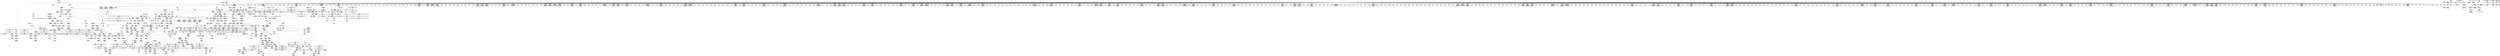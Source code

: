digraph {
	CE0x4446330 [shape=record,shape=Mrecord,label="{CE0x4446330|i64_5|*Constant*|*SummSink*}"]
	CE0x4472cd0 [shape=record,shape=Mrecord,label="{CE0x4472cd0|__validate_creds:tmp4|include/linux/cred.h,173}"]
	CE0x44ed700 [shape=record,shape=Mrecord,label="{CE0x44ed700|inode_has_perm:tmp8|security/selinux/hooks.c,1611}"]
	CE0x44722c0 [shape=record,shape=Mrecord,label="{CE0x44722c0|dentry_has_perm:call|security/selinux/hooks.c,1632|*SummSource*}"]
	CE0x44a28b0 [shape=record,shape=Mrecord,label="{CE0x44a28b0|i64*_getelementptr_inbounds_(_8_x_i64_,_8_x_i64_*___llvm_gcov_ctr154,_i64_0,_i64_0)|*Constant*|*SummSource*}"]
	CE0x445f660 [shape=record,shape=Mrecord,label="{CE0x445f660|selinux_inode_listxattr:tmp4|security/selinux/hooks.c,3048|*SummSink*}"]
	CE0x446c810 [shape=record,shape=Mrecord,label="{CE0x446c810|inode_has_perm:do.body|*SummSource*}"]
	CE0x44c7790 [shape=record,shape=Mrecord,label="{CE0x44c7790|12:_i32,_56:_i8*,_:_CRE_307,308_}"]
	CE0x44c4a70 [shape=record,shape=Mrecord,label="{CE0x44c4a70|12:_i32,_56:_i8*,_:_CRE_269,270_}"]
	CE0x44d79f0 [shape=record,shape=Mrecord,label="{CE0x44d79f0|12:_i32,_56:_i8*,_:_CRE_883,884_}"]
	CE0x44ce470 [shape=record,shape=Mrecord,label="{CE0x44ce470|12:_i32,_56:_i8*,_:_CRE_569,570_}"]
	CE0x450bfc0 [shape=record,shape=Mrecord,label="{CE0x450bfc0|__validate_creds:tmp9|include/linux/cred.h,175|*SummSource*}"]
	CE0x44d1520 [shape=record,shape=Mrecord,label="{CE0x44d1520|12:_i32,_56:_i8*,_:_CRE_610,611_}"]
	CE0x44c9b40 [shape=record,shape=Mrecord,label="{CE0x44c9b40|12:_i32,_56:_i8*,_:_CRE_440,448_|*MultipleSource*|*LoadInst*|security/selinux/hooks.c,1627|Function::inode_has_perm&Arg::inode::|security/selinux/hooks.c,1611}"]
	CE0x44c3e90 [shape=record,shape=Mrecord,label="{CE0x44c3e90|12:_i32,_56:_i8*,_:_CRE_259,260_}"]
	CE0x44d0ba0 [shape=record,shape=Mrecord,label="{CE0x44d0ba0|12:_i32,_56:_i8*,_:_CRE_602,603_}"]
	CE0x44a99d0 [shape=record,shape=Mrecord,label="{CE0x44a99d0|i32_512|*Constant*}"]
	CE0x445e680 [shape=record,shape=Mrecord,label="{CE0x445e680|i64_2|*Constant*|*SummSource*}"]
	CE0x44b3af0 [shape=record,shape=Mrecord,label="{CE0x44b3af0|104:_%struct.inode*,_:_CRE_317,318_}"]
	CE0x4496320 [shape=record,shape=Mrecord,label="{CE0x4496320|104:_%struct.inode*,_:_CRE_186,187_}"]
	CE0x44ab1e0 [shape=record,shape=Mrecord,label="{CE0x44ab1e0|dentry_has_perm:tmp1|*SummSource*}"]
	CE0x4479480 [shape=record,shape=Mrecord,label="{CE0x4479480|i64*_getelementptr_inbounds_(_11_x_i64_,_11_x_i64_*___llvm_gcov_ctr240,_i64_0,_i64_9)|*Constant*}"]
	CE0x4494790 [shape=record,shape=Mrecord,label="{CE0x4494790|104:_%struct.inode*,_:_CRE_157,158_}"]
	CE0x4474110 [shape=record,shape=Mrecord,label="{CE0x4474110|dentry_has_perm:d_inode|security/selinux/hooks.c,1627|*SummSource*}"]
	CE0x44c38a0 [shape=record,shape=Mrecord,label="{CE0x44c38a0|12:_i32,_56:_i8*,_:_CRE_254,255_}"]
	CE0x44b4b30 [shape=record,shape=Mrecord,label="{CE0x44b4b30|inode_has_perm:cred|Function::inode_has_perm&Arg::cred::|*SummSink*}"]
	CE0x44ee510 [shape=record,shape=Mrecord,label="{CE0x44ee510|inode_has_perm:tmp9|security/selinux/hooks.c,1611|*SummSource*}"]
	CE0x4443fb0 [shape=record,shape=Mrecord,label="{CE0x4443fb0|104:_%struct.inode*,_:_CRE_213,214_}"]
	CE0x44c06f0 [shape=record,shape=Mrecord,label="{CE0x44c06f0|12:_i32,_56:_i8*,_:_CRE_188,189_}"]
	CE0x44c3b00 [shape=record,shape=Mrecord,label="{CE0x44c3b00|12:_i32,_56:_i8*,_:_CRE_256,257_}"]
	CE0x44d4eb0 [shape=record,shape=Mrecord,label="{CE0x44d4eb0|12:_i32,_56:_i8*,_:_CRE_792,800_|*MultipleSource*|*LoadInst*|security/selinux/hooks.c,1627|Function::inode_has_perm&Arg::inode::|security/selinux/hooks.c,1611}"]
	CE0x44aec70 [shape=record,shape=Mrecord,label="{CE0x44aec70|i64*_getelementptr_inbounds_(_8_x_i64_,_8_x_i64_*___llvm_gcov_ctr154,_i64_0,_i64_1)|*Constant*|*SummSink*}"]
	CE0x44c7c50 [shape=record,shape=Mrecord,label="{CE0x44c7c50|12:_i32,_56:_i8*,_:_CRE_311,312_}"]
	CE0x4443ce0 [shape=record,shape=Mrecord,label="{CE0x4443ce0|104:_%struct.inode*,_:_CRE_210,211_}"]
	CE0x44b0310 [shape=record,shape=Mrecord,label="{CE0x44b0310|i32_4|*Constant*|*SummSource*}"]
	CE0x44adfc0 [shape=record,shape=Mrecord,label="{CE0x44adfc0|__validate_creds:tmp2|include/linux/cred.h,173|*SummSource*}"]
	CE0x44a5660 [shape=record,shape=Mrecord,label="{CE0x44a5660|i32_1609|*Constant*|*SummSink*}"]
	CE0x44c27d0 [shape=record,shape=Mrecord,label="{CE0x44c27d0|12:_i32,_56:_i8*,_:_CRE_241,242_}"]
	CE0x44d4410 [shape=record,shape=Mrecord,label="{CE0x44d4410|12:_i32,_56:_i8*,_:_CRE_744,752_|*MultipleSource*|*LoadInst*|security/selinux/hooks.c,1627|Function::inode_has_perm&Arg::inode::|security/selinux/hooks.c,1611}"]
	CE0x44c3d60 [shape=record,shape=Mrecord,label="{CE0x44c3d60|12:_i32,_56:_i8*,_:_CRE_258,259_}"]
	CE0x44aa9a0 [shape=record,shape=Mrecord,label="{CE0x44aa9a0|inode_has_perm:if.then|*SummSink*}"]
	CE0x44c07e0 [shape=record,shape=Mrecord,label="{CE0x44c07e0|12:_i32,_56:_i8*,_:_CRE_189,190_}"]
	CE0x4449fb0 [shape=record,shape=Mrecord,label="{CE0x4449fb0|i32_0|*Constant*}"]
	CE0x44e9810 [shape=record,shape=Mrecord,label="{CE0x44e9810|inode_has_perm:sid3|security/selinux/hooks.c,1617|*SummSource*}"]
	CE0x4460360 [shape=record,shape=Mrecord,label="{CE0x4460360|selinux_inode_listxattr:tmp10|security/selinux/hooks.c,3048}"]
	CE0x44b8f50 [shape=record,shape=Mrecord,label="{CE0x44b8f50|COLLAPSED:_GCMRE___llvm_gcov_ctr131_internal_global_2_x_i64_zeroinitializer:_elem_0:default:}"]
	CE0x4493260 [shape=record,shape=Mrecord,label="{CE0x4493260|104:_%struct.inode*,_:_CRE_307,308_}"]
	CE0x4495ab0 [shape=record,shape=Mrecord,label="{CE0x4495ab0|104:_%struct.inode*,_:_CRE_177,178_}"]
	CE0x44bf9b0 [shape=record,shape=Mrecord,label="{CE0x44bf9b0|12:_i32,_56:_i8*,_:_CRE_178,179_}"]
	CE0x4473e90 [shape=record,shape=Mrecord,label="{CE0x4473e90|i32_5|*Constant*|*SummSource*}"]
	CE0x4455180 [shape=record,shape=Mrecord,label="{CE0x4455180|dentry_has_perm:bb}"]
	CE0x446ad10 [shape=record,shape=Mrecord,label="{CE0x446ad10|i8*_getelementptr_inbounds_(_25_x_i8_,_25_x_i8_*_.str3,_i32_0,_i32_0)|*Constant*|*SummSource*}"]
	CE0x449a590 [shape=record,shape=Mrecord,label="{CE0x449a590|i32_(i32,_i32,_i16,_i32,_%struct.common_audit_data*)*_bitcast_(i32_(i32,_i32,_i16,_i32,_%struct.common_audit_data.495*)*_avc_has_perm_to_i32_(i32,_i32,_i16,_i32,_%struct.common_audit_data*)*)|*Constant*|*SummSink*}"]
	CE0x44b8fc0 [shape=record,shape=Mrecord,label="{CE0x44b8fc0|cred_sid:tmp|*SummSource*}"]
	CE0x446a570 [shape=record,shape=Mrecord,label="{CE0x446a570|dentry_has_perm:tmp3|*SummSink*}"]
	CE0x4447770 [shape=record,shape=Mrecord,label="{CE0x4447770|dentry_has_perm:entry|*SummSink*}"]
	CE0x445beb0 [shape=record,shape=Mrecord,label="{CE0x445beb0|_ret_%struct.task_struct*_%tmp4,_!dbg_!27714|./arch/x86/include/asm/current.h,14|*SummSource*}"]
	CE0x44946a0 [shape=record,shape=Mrecord,label="{CE0x44946a0|104:_%struct.inode*,_:_CRE_156,157_}"]
	CE0x44aa1e0 [shape=record,shape=Mrecord,label="{CE0x44aa1e0|__validate_creds:lnot|include/linux/cred.h,173|*SummSink*}"]
	CE0x44c6e10 [shape=record,shape=Mrecord,label="{CE0x44c6e10|12:_i32,_56:_i8*,_:_CRE_299,300_}"]
	CE0x4450c40 [shape=record,shape=Mrecord,label="{CE0x4450c40|GLOBAL:__llvm_gcov_ctr240|Global_var:__llvm_gcov_ctr240|*SummSink*}"]
	CE0x446f0a0 [shape=record,shape=Mrecord,label="{CE0x446f0a0|__validate_creds:if.end|*SummSink*}"]
	CE0x44d3090 [shape=record,shape=Mrecord,label="{CE0x44d3090|12:_i32,_56:_i8*,_:_CRE_672,680_|*MultipleSource*|*LoadInst*|security/selinux/hooks.c,1627|Function::inode_has_perm&Arg::inode::|security/selinux/hooks.c,1611}"]
	CE0x44c5ea0 [shape=record,shape=Mrecord,label="{CE0x44c5ea0|12:_i32,_56:_i8*,_:_CRE_286,287_}"]
	CE0x44485b0 [shape=record,shape=Mrecord,label="{CE0x44485b0|dentry_has_perm:dentry|Function::dentry_has_perm&Arg::dentry::|*SummSource*}"]
	CE0x44d0e00 [shape=record,shape=Mrecord,label="{CE0x44d0e00|12:_i32,_56:_i8*,_:_CRE_604,605_}"]
	CE0x4457150 [shape=record,shape=Mrecord,label="{CE0x4457150|selinux_inode_listxattr:tmp14|security/selinux/hooks.c,3048|*SummSink*}"]
	CE0x573f150 [shape=record,shape=Mrecord,label="{CE0x573f150|selinux_inode_listxattr:tmp|*SummSink*}"]
	CE0x4443bf0 [shape=record,shape=Mrecord,label="{CE0x4443bf0|104:_%struct.inode*,_:_CRE_209,210_}"]
	CE0x44cd890 [shape=record,shape=Mrecord,label="{CE0x44cd890|12:_i32,_56:_i8*,_:_CRE_559,560_}"]
	CE0x4505100 [shape=record,shape=Mrecord,label="{CE0x4505100|i32_3|*Constant*|*SummSource*}"]
	CE0x44b0440 [shape=record,shape=Mrecord,label="{CE0x44b0440|inode_has_perm:i_flags|security/selinux/hooks.c,1611|*SummSink*}"]
	CE0x4494010 [shape=record,shape=Mrecord,label="{CE0x4494010|104:_%struct.inode*,_:_CRE_149,150_}"]
	CE0x4492aa0 [shape=record,shape=Mrecord,label="{CE0x4492aa0|104:_%struct.inode*,_:_CRE_296,304_|*MultipleSource*|Function::selinux_inode_listxattr&Arg::dentry::|Function::dentry_has_perm&Arg::dentry::|security/selinux/hooks.c,1627}"]
	CE0x4472330 [shape=record,shape=Mrecord,label="{CE0x4472330|dentry_has_perm:call|security/selinux/hooks.c,1632|*SummSink*}"]
	CE0x44a36e0 [shape=record,shape=Mrecord,label="{CE0x44a36e0|__validate_creds:file|Function::__validate_creds&Arg::file::|*SummSink*}"]
	CE0x44c0dc0 [shape=record,shape=Mrecord,label="{CE0x44c0dc0|12:_i32,_56:_i8*,_:_CRE_195,196_}"]
	CE0x44951e0 [shape=record,shape=Mrecord,label="{CE0x44951e0|104:_%struct.inode*,_:_CRE_168,169_}"]
	CE0x44ce0e0 [shape=record,shape=Mrecord,label="{CE0x44ce0e0|12:_i32,_56:_i8*,_:_CRE_566,567_}"]
	CE0x44c7fe0 [shape=record,shape=Mrecord,label="{CE0x44c7fe0|12:_i32,_56:_i8*,_:_CRE_328,336_|*MultipleSource*|*LoadInst*|security/selinux/hooks.c,1627|Function::inode_has_perm&Arg::inode::|security/selinux/hooks.c,1611}"]
	CE0x44bf500 [shape=record,shape=Mrecord,label="{CE0x44bf500|12:_i32,_56:_i8*,_:_CRE_173,174_}"]
	CE0x450c5c0 [shape=record,shape=Mrecord,label="{CE0x450c5c0|cred_sid:bb|*SummSink*}"]
	CE0x44af2d0 [shape=record,shape=Mrecord,label="{CE0x44af2d0|GLOBAL:__validate_creds|*Constant*}"]
	CE0x44916d0 [shape=record,shape=Mrecord,label="{CE0x44916d0|104:_%struct.inode*,_:_CRE_219,220_}"]
	CE0x44a1c30 [shape=record,shape=Mrecord,label="{CE0x44a1c30|__validate_creds:expval|include/linux/cred.h,173|*SummSource*}"]
	CE0x44c5060 [shape=record,shape=Mrecord,label="{CE0x44c5060|12:_i32,_56:_i8*,_:_CRE_274,275_}"]
	CE0x44a6d90 [shape=record,shape=Mrecord,label="{CE0x44a6d90|inode_has_perm:if.end|*SummSource*}"]
	CE0x44b7790 [shape=record,shape=Mrecord,label="{CE0x44b7790|104:_%struct.inode*,_:_CRE_148,149_}"]
	CE0x44c09c0 [shape=record,shape=Mrecord,label="{CE0x44c09c0|12:_i32,_56:_i8*,_:_CRE_191,192_}"]
	CE0x44677c0 [shape=record,shape=Mrecord,label="{CE0x44677c0|selinux_inode_listxattr:tmp11|security/selinux/hooks.c,3048|*SummSink*}"]
	"CONST[source:0(mediator),value:0(static)][purpose:{operation}][SnkIdx:3]"
	CE0x444f760 [shape=record,shape=Mrecord,label="{CE0x444f760|selinux_inode_listxattr:tmp3}"]
	CE0x44b2820 [shape=record,shape=Mrecord,label="{CE0x44b2820|_call_void___validate_creds(%struct.cred*_%cred,_i8*_getelementptr_inbounds_(_25_x_i8_,_25_x_i8_*_.str3,_i32_0,_i32_0),_i32_1609)_#10,_!dbg_!27719|security/selinux/hooks.c,1609}"]
	CE0x446f850 [shape=record,shape=Mrecord,label="{CE0x446f850|_call_void_mcount()_#3|*SummSink*}"]
	CE0x44e9330 [shape=record,shape=Mrecord,label="{CE0x44e9330|avc_has_perm:requested|Function::avc_has_perm&Arg::requested::|*SummSource*}"]
	CE0x4461fc0 [shape=record,shape=Mrecord,label="{CE0x4461fc0|selinux_inode_listxattr:tmp10|security/selinux/hooks.c,3048|*SummSink*}"]
	CE0x44cd760 [shape=record,shape=Mrecord,label="{CE0x44cd760|12:_i32,_56:_i8*,_:_CRE_558,559_}"]
	CE0x445a360 [shape=record,shape=Mrecord,label="{CE0x445a360|12:_i32,_56:_i8*,_:_CRE_144,145_}"]
	CE0x4458c40 [shape=record,shape=Mrecord,label="{CE0x4458c40|cred_sid:security|security/selinux/hooks.c,196|*SummSink*}"]
	CE0x44487a0 [shape=record,shape=Mrecord,label="{CE0x44487a0|i32_16|*Constant*|*SummSource*}"]
	CE0x4491a90 [shape=record,shape=Mrecord,label="{CE0x4491a90|104:_%struct.inode*,_:_CRE_223,224_}"]
	CE0x44d9c60 [shape=record,shape=Mrecord,label="{CE0x44d9c60|12:_i32,_56:_i8*,_:_CRE_912,913_}"]
	CE0x44959c0 [shape=record,shape=Mrecord,label="{CE0x44959c0|104:_%struct.inode*,_:_CRE_176,177_}"]
	CE0x4498080 [shape=record,shape=Mrecord,label="{CE0x4498080|12:_i32,_56:_i8*,_:_CRE_164,165_}"]
	CE0x446cf40 [shape=record,shape=Mrecord,label="{CE0x446cf40|i64*_getelementptr_inbounds_(_8_x_i64_,_8_x_i64_*___llvm_gcov_ctr154,_i64_0,_i64_2)|*Constant*|*SummSource*}"]
	CE0x44595b0 [shape=record,shape=Mrecord,label="{CE0x44595b0|cred_sid:tmp5|security/selinux/hooks.c,196|*SummSink*}"]
	CE0x4465330 [shape=record,shape=Mrecord,label="{CE0x4465330|selinux_inode_listxattr:bb}"]
	CE0x44cef20 [shape=record,shape=Mrecord,label="{CE0x44cef20|12:_i32,_56:_i8*,_:_CRE_578,579_}"]
	CE0x44c6ce0 [shape=record,shape=Mrecord,label="{CE0x44c6ce0|12:_i32,_56:_i8*,_:_CRE_298,299_}"]
	CE0x44918b0 [shape=record,shape=Mrecord,label="{CE0x44918b0|104:_%struct.inode*,_:_CRE_221,222_}"]
	CE0x44b2630 [shape=record,shape=Mrecord,label="{CE0x44b2630|_call_void_mcount()_#3}"]
	CE0x44504f0 [shape=record,shape=Mrecord,label="{CE0x44504f0|selinux_inode_listxattr:call|security/selinux/hooks.c,3048}"]
	CE0x44468c0 [shape=record,shape=Mrecord,label="{CE0x44468c0|selinux_inode_listxattr:call5|security/selinux/hooks.c,3050}"]
	CE0x44a1820 [shape=record,shape=Mrecord,label="{CE0x44a1820|12:_i32,_56:_i8*,_:_CRE_136,137_}"]
	CE0x44b7800 [shape=record,shape=Mrecord,label="{CE0x44b7800|i32_22|*Constant*}"]
	CE0x44da380 [shape=record,shape=Mrecord,label="{CE0x44da380|12:_i32,_56:_i8*,_:_CRE_918,919_}"]
	CE0x44d8370 [shape=record,shape=Mrecord,label="{CE0x44d8370|12:_i32,_56:_i8*,_:_CRE_891,892_}"]
	CE0x445a9f0 [shape=record,shape=Mrecord,label="{CE0x445a9f0|12:_i32,_56:_i8*,_:_CRE_151,152_}"]
	CE0x44ee050 [shape=record,shape=Mrecord,label="{CE0x44ee050|GLOBAL:__llvm_gcov_ctr154|Global_var:__llvm_gcov_ctr154|*SummSink*}"]
	CE0x446f590 [shape=record,shape=Mrecord,label="{CE0x446f590|inode_has_perm:tmp5|security/selinux/hooks.c,1609}"]
	CE0x44da250 [shape=record,shape=Mrecord,label="{CE0x44da250|12:_i32,_56:_i8*,_:_CRE_917,918_}"]
	CE0x44bec30 [shape=record,shape=Mrecord,label="{CE0x44bec30|GLOBAL:cred_sid|*Constant*|*SummSource*}"]
	CE0x44eac70 [shape=record,shape=Mrecord,label="{CE0x44eac70|inode_has_perm:tobool|security/selinux/hooks.c,1611|*SummSink*}"]
	CE0x44737a0 [shape=record,shape=Mrecord,label="{CE0x44737a0|0:_i8,_8:_%struct.dentry*,_24:_%struct.selinux_audit_data*,_:_SCMRE_0,1_|*MultipleSource*|security/selinux/hooks.c, 1628|security/selinux/hooks.c,1630}"]
	CE0x44c8630 [shape=record,shape=Mrecord,label="{CE0x44c8630|12:_i32,_56:_i8*,_:_CRE_352,360_|*MultipleSource*|*LoadInst*|security/selinux/hooks.c,1627|Function::inode_has_perm&Arg::inode::|security/selinux/hooks.c,1611}"]
	CE0x44e9710 [shape=record,shape=Mrecord,label="{CE0x44e9710|inode_has_perm:sid3|security/selinux/hooks.c,1617}"]
	CE0x44ed5d0 [shape=record,shape=Mrecord,label="{CE0x44ed5d0|inode_has_perm:tmp7|security/selinux/hooks.c,1611}"]
	CE0x4497f90 [shape=record,shape=Mrecord,label="{CE0x4497f90|12:_i32,_56:_i8*,_:_CRE_163,164_}"]
	CE0x4504ad0 [shape=record,shape=Mrecord,label="{CE0x4504ad0|inode_has_perm:tmp16|security/selinux/hooks.c,1615|*SummSink*}"]
	CE0x44ebba0 [shape=record,shape=Mrecord,label="{CE0x44ebba0|inode_has_perm:lnot.ext|security/selinux/hooks.c,1611}"]
	CE0x44d2820 [shape=record,shape=Mrecord,label="{CE0x44d2820|12:_i32,_56:_i8*,_:_CRE_640,648_|*MultipleSource*|*LoadInst*|security/selinux/hooks.c,1627|Function::inode_has_perm&Arg::inode::|security/selinux/hooks.c,1611}"]
	CE0x444bf90 [shape=record,shape=Mrecord,label="{CE0x444bf90|get_current:bb|*SummSource*}"]
	CE0x4491f00 [shape=record,shape=Mrecord,label="{CE0x4491f00|104:_%struct.inode*,_:_CRE_248,256_|*MultipleSource*|Function::selinux_inode_listxattr&Arg::dentry::|Function::dentry_has_perm&Arg::dentry::|security/selinux/hooks.c,1627}"]
	CE0x44a1f30 [shape=record,shape=Mrecord,label="{CE0x44a1f30|__validate_creds:cred|Function::__validate_creds&Arg::cred::|*SummSink*}"]
	CE0x44b04b0 [shape=record,shape=Mrecord,label="{CE0x44b04b0|12:_i32,_56:_i8*,_:_CRE_0,2_|*MultipleSource*|*LoadInst*|security/selinux/hooks.c,1627|Function::inode_has_perm&Arg::inode::|security/selinux/hooks.c,1611}"]
	CE0x44e55e0 [shape=record,shape=Mrecord,label="{CE0x44e55e0|_ret_i32_%retval.0,_!dbg_!27728|security/selinux/avc.c,775|*SummSink*}"]
	CE0x44cacd0 [shape=record,shape=Mrecord,label="{CE0x44cacd0|12:_i32,_56:_i8*,_:_CRE_478,479_}"]
	CE0x446a680 [shape=record,shape=Mrecord,label="{CE0x446a680|_call_void_mcount()_#3}"]
	CE0x44957e0 [shape=record,shape=Mrecord,label="{CE0x44957e0|104:_%struct.inode*,_:_CRE_174,175_}"]
	CE0x44a7680 [shape=record,shape=Mrecord,label="{CE0x44a7680|_ret_void,_!dbg_!27722|include/linux/cred.h,175|*SummSource*}"]
	CE0x4449320 [shape=record,shape=Mrecord,label="{CE0x4449320|_ret_i32_%call,_!dbg_!27723|security/selinux/hooks.c,1632|*SummSink*}"]
	CE0x4452110 [shape=record,shape=Mrecord,label="{CE0x4452110|i64*_getelementptr_inbounds_(_11_x_i64_,_11_x_i64_*___llvm_gcov_ctr240,_i64_0,_i64_10)|*Constant*|*SummSink*}"]
	CE0x44c79f0 [shape=record,shape=Mrecord,label="{CE0x44c79f0|12:_i32,_56:_i8*,_:_CRE_309,310_}"]
	CE0x4452370 [shape=record,shape=Mrecord,label="{CE0x4452370|selinux_inode_listxattr:tmp20|security/selinux/hooks.c,3048|*SummSource*}"]
	CE0x44cf2b0 [shape=record,shape=Mrecord,label="{CE0x44cf2b0|12:_i32,_56:_i8*,_:_CRE_581,582_}"]
	CE0x4452510 [shape=record,shape=Mrecord,label="{CE0x4452510|selinux_inode_listxattr:tmp20|security/selinux/hooks.c,3048|*SummSink*}"]
	CE0x444c920 [shape=record,shape=Mrecord,label="{CE0x444c920|i32_1|*Constant*|*SummSink*}"]
	CE0x4464380 [shape=record,shape=Mrecord,label="{CE0x4464380|_call_void_mcount()_#3|*SummSource*}"]
	CE0x44d9540 [shape=record,shape=Mrecord,label="{CE0x44d9540|12:_i32,_56:_i8*,_:_CRE_906,907_}"]
	CE0x44c1740 [shape=record,shape=Mrecord,label="{CE0x44c1740|12:_i32,_56:_i8*,_:_CRE_203,204_}"]
	CE0x4465170 [shape=record,shape=Mrecord,label="{CE0x4465170|selinux_inode_listxattr:if.end}"]
	CE0x44d6e10 [shape=record,shape=Mrecord,label="{CE0x44d6e10|12:_i32,_56:_i8*,_:_CRE_873,874_}"]
	CE0x4458940 [shape=record,shape=Mrecord,label="{CE0x4458940|selinux_inode_listxattr:tmp19|security/selinux/hooks.c,3048|*SummSource*}"]
	CE0x44cadd0 [shape=record,shape=Mrecord,label="{CE0x44cadd0|12:_i32,_56:_i8*,_:_CRE_479,480_}"]
	CE0x4494c40 [shape=record,shape=Mrecord,label="{CE0x4494c40|104:_%struct.inode*,_:_CRE_162,163_}"]
	CE0x44d5b40 [shape=record,shape=Mrecord,label="{CE0x44d5b40|12:_i32,_56:_i8*,_:_CRE_840,848_|*MultipleSource*|*LoadInst*|security/selinux/hooks.c,1627|Function::inode_has_perm&Arg::inode::|security/selinux/hooks.c,1611}"]
	CE0x44dd110 [shape=record,shape=Mrecord,label="{CE0x44dd110|12:_i32,_56:_i8*,_:_CRE_1000,1008_|*MultipleSource*|*LoadInst*|security/selinux/hooks.c,1627|Function::inode_has_perm&Arg::inode::|security/selinux/hooks.c,1611}"]
	CE0x44c8820 [shape=record,shape=Mrecord,label="{CE0x44c8820|12:_i32,_56:_i8*,_:_CRE_360,376_|*MultipleSource*|*LoadInst*|security/selinux/hooks.c,1627|Function::inode_has_perm&Arg::inode::|security/selinux/hooks.c,1611}"]
	CE0x44440a0 [shape=record,shape=Mrecord,label="{CE0x44440a0|104:_%struct.inode*,_:_CRE_214,215_}"]
	CE0x44c4220 [shape=record,shape=Mrecord,label="{CE0x44c4220|12:_i32,_56:_i8*,_:_CRE_262,263_}"]
	CE0x450ca70 [shape=record,shape=Mrecord,label="{CE0x450ca70|i64*_getelementptr_inbounds_(_2_x_i64_,_2_x_i64_*___llvm_gcov_ctr131,_i64_0,_i64_0)|*Constant*|*SummSource*}"]
	CE0x44943d0 [shape=record,shape=Mrecord,label="{CE0x44943d0|104:_%struct.inode*,_:_CRE_153,154_}"]
	CE0x44c2170 [shape=record,shape=Mrecord,label="{CE0x44c2170|12:_i32,_56:_i8*,_:_CRE_224,232_|*MultipleSource*|*LoadInst*|security/selinux/hooks.c,1627|Function::inode_has_perm&Arg::inode::|security/selinux/hooks.c,1611}"]
	CE0x44ec6e0 [shape=record,shape=Mrecord,label="{CE0x44ec6e0|GLOBAL:llvm.expect.i64|*Constant*|*SummSource*}"]
	CE0x44a4a60 [shape=record,shape=Mrecord,label="{CE0x44a4a60|__validate_creds:call|include/linux/cred.h,173|*SummSource*}"]
	CE0x444dc90 [shape=record,shape=Mrecord,label="{CE0x444dc90|get_current:tmp|*SummSource*}"]
	CE0x44606b0 [shape=record,shape=Mrecord,label="{CE0x44606b0|selinux_inode_listxattr:tmp3|*SummSink*}"]
	CE0x445d400 [shape=record,shape=Mrecord,label="{CE0x445d400|dentry_has_perm:bb|*SummSource*}"]
	CE0x4443dd0 [shape=record,shape=Mrecord,label="{CE0x4443dd0|104:_%struct.inode*,_:_CRE_211,212_}"]
	CE0x4444440 [shape=record,shape=Mrecord,label="{CE0x4444440|get_current:tmp2}"]
	CE0x44afa20 [shape=record,shape=Mrecord,label="{CE0x44afa20|__validate_creds:lnot|include/linux/cred.h,173}"]
	CE0x44667d0 [shape=record,shape=Mrecord,label="{CE0x44667d0|i8*_getelementptr_inbounds_(_45_x_i8_,_45_x_i8_*_.str12,_i32_0,_i32_0)|*Constant*}"]
	CE0x44924d0 [shape=record,shape=Mrecord,label="{CE0x44924d0|104:_%struct.inode*,_:_CRE_272,280_|*MultipleSource*|Function::selinux_inode_listxattr&Arg::dentry::|Function::dentry_has_perm&Arg::dentry::|security/selinux/hooks.c,1627}"]
	CE0x4462130 [shape=record,shape=Mrecord,label="{CE0x4462130|selinux_inode_listxattr:tmp11|security/selinux/hooks.c,3048}"]
	CE0x44be5e0 [shape=record,shape=Mrecord,label="{CE0x44be5e0|inode_has_perm:call|security/selinux/hooks.c,1614|*SummSource*}"]
	CE0x44b9730 [shape=record,shape=Mrecord,label="{CE0x44b9730|0:_i32,_4:_i32,_8:_i32,_12:_i32,_:_CMRE_4,8_|*MultipleSource*|security/selinux/hooks.c,196|*LoadInst*|security/selinux/hooks.c,196|security/selinux/hooks.c,197}"]
	CE0x44c3050 [shape=record,shape=Mrecord,label="{CE0x44c3050|12:_i32,_56:_i8*,_:_CRE_247,248_}"]
	CE0x44b05e0 [shape=record,shape=Mrecord,label="{CE0x44b05e0|inode_has_perm:i_flags|security/selinux/hooks.c,1611}"]
	CE0x44bf320 [shape=record,shape=Mrecord,label="{CE0x44bf320|12:_i32,_56:_i8*,_:_CRE_171,172_}"]
	CE0x4445b50 [shape=record,shape=Mrecord,label="{CE0x4445b50|selinux_inode_listxattr:tmp1|*SummSource*}"]
	CE0x4444520 [shape=record,shape=Mrecord,label="{CE0x4444520|get_current:tmp2|*SummSink*}"]
	CE0x44b6a90 [shape=record,shape=Mrecord,label="{CE0x44b6a90|104:_%struct.inode*,_:_CRE_92,93_}"]
	CE0x445bda0 [shape=record,shape=Mrecord,label="{CE0x445bda0|get_current:entry|*SummSink*}"]
	CE0x4473520 [shape=record,shape=Mrecord,label="{CE0x4473520|__validate_creds:tmp5|include/linux/cred.h,173|*SummSource*}"]
	CE0x44c0600 [shape=record,shape=Mrecord,label="{CE0x44c0600|12:_i32,_56:_i8*,_:_CRE_187,188_}"]
	CE0x44ca800 [shape=record,shape=Mrecord,label="{CE0x44ca800|12:_i32,_56:_i8*,_:_CRE_474,475_}"]
	CE0x44b93d0 [shape=record,shape=Mrecord,label="{CE0x44b93d0|0:_i32,_4:_i32,_8:_i32,_12:_i32,_:_CMRE_0,4_|*MultipleSource*|security/selinux/hooks.c,196|*LoadInst*|security/selinux/hooks.c,196|security/selinux/hooks.c,197}"]
	CE0x446f910 [shape=record,shape=Mrecord,label="{CE0x446f910|i32_0|*Constant*}"]
	CE0x44ef740 [shape=record,shape=Mrecord,label="{CE0x44ef740|i64*_getelementptr_inbounds_(_8_x_i64_,_8_x_i64_*___llvm_gcov_ctr154,_i64_0,_i64_5)|*Constant*}"]
	CE0x44c6f40 [shape=record,shape=Mrecord,label="{CE0x44c6f40|12:_i32,_56:_i8*,_:_CRE_300,301_}"]
	CE0x4460f50 [shape=record,shape=Mrecord,label="{CE0x4460f50|selinux_inode_listxattr:call|security/selinux/hooks.c,3048|*SummSource*}"]
	CE0x445c0f0 [shape=record,shape=Mrecord,label="{CE0x445c0f0|_ret_%struct.task_struct*_%tmp4,_!dbg_!27714|./arch/x86/include/asm/current.h,14}"]
	CE0x44b6570 [shape=record,shape=Mrecord,label="{CE0x44b6570|104:_%struct.inode*,_:_CRE_88,89_}"]
	CE0x44cc9b0 [shape=record,shape=Mrecord,label="{CE0x44cc9b0|12:_i32,_56:_i8*,_:_CRE_540,544_|*MultipleSource*|*LoadInst*|security/selinux/hooks.c,1627|Function::inode_has_perm&Arg::inode::|security/selinux/hooks.c,1611}"]
	CE0x44f0700 [shape=record,shape=Mrecord,label="{CE0x44f0700|inode_has_perm:tmp12|security/selinux/hooks.c,1612|*SummSource*}"]
	CE0x44eb110 [shape=record,shape=Mrecord,label="{CE0x44eb110|inode_has_perm:lnot|security/selinux/hooks.c,1611|*SummSource*}"]
	CE0x4499720 [shape=record,shape=Mrecord,label="{CE0x4499720|inode_has_perm:sclass|security/selinux/hooks.c,1617|*SummSink*}"]
	CE0x4456300 [shape=record,shape=Mrecord,label="{CE0x4456300|i64*_getelementptr_inbounds_(_2_x_i64_,_2_x_i64_*___llvm_gcov_ctr153,_i64_0,_i64_0)|*Constant*|*SummSource*}"]
	CE0x44d3db0 [shape=record,shape=Mrecord,label="{CE0x44d3db0|12:_i32,_56:_i8*,_:_CRE_712,728_|*MultipleSource*|*LoadInst*|security/selinux/hooks.c,1627|Function::inode_has_perm&Arg::inode::|security/selinux/hooks.c,1611}"]
	CE0x4458740 [shape=record,shape=Mrecord,label="{CE0x4458740|i64*_getelementptr_inbounds_(_11_x_i64_,_11_x_i64_*___llvm_gcov_ctr240,_i64_0,_i64_10)|*Constant*}"]
	CE0x4491c70 [shape=record,shape=Mrecord,label="{CE0x4491c70|104:_%struct.inode*,_:_CRE_232,240_|*MultipleSource*|Function::selinux_inode_listxattr&Arg::dentry::|Function::dentry_has_perm&Arg::dentry::|security/selinux/hooks.c,1627}"]
	CE0x44a91b0 [shape=record,shape=Mrecord,label="{CE0x44a91b0|12:_i32,_56:_i8*,_:_CRE_2,4_|*MultipleSource*|*LoadInst*|security/selinux/hooks.c,1627|Function::inode_has_perm&Arg::inode::|security/selinux/hooks.c,1611}"]
	CE0x3c5b0e0 [shape=record,shape=Mrecord,label="{CE0x3c5b0e0|selinux_inode_listxattr:tmp}"]
	CE0x44caa20 [shape=record,shape=Mrecord,label="{CE0x44caa20|12:_i32,_56:_i8*,_:_CRE_475,476_}"]
	CE0x444ba40 [shape=record,shape=Mrecord,label="{CE0x444ba40|_call_void_mcount()_#3|*SummSource*}"]
	CE0x44e98e0 [shape=record,shape=Mrecord,label="{CE0x44e98e0|inode_has_perm:sid3|security/selinux/hooks.c,1617|*SummSink*}"]
	CE0x44d8700 [shape=record,shape=Mrecord,label="{CE0x44d8700|12:_i32,_56:_i8*,_:_CRE_894,895_}"]
	CE0x4457b00 [shape=record,shape=Mrecord,label="{CE0x4457b00|selinux_inode_listxattr:do.body|*SummSink*}"]
	CE0x44d2a30 [shape=record,shape=Mrecord,label="{CE0x44d2a30|12:_i32,_56:_i8*,_:_CRE_648,656_|*MultipleSource*|*LoadInst*|security/selinux/hooks.c,1627|Function::inode_has_perm&Arg::inode::|security/selinux/hooks.c,1611}"]
	"CONST[source:0(mediator),value:2(dynamic)][purpose:{object}][SnkIdx:2]"
	CE0x44c5c40 [shape=record,shape=Mrecord,label="{CE0x44c5c40|12:_i32,_56:_i8*,_:_CRE_284,285_}"]
	CE0x44ec9f0 [shape=record,shape=Mrecord,label="{CE0x44ec9f0|inode_has_perm:expval|security/selinux/hooks.c,1611}"]
	CE0x4479c10 [shape=record,shape=Mrecord,label="{CE0x4479c10|selinux_inode_listxattr:tmp17|security/selinux/hooks.c,3048|*SummSource*}"]
	CE0x44e2900 [shape=record,shape=Mrecord,label="{CE0x44e2900|inode_has_perm:i_security|security/selinux/hooks.c,1615|*SummSource*}"]
	CE0x444cd20 [shape=record,shape=Mrecord,label="{CE0x444cd20|dentry_has_perm:ad|security/selinux/hooks.c, 1628}"]
	CE0x44cc380 [shape=record,shape=Mrecord,label="{CE0x44cc380|12:_i32,_56:_i8*,_:_CRE_520,528_|*MultipleSource*|*LoadInst*|security/selinux/hooks.c,1627|Function::inode_has_perm&Arg::inode::|security/selinux/hooks.c,1611}"]
	CE0x4453600 [shape=record,shape=Mrecord,label="{CE0x4453600|selinux_inode_listxattr:tmp7|security/selinux/hooks.c,3048|*SummSink*}"]
	CE0x44c6bb0 [shape=record,shape=Mrecord,label="{CE0x44c6bb0|12:_i32,_56:_i8*,_:_CRE_297,298_}"]
	CE0x44bf8c0 [shape=record,shape=Mrecord,label="{CE0x44bf8c0|12:_i32,_56:_i8*,_:_CRE_177,178_}"]
	CE0x44d13f0 [shape=record,shape=Mrecord,label="{CE0x44d13f0|12:_i32,_56:_i8*,_:_CRE_609,610_}"]
	CE0x44d9670 [shape=record,shape=Mrecord,label="{CE0x44d9670|12:_i32,_56:_i8*,_:_CRE_907,908_}"]
	CE0x44c6950 [shape=record,shape=Mrecord,label="{CE0x44c6950|12:_i32,_56:_i8*,_:_CRE_295,296_}"]
	CE0x44b2530 [shape=record,shape=Mrecord,label="{CE0x44b2530|cred_sid:tmp3|*SummSink*}"]
	CE0x4474420 [shape=record,shape=Mrecord,label="{CE0x4474420|104:_%struct.inode*,_:_CRE_16,24_|*MultipleSource*|Function::selinux_inode_listxattr&Arg::dentry::|Function::dentry_has_perm&Arg::dentry::|security/selinux/hooks.c,1627}"]
	CE0x44cfd60 [shape=record,shape=Mrecord,label="{CE0x44cfd60|12:_i32,_56:_i8*,_:_CRE_590,591_}"]
	CE0x44d5f20 [shape=record,shape=Mrecord,label="{CE0x44d5f20|12:_i32,_56:_i8*,_:_CRE_856,864_|*MultipleSource*|*LoadInst*|security/selinux/hooks.c,1627|Function::inode_has_perm&Arg::inode::|security/selinux/hooks.c,1611}"]
	CE0x4452cd0 [shape=record,shape=Mrecord,label="{CE0x4452cd0|selinux_inode_listxattr:call3|security/selinux/hooks.c,3048|*SummSink*}"]
	CE0x446b0e0 [shape=record,shape=Mrecord,label="{CE0x446b0e0|GLOBAL:lockdep_rcu_suspicious|*Constant*|*SummSink*}"]
	CE0x44a3eb0 [shape=record,shape=Mrecord,label="{CE0x44a3eb0|i64*_getelementptr_inbounds_(_8_x_i64_,_8_x_i64_*___llvm_gcov_ctr154,_i64_0,_i64_0)|*Constant*|*SummSink*}"]
	CE0x44a65c0 [shape=record,shape=Mrecord,label="{CE0x44a65c0|__validate_creds:line|Function::__validate_creds&Arg::line::|*SummSource*}"]
	CE0x4499ca0 [shape=record,shape=Mrecord,label="{CE0x4499ca0|inode_has_perm:call4|security/selinux/hooks.c,1617}"]
	CE0x44e8a00 [shape=record,shape=Mrecord,label="{CE0x44e8a00|avc_has_perm:tsid|Function::avc_has_perm&Arg::tsid::|*SummSink*}"]
	CE0x44a3200 [shape=record,shape=Mrecord,label="{CE0x44a3200|cred_sid:tmp2}"]
	CE0x44c2390 [shape=record,shape=Mrecord,label="{CE0x44c2390|12:_i32,_56:_i8*,_:_CRE_232,236_|*MultipleSource*|*LoadInst*|security/selinux/hooks.c,1627|Function::inode_has_perm&Arg::inode::|security/selinux/hooks.c,1611}"]
	CE0x60a1570 [shape=record,shape=Mrecord,label="{CE0x60a1570|i64*_getelementptr_inbounds_(_11_x_i64_,_11_x_i64_*___llvm_gcov_ctr240,_i64_0,_i64_0)|*Constant*|*SummSource*}"]
	CE0x4441540 [shape=record,shape=Mrecord,label="{CE0x4441540|selinux_inode_listxattr:land.lhs.true2|*SummSink*}"]
	CE0x44685e0 [shape=record,shape=Mrecord,label="{CE0x44685e0|selinux_inode_listxattr:tmp6|security/selinux/hooks.c,3048|*SummSource*}"]
	CE0x44969b0 [shape=record,shape=Mrecord,label="{CE0x44969b0|104:_%struct.inode*,_:_CRE_193,194_}"]
	CE0x4456290 [shape=record,shape=Mrecord,label="{CE0x4456290|i64*_getelementptr_inbounds_(_2_x_i64_,_2_x_i64_*___llvm_gcov_ctr153,_i64_0,_i64_0)|*Constant*}"]
	CE0x4461e90 [shape=record,shape=Mrecord,label="{CE0x4461e90|selinux_inode_listxattr:tmp10|security/selinux/hooks.c,3048|*SummSource*}"]
	CE0x44d3bc0 [shape=record,shape=Mrecord,label="{CE0x44d3bc0|12:_i32,_56:_i8*,_:_CRE_704,712_|*MultipleSource*|*LoadInst*|security/selinux/hooks.c,1627|Function::inode_has_perm&Arg::inode::|security/selinux/hooks.c,1611}"]
	CE0x44ce800 [shape=record,shape=Mrecord,label="{CE0x44ce800|12:_i32,_56:_i8*,_:_CRE_572,573_}"]
	CE0x4492e80 [shape=record,shape=Mrecord,label="{CE0x4492e80|104:_%struct.inode*,_:_CRE_305,306_}"]
	CE0x44d7fe0 [shape=record,shape=Mrecord,label="{CE0x44d7fe0|12:_i32,_56:_i8*,_:_CRE_888,889_}"]
	CE0x44a8320 [shape=record,shape=Mrecord,label="{CE0x44a8320|_call_void_mcount()_#3|*SummSink*}"]
	CE0x4497bd0 [shape=record,shape=Mrecord,label="{CE0x4497bd0|12:_i32,_56:_i8*,_:_CRE_159,160_}"]
	CE0x4474db0 [shape=record,shape=Mrecord,label="{CE0x4474db0|104:_%struct.inode*,_:_CRE_64,72_|*MultipleSource*|Function::selinux_inode_listxattr&Arg::dentry::|Function::dentry_has_perm&Arg::dentry::|security/selinux/hooks.c,1627}"]
	CE0x44eddb0 [shape=record,shape=Mrecord,label="{CE0x44eddb0|GLOBAL:__llvm_gcov_ctr154|Global_var:__llvm_gcov_ctr154}"]
	CE0x4495600 [shape=record,shape=Mrecord,label="{CE0x4495600|104:_%struct.inode*,_:_CRE_172,173_}"]
	CE0x4493ef0 [shape=record,shape=Mrecord,label="{CE0x4493ef0|i64*_getelementptr_inbounds_(_2_x_i64_,_2_x_i64_*___llvm_gcov_ctr98,_i64_0,_i64_0)|*Constant*|*SummSink*}"]
	CE0x4472710 [shape=record,shape=Mrecord,label="{CE0x4472710|GLOBAL:__llvm_gcov_ctr155|Global_var:__llvm_gcov_ctr155}"]
	CE0x44b22b0 [shape=record,shape=Mrecord,label="{CE0x44b22b0|inode_has_perm:tmp3}"]
	CE0x44d8830 [shape=record,shape=Mrecord,label="{CE0x44d8830|12:_i32,_56:_i8*,_:_CRE_895,896_}"]
	CE0x44ecc90 [shape=record,shape=Mrecord,label="{CE0x44ecc90|inode_has_perm:expval|security/selinux/hooks.c,1611|*SummSink*}"]
	CE0x44abc80 [shape=record,shape=Mrecord,label="{CE0x44abc80|%struct.task_struct*_(%struct.task_struct**)*_asm_movq_%gs:$_1:P_,$0_,_r,im,_dirflag_,_fpsr_,_flags_|*SummSource*}"]
	CE0x44eb640 [shape=record,shape=Mrecord,label="{CE0x44eb640|inode_has_perm:lnot1|security/selinux/hooks.c,1611|*SummSource*}"]
	CE0x44601a0 [shape=record,shape=Mrecord,label="{CE0x44601a0|i64_4|*Constant*|*SummSink*}"]
	CE0x44d4c90 [shape=record,shape=Mrecord,label="{CE0x44d4c90|12:_i32,_56:_i8*,_:_CRE_776,792_|*MultipleSource*|*LoadInst*|security/selinux/hooks.c,1627|Function::inode_has_perm&Arg::inode::|security/selinux/hooks.c,1611}"]
	CE0x44ae140 [shape=record,shape=Mrecord,label="{CE0x44ae140|__validate_creds:tmp3|include/linux/cred.h,173}"]
	CE0x4479650 [shape=record,shape=Mrecord,label="{CE0x4479650|i64*_getelementptr_inbounds_(_11_x_i64_,_11_x_i64_*___llvm_gcov_ctr240,_i64_0,_i64_9)|*Constant*|*SummSource*}"]
	CE0x4442fc0 [shape=record,shape=Mrecord,label="{CE0x4442fc0|104:_%struct.inode*,_:_CRE_196,197_}"]
	CE0x446c0b0 [shape=record,shape=Mrecord,label="{CE0x446c0b0|inode_has_perm:adp|Function::inode_has_perm&Arg::adp::|*SummSource*}"]
	CE0x44b6bf0 [shape=record,shape=Mrecord,label="{CE0x44b6bf0|104:_%struct.inode*,_:_CRE_94,95_}"]
	CE0x4445ae0 [shape=record,shape=Mrecord,label="{CE0x4445ae0|selinux_inode_listxattr:tmp1}"]
	CE0x44d00f0 [shape=record,shape=Mrecord,label="{CE0x44d00f0|12:_i32,_56:_i8*,_:_CRE_593,594_}"]
	CE0x44e26b0 [shape=record,shape=Mrecord,label="{CE0x44e26b0|inode_has_perm:i_security|security/selinux/hooks.c,1615|*SummSink*}"]
	CE0x446d860 [shape=record,shape=Mrecord,label="{CE0x446d860|_call_void_mcount()_#3|*SummSink*}"]
	CE0x44e5180 [shape=record,shape=Mrecord,label="{CE0x44e5180|avc_has_perm:auditdata|Function::avc_has_perm&Arg::auditdata::|*SummSource*}"]
	CE0x445f080 [shape=record,shape=Mrecord,label="{CE0x445f080|i32_0|*Constant*|*SummSink*}"]
	CE0x449a460 [shape=record,shape=Mrecord,label="{CE0x449a460|i32_(i32,_i32,_i16,_i32,_%struct.common_audit_data*)*_bitcast_(i32_(i32,_i32,_i16,_i32,_%struct.common_audit_data.495*)*_avc_has_perm_to_i32_(i32,_i32,_i16,_i32,_%struct.common_audit_data*)*)|*Constant*|*SummSource*}"]
	CE0x44db680 [shape=record,shape=Mrecord,label="{CE0x44db680|12:_i32,_56:_i8*,_:_CRE_934,935_}"]
	CE0x44cce50 [shape=record,shape=Mrecord,label="{CE0x44cce50|12:_i32,_56:_i8*,_:_CRE_552,553_}"]
	CE0x44b3dc0 [shape=record,shape=Mrecord,label="{CE0x44b3dc0|dentry_has_perm:tmp4|*LoadInst*|security/selinux/hooks.c,1627}"]
	CE0x44c9d60 [shape=record,shape=Mrecord,label="{CE0x44c9d60|12:_i32,_56:_i8*,_:_CRE_448,456_|*MultipleSource*|*LoadInst*|security/selinux/hooks.c,1627|Function::inode_has_perm&Arg::inode::|security/selinux/hooks.c,1611}"]
	CE0x445ab20 [shape=record,shape=Mrecord,label="{CE0x445ab20|selinux_inode_listxattr:call3|security/selinux/hooks.c,3048|*SummSource*}"]
	CE0x4449160 [shape=record,shape=Mrecord,label="{CE0x4449160|_ret_i32_%call,_!dbg_!27723|security/selinux/hooks.c,1632|*SummSource*}"]
	CE0x4474990 [shape=record,shape=Mrecord,label="{CE0x4474990|104:_%struct.inode*,_:_CRE_40,48_|*MultipleSource*|Function::selinux_inode_listxattr&Arg::dentry::|Function::dentry_has_perm&Arg::dentry::|security/selinux/hooks.c,1627}"]
	CE0x44d6bb0 [shape=record,shape=Mrecord,label="{CE0x44d6bb0|12:_i32,_56:_i8*,_:_CRE_871,872_}"]
	CE0x44cd4b0 [shape=record,shape=Mrecord,label="{CE0x44cd4b0|12:_i32,_56:_i8*,_:_CRE_555,556_}"]
	CE0x44b7720 [shape=record,shape=Mrecord,label="{CE0x44b7720|104:_%struct.inode*,_:_CRE_147,148_}"]
	CE0x44bbd70 [shape=record,shape=Mrecord,label="{CE0x44bbd70|0:_i32,_4:_i32,_8:_i32,_12:_i32,_:_CMRE_12,16_|*MultipleSource*|security/selinux/hooks.c,196|*LoadInst*|security/selinux/hooks.c,196|security/selinux/hooks.c,197}"]
	CE0x444fe70 [shape=record,shape=Mrecord,label="{CE0x444fe70|i64*_getelementptr_inbounds_(_11_x_i64_,_11_x_i64_*___llvm_gcov_ctr240,_i64_0,_i64_8)|*Constant*|*SummSource*}"]
	CE0x4459000 [shape=record,shape=Mrecord,label="{CE0x4459000|cred_sid:tmp4|*LoadInst*|security/selinux/hooks.c,196|*SummSource*}"]
	CE0x4459db0 [shape=record,shape=Mrecord,label="{CE0x4459db0|12:_i32,_56:_i8*,_:_CRE_138,139_}"]
	CE0x44ee3a0 [shape=record,shape=Mrecord,label="{CE0x44ee3a0|inode_has_perm:tmp9|security/selinux/hooks.c,1611}"]
	CE0x44cdaf0 [shape=record,shape=Mrecord,label="{CE0x44cdaf0|12:_i32,_56:_i8*,_:_CRE_561,562_}"]
	CE0x44cf8a0 [shape=record,shape=Mrecord,label="{CE0x44cf8a0|12:_i32,_56:_i8*,_:_CRE_586,587_}"]
	CE0x44a5ca0 [shape=record,shape=Mrecord,label="{CE0x44a5ca0|inode_has_perm:do.end}"]
	CE0x446d670 [shape=record,shape=Mrecord,label="{CE0x446d670|__validate_creds:if.end|*SummSource*}"]
	CE0x4443740 [shape=record,shape=Mrecord,label="{CE0x4443740|104:_%struct.inode*,_:_CRE_204,205_}"]
	CE0x507c3b0 [shape=record,shape=Mrecord,label="{CE0x507c3b0|selinux_inode_listxattr:tobool|security/selinux/hooks.c,3048}"]
	CE0x4447f00 [shape=record,shape=Mrecord,label="{CE0x4447f00|selinux_inode_listxattr:dentry|Function::selinux_inode_listxattr&Arg::dentry::|*SummSource*}"]
	CE0x4444730 [shape=record,shape=Mrecord,label="{CE0x4444730|__validate_creds:conv|include/linux/cred.h,173|*SummSink*}"]
	CE0x44bf230 [shape=record,shape=Mrecord,label="{CE0x44bf230|12:_i32,_56:_i8*,_:_CRE_170,171_}"]
	CE0x44bdf60 [shape=record,shape=Mrecord,label="{CE0x44bdf60|inode_has_perm:tmp14|security/selinux/hooks.c,1614}"]
	CE0x44b3730 [shape=record,shape=Mrecord,label="{CE0x44b3730|104:_%struct.inode*,_:_CRE_313,314_}"]
	CE0x44c0ab0 [shape=record,shape=Mrecord,label="{CE0x44c0ab0|12:_i32,_56:_i8*,_:_CRE_192,193_}"]
	CE0x44d5700 [shape=record,shape=Mrecord,label="{CE0x44d5700|12:_i32,_56:_i8*,_:_CRE_824,832_|*MultipleSource*|*LoadInst*|security/selinux/hooks.c,1627|Function::inode_has_perm&Arg::inode::|security/selinux/hooks.c,1611}"]
	CE0x44be090 [shape=record,shape=Mrecord,label="{CE0x44be090|inode_has_perm:tmp14|security/selinux/hooks.c,1614|*SummSource*}"]
	CE0x44a5dc0 [shape=record,shape=Mrecord,label="{CE0x44a5dc0|inode_has_perm:do.end|*SummSource*}"]
	CE0x44bda50 [shape=record,shape=Mrecord,label="{CE0x44bda50|inode_has_perm:tmp13|security/selinux/hooks.c,1614}"]
	CE0x44e57c0 [shape=record,shape=Mrecord,label="{CE0x44e57c0|i64*_getelementptr_inbounds_(_8_x_i64_,_8_x_i64_*___llvm_gcov_ctr154,_i64_0,_i64_7)|*Constant*}"]
	CE0x44eb8e0 [shape=record,shape=Mrecord,label="{CE0x44eb8e0|inode_has_perm:conv|security/selinux/hooks.c,1611}"]
	CE0x44db550 [shape=record,shape=Mrecord,label="{CE0x44db550|12:_i32,_56:_i8*,_:_CRE_933,934_}"]
	CE0x446ade0 [shape=record,shape=Mrecord,label="{CE0x446ade0|i8*_getelementptr_inbounds_(_25_x_i8_,_25_x_i8_*_.str3,_i32_0,_i32_0)|*Constant*|*SummSink*}"]
	CE0x44e8b70 [shape=record,shape=Mrecord,label="{CE0x44e8b70|avc_has_perm:tclass|Function::avc_has_perm&Arg::tclass::}"]
	CE0x445b210 [shape=record,shape=Mrecord,label="{CE0x445b210|12:_i32,_56:_i8*,_:_CRE_76,80_|*MultipleSource*|*LoadInst*|security/selinux/hooks.c,1627|Function::inode_has_perm&Arg::inode::|security/selinux/hooks.c,1611}"]
	CE0x44daf60 [shape=record,shape=Mrecord,label="{CE0x44daf60|12:_i32,_56:_i8*,_:_CRE_928,929_}"]
	CE0x44d0220 [shape=record,shape=Mrecord,label="{CE0x44d0220|12:_i32,_56:_i8*,_:_CRE_594,595_}"]
	CE0x44c1610 [shape=record,shape=Mrecord,label="{CE0x44c1610|12:_i32,_56:_i8*,_:_CRE_202,203_}"]
	CE0x44c5520 [shape=record,shape=Mrecord,label="{CE0x44c5520|12:_i32,_56:_i8*,_:_CRE_278,279_}"]
	CE0x44d52c0 [shape=record,shape=Mrecord,label="{CE0x44d52c0|12:_i32,_56:_i8*,_:_CRE_808,816_|*MultipleSource*|*LoadInst*|security/selinux/hooks.c,1627|Function::inode_has_perm&Arg::inode::|security/selinux/hooks.c,1611}"]
	CE0x44b7530 [shape=record,shape=Mrecord,label="{CE0x44b7530|104:_%struct.inode*,_:_CRE_146,147_}"]
	CE0x44705f0 [shape=record,shape=Mrecord,label="{CE0x44705f0|_call_void_lockdep_rcu_suspicious(i8*_getelementptr_inbounds_(_25_x_i8_,_25_x_i8_*_.str3,_i32_0,_i32_0),_i32_3048,_i8*_getelementptr_inbounds_(_45_x_i8_,_45_x_i8_*_.str12,_i32_0,_i32_0))_#10,_!dbg_!27728|security/selinux/hooks.c,3048|*SummSource*}"]
	CE0x444a400 [shape=record,shape=Mrecord,label="{CE0x444a400|i32_5|*Constant*|*SummSink*}"]
	CE0x4457350 [shape=record,shape=Mrecord,label="{CE0x4457350|i1_true|*Constant*}"]
	CE0x44511a0 [shape=record,shape=Mrecord,label="{CE0x44511a0|get_current:tmp}"]
	CE0x44e2020 [shape=record,shape=Mrecord,label="{CE0x44e2020|_ret_i32_%tmp6,_!dbg_!27716|security/selinux/hooks.c,197|*SummSink*}"]
	CE0x44b9270 [shape=record,shape=Mrecord,label="{CE0x44b9270|cred_sid:sid|security/selinux/hooks.c,197|*SummSource*}"]
	CE0x4494880 [shape=record,shape=Mrecord,label="{CE0x4494880|104:_%struct.inode*,_:_CRE_158,159_}"]
	CE0x445d780 [shape=record,shape=Mrecord,label="{CE0x445d780|i64_3|*Constant*|*SummSource*}"]
	CE0x44cfe90 [shape=record,shape=Mrecord,label="{CE0x44cfe90|12:_i32,_56:_i8*,_:_CRE_591,592_}"]
	CE0x44aba60 [shape=record,shape=Mrecord,label="{CE0x44aba60|%struct.task_struct*_(%struct.task_struct**)*_asm_movq_%gs:$_1:P_,$0_,_r,im,_dirflag_,_fpsr_,_flags_}"]
	CE0x44c25b0 [shape=record,shape=Mrecord,label="{CE0x44c25b0|12:_i32,_56:_i8*,_:_CRE_240,241_}"]
	CE0x44c90d0 [shape=record,shape=Mrecord,label="{CE0x44c90d0|12:_i32,_56:_i8*,_:_CRE_400,408_|*MultipleSource*|*LoadInst*|security/selinux/hooks.c,1627|Function::inode_has_perm&Arg::inode::|security/selinux/hooks.c,1611}"]
	CE0x44966e0 [shape=record,shape=Mrecord,label="{CE0x44966e0|104:_%struct.inode*,_:_CRE_190,191_}"]
	CE0x44779c0 [shape=record,shape=Mrecord,label="{CE0x44779c0|__validate_creds:tmp6|include/linux/cred.h,174|*SummSink*}"]
	CE0x44e94a0 [shape=record,shape=Mrecord,label="{CE0x44e94a0|avc_has_perm:requested|Function::avc_has_perm&Arg::requested::|*SummSink*}"]
	CE0x44a5970 [shape=record,shape=Mrecord,label="{CE0x44a5970|i64*_getelementptr_inbounds_(_2_x_i64_,_2_x_i64_*___llvm_gcov_ctr131,_i64_0,_i64_1)|*Constant*}"]
	CE0x44b51f0 [shape=record,shape=Mrecord,label="{CE0x44b51f0|inode_has_perm:perms|Function::inode_has_perm&Arg::perms::}"]
	CE0x4445bf0 [shape=record,shape=Mrecord,label="{CE0x4445bf0|selinux_inode_listxattr:tmp1|*SummSink*}"]
	CE0x44bf410 [shape=record,shape=Mrecord,label="{CE0x44bf410|12:_i32,_56:_i8*,_:_CRE_172,173_}"]
	CE0x4498f40 [shape=record,shape=Mrecord,label="{CE0x4498f40|avc_has_perm:ssid|Function::avc_has_perm&Arg::ssid::|*SummSource*}"]
	CE0x44a5480 [shape=record,shape=Mrecord,label="{CE0x44a5480|i32_1609|*Constant*|*SummSource*}"]
	CE0x44b2020 [shape=record,shape=Mrecord,label="{CE0x44b2020|inode_has_perm:tmp2|*SummSink*}"]
	CE0x44d6ce0 [shape=record,shape=Mrecord,label="{CE0x44d6ce0|12:_i32,_56:_i8*,_:_CRE_872,873_}"]
	CE0x44e88d0 [shape=record,shape=Mrecord,label="{CE0x44e88d0|avc_has_perm:tsid|Function::avc_has_perm&Arg::tsid::|*SummSource*}"]
	CE0x450acc0 [shape=record,shape=Mrecord,label="{CE0x450acc0|GLOBAL:__invalid_creds|*Constant*|*SummSink*}"]
	CE0x450c3d0 [shape=record,shape=Mrecord,label="{CE0x450c3d0|cred_sid:bb}"]
	CE0x450b270 [shape=record,shape=Mrecord,label="{CE0x450b270|i64*_getelementptr_inbounds_(_5_x_i64_,_5_x_i64_*___llvm_gcov_ctr155,_i64_0,_i64_4)|*Constant*|*SummSink*}"]
	CE0x44e5450 [shape=record,shape=Mrecord,label="{CE0x44e5450|_ret_i32_%retval.0,_!dbg_!27728|security/selinux/avc.c,775|*SummSource*}"]
	CE0x4498d20 [shape=record,shape=Mrecord,label="{CE0x4498d20|avc_has_perm:ssid|Function::avc_has_perm&Arg::ssid::}"]
	CE0x44b7370 [shape=record,shape=Mrecord,label="{CE0x44b7370|104:_%struct.inode*,_:_CRE_145,146_}"]
	CE0x446b200 [shape=record,shape=Mrecord,label="{CE0x446b200|i32_3048|*Constant*}"]
	CE0x444fe00 [shape=record,shape=Mrecord,label="{CE0x444fe00|i64*_getelementptr_inbounds_(_11_x_i64_,_11_x_i64_*___llvm_gcov_ctr240,_i64_0,_i64_8)|*Constant*}"]
	CE0x4494e20 [shape=record,shape=Mrecord,label="{CE0x4494e20|104:_%struct.inode*,_:_CRE_164,165_}"]
	CE0x44715b0 [shape=record,shape=Mrecord,label="{CE0x44715b0|i8_10|*Constant*}"]
	CE0x445d230 [shape=record,shape=Mrecord,label="{CE0x445d230|selinux_inode_listxattr:tmp21|security/selinux/hooks.c,3048|*SummSource*}"]
	CE0x44b3fa0 [shape=record,shape=Mrecord,label="{CE0x44b3fa0|dentry_has_perm:tmp4|*LoadInst*|security/selinux/hooks.c,1627|*SummSink*}"]
	CE0x44eb420 [shape=record,shape=Mrecord,label="{CE0x44eb420|inode_has_perm:lnot|security/selinux/hooks.c,1611|*SummSink*}"]
	CE0x44ae2b0 [shape=record,shape=Mrecord,label="{CE0x44ae2b0|__validate_creds:tmp2|include/linux/cred.h,173|*SummSink*}"]
	CE0x4499640 [shape=record,shape=Mrecord,label="{CE0x4499640|inode_has_perm:sclass|security/selinux/hooks.c,1617|*SummSource*}"]
	CE0x44c4480 [shape=record,shape=Mrecord,label="{CE0x44c4480|12:_i32,_56:_i8*,_:_CRE_264,265_}"]
	CE0x4450b10 [shape=record,shape=Mrecord,label="{CE0x4450b10|i64_0|*Constant*|*SummSink*}"]
	CE0x4447c60 [shape=record,shape=Mrecord,label="{CE0x4447c60|selinux_inode_listxattr:dentry|Function::selinux_inode_listxattr&Arg::dentry::}"]
	CE0x44db1c0 [shape=record,shape=Mrecord,label="{CE0x44db1c0|12:_i32,_56:_i8*,_:_CRE_930,931_}"]
	CE0x445fbc0 [shape=record,shape=Mrecord,label="{CE0x445fbc0|selinux_inode_listxattr:do.end}"]
	CE0x449e3e0 [shape=record,shape=Mrecord,label="{CE0x449e3e0|i64*_getelementptr_inbounds_(_5_x_i64_,_5_x_i64_*___llvm_gcov_ctr155,_i64_0,_i64_0)|*Constant*|*SummSource*}"]
	CE0x44b6fb0 [shape=record,shape=Mrecord,label="{CE0x44b6fb0|104:_%struct.inode*,_:_CRE_112,144_|*MultipleSource*|Function::selinux_inode_listxattr&Arg::dentry::|Function::dentry_has_perm&Arg::dentry::|security/selinux/hooks.c,1627}"]
	CE0x44db090 [shape=record,shape=Mrecord,label="{CE0x44db090|12:_i32,_56:_i8*,_:_CRE_929,930_}"]
	CE0x44cde80 [shape=record,shape=Mrecord,label="{CE0x44cde80|12:_i32,_56:_i8*,_:_CRE_564,565_}"]
	CE0x44b06b0 [shape=record,shape=Mrecord,label="{CE0x44b06b0|inode_has_perm:i_flags|security/selinux/hooks.c,1611|*SummSource*}"]
	CE0x44d9ff0 [shape=record,shape=Mrecord,label="{CE0x44d9ff0|12:_i32,_56:_i8*,_:_CRE_915,916_}"]
	CE0x44c9920 [shape=record,shape=Mrecord,label="{CE0x44c9920|12:_i32,_56:_i8*,_:_CRE_432,440_|*MultipleSource*|*LoadInst*|security/selinux/hooks.c,1627|Function::inode_has_perm&Arg::inode::|security/selinux/hooks.c,1611}"]
	CE0x44dbf70 [shape=record,shape=Mrecord,label="{CE0x44dbf70|12:_i32,_56:_i8*,_:_CRE_968,976_|*MultipleSource*|*LoadInst*|security/selinux/hooks.c,1627|Function::inode_has_perm&Arg::inode::|security/selinux/hooks.c,1611}"]
	CE0x507c480 [shape=record,shape=Mrecord,label="{CE0x507c480|selinux_inode_listxattr:tobool|security/selinux/hooks.c,3048|*SummSource*}"]
	CE0x44e3c60 [shape=record,shape=Mrecord,label="{CE0x44e3c60|28:_i32,_32:_i16,_:_CRE_28,32_|*MultipleSource*|*LoadInst*|security/selinux/hooks.c,1615|security/selinux/hooks.c,1615|security/selinux/hooks.c,1617}"]
	CE0x44c9f80 [shape=record,shape=Mrecord,label="{CE0x44c9f80|12:_i32,_56:_i8*,_:_CRE_456,464_|*MultipleSource*|*LoadInst*|security/selinux/hooks.c,1627|Function::inode_has_perm&Arg::inode::|security/selinux/hooks.c,1611}"]
	CE0x4504fd0 [shape=record,shape=Mrecord,label="{CE0x4504fd0|i32_3|*Constant*}"]
	CE0x445a0c0 [shape=record,shape=Mrecord,label="{CE0x445a0c0|12:_i32,_56:_i8*,_:_CRE_141,142_}"]
	CE0x445a540 [shape=record,shape=Mrecord,label="{CE0x445a540|12:_i32,_56:_i8*,_:_CRE_146,147_}"]
	CE0x44e2c40 [shape=record,shape=Mrecord,label="{CE0x44e2c40|inode_has_perm:tmp15|*LoadInst*|security/selinux/hooks.c,1615|*SummSource*}"]
	CE0x445cd90 [shape=record,shape=Mrecord,label="{CE0x445cd90|selinux_inode_listxattr:cred4|security/selinux/hooks.c,3048|*SummSink*}"]
	CE0x44592b0 [shape=record,shape=Mrecord,label="{CE0x44592b0|cred_sid:tmp5|security/selinux/hooks.c,196}"]
	CE0x44582d0 [shape=record,shape=Mrecord,label="{CE0x44582d0|selinux_inode_listxattr:tmp19|security/selinux/hooks.c,3048}"]
	CE0x44c2f20 [shape=record,shape=Mrecord,label="{CE0x44c2f20|12:_i32,_56:_i8*,_:_CRE_246,247_}"]
	CE0x449a090 [shape=record,shape=Mrecord,label="{CE0x449a090|inode_has_perm:call4|security/selinux/hooks.c,1617|*SummSink*}"]
	CE0x44bfe60 [shape=record,shape=Mrecord,label="{CE0x44bfe60|12:_i32,_56:_i8*,_:_CRE_183,184_}"]
	CE0x44cb880 [shape=record,shape=Mrecord,label="{CE0x44cb880|12:_i32,_56:_i8*,_:_CRE_488,496_|*MultipleSource*|*LoadInst*|security/selinux/hooks.c,1627|Function::inode_has_perm&Arg::inode::|security/selinux/hooks.c,1611}"]
	CE0x447a4c0 [shape=record,shape=Mrecord,label="{CE0x447a4c0|GLOBAL:__llvm_gcov_ctr240|Global_var:__llvm_gcov_ctr240|*SummSource*}"]
	CE0x4459180 [shape=record,shape=Mrecord,label="{CE0x4459180|cred_sid:tmp4|*LoadInst*|security/selinux/hooks.c,196|*SummSink*}"]
	CE0x44c4cd0 [shape=record,shape=Mrecord,label="{CE0x44c4cd0|12:_i32,_56:_i8*,_:_CRE_271,272_}"]
	CE0x44ef4a0 [shape=record,shape=Mrecord,label="{CE0x44ef4a0|inode_has_perm:tmp10|security/selinux/hooks.c,1611|*SummSource*}"]
	CE0x44e2720 [shape=record,shape=Mrecord,label="{CE0x44e2720|inode_has_perm:tmp15|*LoadInst*|security/selinux/hooks.c,1615}"]
	CE0x44cb9b0 [shape=record,shape=Mrecord,label="{CE0x44cb9b0|12:_i32,_56:_i8*,_:_CRE_496,500_|*MultipleSource*|*LoadInst*|security/selinux/hooks.c,1627|Function::inode_has_perm&Arg::inode::|security/selinux/hooks.c,1611}"]
	CE0x444f8e0 [shape=record,shape=Mrecord,label="{CE0x444f8e0|i1_true|*Constant*|*SummSink*}"]
	CE0x4498fe0 [shape=record,shape=Mrecord,label="{CE0x4498fe0|avc_has_perm:tsid|Function::avc_has_perm&Arg::tsid::}"]
	CE0x44b7180 [shape=record,shape=Mrecord,label="{CE0x44b7180|104:_%struct.inode*,_:_CRE_144,145_}"]
	CE0x44ae590 [shape=record,shape=Mrecord,label="{CE0x44ae590|dentry_has_perm:u|security/selinux/hooks.c,1631|*SummSink*}"]
	CE0x4459f90 [shape=record,shape=Mrecord,label="{CE0x4459f90|12:_i32,_56:_i8*,_:_CRE_139,140_}"]
	CE0x4440360 [shape=record,shape=Mrecord,label="{CE0x4440360|selinux_inode_listxattr:tmp13|security/selinux/hooks.c,3048|*SummSink*}"]
	CE0x4451080 [shape=record,shape=Mrecord,label="{CE0x4451080|selinux_inode_listxattr:land.lhs.true|*SummSource*}"]
	CE0x44d78c0 [shape=record,shape=Mrecord,label="{CE0x44d78c0|12:_i32,_56:_i8*,_:_CRE_882,883_}"]
	CE0x44a3800 [shape=record,shape=Mrecord,label="{CE0x44a3800|i32_1609|*Constant*}"]
	CE0x444b220 [shape=record,shape=Mrecord,label="{CE0x444b220|GLOBAL:current_task|Global_var:current_task|*SummSink*}"]
	CE0x4497720 [shape=record,shape=Mrecord,label="{CE0x4497720|12:_i32,_56:_i8*,_:_CRE_154,155_}"]
	CE0x44d12c0 [shape=record,shape=Mrecord,label="{CE0x44d12c0|12:_i32,_56:_i8*,_:_CRE_608,609_}"]
	CE0x44b9440 [shape=record,shape=Mrecord,label="{CE0x44b9440|cred_sid:sid|security/selinux/hooks.c,197|*SummSink*}"]
	CE0x44dd7a0 [shape=record,shape=Mrecord,label="{CE0x44dd7a0|inode_has_perm:tmp6|*LoadInst*|security/selinux/hooks.c,1611|*SummSink*}"]
	CE0x44932d0 [shape=record,shape=Mrecord,label="{CE0x44932d0|104:_%struct.inode*,_:_CRE_308,309_}"]
	CE0x44b5720 [shape=record,shape=Mrecord,label="{CE0x44b5720|inode_has_perm:adp|Function::inode_has_perm&Arg::adp::}"]
	CE0x445b990 [shape=record,shape=Mrecord,label="{CE0x445b990|12:_i32,_56:_i8*,_:_CRE_104,112_|*MultipleSource*|*LoadInst*|security/selinux/hooks.c,1627|Function::inode_has_perm&Arg::inode::|security/selinux/hooks.c,1611}"]
	CE0x44cb3c0 [shape=record,shape=Mrecord,label="{CE0x44cb3c0|12:_i32,_56:_i8*,_:_CRE_484,485_}"]
	CE0x44c3510 [shape=record,shape=Mrecord,label="{CE0x44c3510|12:_i32,_56:_i8*,_:_CRE_251,252_}"]
	CE0x44d50a0 [shape=record,shape=Mrecord,label="{CE0x44d50a0|12:_i32,_56:_i8*,_:_CRE_800,804_|*MultipleSource*|*LoadInst*|security/selinux/hooks.c,1627|Function::inode_has_perm&Arg::inode::|security/selinux/hooks.c,1611}"]
	CE0x44b24c0 [shape=record,shape=Mrecord,label="{CE0x44b24c0|cred_sid:tmp3|*SummSource*}"]
	CE0x44bf7d0 [shape=record,shape=Mrecord,label="{CE0x44bf7d0|12:_i32,_56:_i8*,_:_CRE_176,177_}"]
	CE0x4469200 [shape=record,shape=Mrecord,label="{CE0x4469200|i64*_getelementptr_inbounds_(_11_x_i64_,_11_x_i64_*___llvm_gcov_ctr240,_i64_0,_i64_1)|*Constant*|*SummSource*}"]
	CE0x44a8430 [shape=record,shape=Mrecord,label="{CE0x44a8430|__validate_creds:call|include/linux/cred.h,173}"]
	CE0x445b7e0 [shape=record,shape=Mrecord,label="{CE0x445b7e0|12:_i32,_56:_i8*,_:_CRE_96,104_|*MultipleSource*|*LoadInst*|security/selinux/hooks.c,1627|Function::inode_has_perm&Arg::inode::|security/selinux/hooks.c,1611}"]
	CE0x4471f00 [shape=record,shape=Mrecord,label="{CE0x4471f00|dentry_has_perm:dentry1|security/selinux/hooks.c,1631}"]
	CE0x4474ac0 [shape=record,shape=Mrecord,label="{CE0x4474ac0|104:_%struct.inode*,_:_CRE_48,52_|*MultipleSource*|Function::selinux_inode_listxattr&Arg::dentry::|Function::dentry_has_perm&Arg::dentry::|security/selinux/hooks.c,1627}"]
	CE0x44d2490 [shape=record,shape=Mrecord,label="{CE0x44d2490|12:_i32,_56:_i8*,_:_CRE_623,624_}"]
	CE0x4494b50 [shape=record,shape=Mrecord,label="{CE0x4494b50|104:_%struct.inode*,_:_CRE_161,162_}"]
	CE0x44bfd70 [shape=record,shape=Mrecord,label="{CE0x44bfd70|12:_i32,_56:_i8*,_:_CRE_182,183_}"]
	CE0x44d1650 [shape=record,shape=Mrecord,label="{CE0x44d1650|12:_i32,_56:_i8*,_:_CRE_611,612_}"]
	CE0x44b78e0 [shape=record,shape=Mrecord,label="{CE0x44b78e0|i32_22|*Constant*|*SummSink*}"]
	CE0x44c8c90 [shape=record,shape=Mrecord,label="{CE0x44c8c90|12:_i32,_56:_i8*,_:_CRE_384,388_|*MultipleSource*|*LoadInst*|security/selinux/hooks.c,1627|Function::inode_has_perm&Arg::inode::|security/selinux/hooks.c,1611}"]
	CE0x44d4a70 [shape=record,shape=Mrecord,label="{CE0x44d4a70|12:_i32,_56:_i8*,_:_CRE_768,776_|*MultipleSource*|*LoadInst*|security/selinux/hooks.c,1627|Function::inode_has_perm&Arg::inode::|security/selinux/hooks.c,1611}"]
	CE0x4458b70 [shape=record,shape=Mrecord,label="{CE0x4458b70|cred_sid:security|security/selinux/hooks.c,196|*SummSource*}"]
	CE0x44944c0 [shape=record,shape=Mrecord,label="{CE0x44944c0|104:_%struct.inode*,_:_CRE_154,155_}"]
	CE0x444f690 [shape=record,shape=Mrecord,label="{CE0x444f690|selinux_inode_listxattr:tmp2|*SummSink*}"]
	CE0x44d26f0 [shape=record,shape=Mrecord,label="{CE0x44d26f0|12:_i32,_56:_i8*,_:_CRE_632,640_|*MultipleSource*|*LoadInst*|security/selinux/hooks.c,1627|Function::inode_has_perm&Arg::inode::|security/selinux/hooks.c,1611}"]
	CE0x44e72a0 [shape=record,shape=Mrecord,label="{CE0x44e72a0|__validate_creds:if.end}"]
	CE0x44c2c70 [shape=record,shape=Mrecord,label="{CE0x44c2c70|12:_i32,_56:_i8*,_:_CRE_243,244_}"]
	CE0x4491b80 [shape=record,shape=Mrecord,label="{CE0x4491b80|104:_%struct.inode*,_:_CRE_224,232_|*MultipleSource*|Function::selinux_inode_listxattr&Arg::dentry::|Function::dentry_has_perm&Arg::dentry::|security/selinux/hooks.c,1627}"]
	CE0x3c5b150 [shape=record,shape=Mrecord,label="{CE0x3c5b150|COLLAPSED:_GCMRE___llvm_gcov_ctr240_internal_global_11_x_i64_zeroinitializer:_elem_0:default:}"]
	CE0x44e68f0 [shape=record,shape=Mrecord,label="{CE0x44e68f0|inode_has_perm:tmp20|security/selinux/hooks.c,1618}"]
	CE0x44d9d90 [shape=record,shape=Mrecord,label="{CE0x44d9d90|12:_i32,_56:_i8*,_:_CRE_913,914_}"]
	CE0x444f810 [shape=record,shape=Mrecord,label="{CE0x444f810|i1_true|*Constant*|*SummSource*}"]
	CE0x44dd330 [shape=record,shape=Mrecord,label="{CE0x44dd330|inode_has_perm:tmp6|*LoadInst*|security/selinux/hooks.c,1611}"]
	CE0x44652c0 [shape=record,shape=Mrecord,label="{CE0x44652c0|selinux_inode_listxattr:if.then|*SummSink*}"]
	CE0x4493620 [shape=record,shape=Mrecord,label="{CE0x4493620|__validate_creds:lnot.ext|include/linux/cred.h,173}"]
	CE0x4494f10 [shape=record,shape=Mrecord,label="{CE0x4494f10|104:_%struct.inode*,_:_CRE_165,166_}"]
	CE0x4440620 [shape=record,shape=Mrecord,label="{CE0x4440620|selinux_inode_listxattr:entry|*SummSource*}"]
	CE0x445c900 [shape=record,shape=Mrecord,label="{CE0x445c900|i32_78|*Constant*|*SummSink*}"]
	CE0x44cc160 [shape=record,shape=Mrecord,label="{CE0x44cc160|12:_i32,_56:_i8*,_:_CRE_512,520_|*MultipleSource*|*LoadInst*|security/selinux/hooks.c,1627|Function::inode_has_perm&Arg::inode::|security/selinux/hooks.c,1611}"]
	CE0x44d7b20 [shape=record,shape=Mrecord,label="{CE0x44d7b20|12:_i32,_56:_i8*,_:_CRE_884,885_}"]
	CE0x44a2c00 [shape=record,shape=Mrecord,label="{CE0x44a2c00|GLOBAL:creds_are_invalid|*Constant*|*SummSink*}"]
	CE0x4440e70 [shape=record,shape=Mrecord,label="{CE0x4440e70|selinux_inode_listxattr:entry|*SummSink*}"]
	CE0x444dc20 [shape=record,shape=Mrecord,label="{CE0x444dc20|COLLAPSED:_GCMRE___llvm_gcov_ctr98_internal_global_2_x_i64_zeroinitializer:_elem_0:default:}"]
	CE0x4446290 [shape=record,shape=Mrecord,label="{CE0x4446290|i64_5|*Constant*|*SummSource*}"]
	CE0x44e6190 [shape=record,shape=Mrecord,label="{CE0x44e6190|i64*_getelementptr_inbounds_(_8_x_i64_,_8_x_i64_*___llvm_gcov_ctr154,_i64_0,_i64_7)|*Constant*|*SummSink*}"]
	CE0x44ea810 [shape=record,shape=Mrecord,label="{CE0x44ea810|inode_has_perm:and|security/selinux/hooks.c,1611}"]
	CE0x44a2a80 [shape=record,shape=Mrecord,label="{CE0x44a2a80|GLOBAL:creds_are_invalid|*Constant*}"]
	CE0x4470660 [shape=record,shape=Mrecord,label="{CE0x4470660|_call_void_lockdep_rcu_suspicious(i8*_getelementptr_inbounds_(_25_x_i8_,_25_x_i8_*_.str3,_i32_0,_i32_0),_i32_3048,_i8*_getelementptr_inbounds_(_45_x_i8_,_45_x_i8_*_.str12,_i32_0,_i32_0))_#10,_!dbg_!27728|security/selinux/hooks.c,3048|*SummSink*}"]
	CE0x507c240 [shape=record,shape=Mrecord,label="{CE0x507c240|selinux_inode_listxattr:tobool|security/selinux/hooks.c,3048|*SummSink*}"]
	CE0x44d1b10 [shape=record,shape=Mrecord,label="{CE0x44d1b10|12:_i32,_56:_i8*,_:_CRE_615,616_}"]
	CE0x4458060 [shape=record,shape=Mrecord,label="{CE0x4458060|selinux_inode_listxattr:tmp18|security/selinux/hooks.c,3048|*SummSource*}"]
	CE0x44c5d70 [shape=record,shape=Mrecord,label="{CE0x44c5d70|12:_i32,_56:_i8*,_:_CRE_285,286_}"]
	CE0x4448730 [shape=record,shape=Mrecord,label="{CE0x4448730|dentry_has_perm:dentry|Function::dentry_has_perm&Arg::dentry::|*SummSink*}"]
	CE0x4498440 [shape=record,shape=Mrecord,label="{CE0x4498440|12:_i32,_56:_i8*,_:_CRE_168,169_}"]
	CE0x44bc130 [shape=record,shape=Mrecord,label="{CE0x44bc130|0:_i32,_4:_i32,_8:_i32,_12:_i32,_:_CMRE_20,24_|*MultipleSource*|security/selinux/hooks.c,196|*LoadInst*|security/selinux/hooks.c,196|security/selinux/hooks.c,197}"]
	CE0x44cabd0 [shape=record,shape=Mrecord,label="{CE0x44cabd0|12:_i32,_56:_i8*,_:_CRE_477,478_}"]
	CE0x44c39d0 [shape=record,shape=Mrecord,label="{CE0x44c39d0|12:_i32,_56:_i8*,_:_CRE_255,256_}"]
	CE0x444c100 [shape=record,shape=Mrecord,label="{CE0x444c100|get_current:bb|*SummSink*}"]
	CE0x4470580 [shape=record,shape=Mrecord,label="{CE0x4470580|_call_void_lockdep_rcu_suspicious(i8*_getelementptr_inbounds_(_25_x_i8_,_25_x_i8_*_.str3,_i32_0,_i32_0),_i32_3048,_i8*_getelementptr_inbounds_(_45_x_i8_,_45_x_i8_*_.str12,_i32_0,_i32_0))_#10,_!dbg_!27728|security/selinux/hooks.c,3048}"]
	CE0x44d2230 [shape=record,shape=Mrecord,label="{CE0x44d2230|12:_i32,_56:_i8*,_:_CRE_621,622_}"]
	CE0x44965f0 [shape=record,shape=Mrecord,label="{CE0x44965f0|104:_%struct.inode*,_:_CRE_189,190_}"]
	CE0x4477950 [shape=record,shape=Mrecord,label="{CE0x4477950|__validate_creds:tmp6|include/linux/cred.h,174|*SummSource*}"]
	CE0x44b4490 [shape=record,shape=Mrecord,label="{CE0x44b4490|GLOBAL:inode_has_perm|*Constant*|*SummSink*}"]
	CE0x4441140 [shape=record,shape=Mrecord,label="{CE0x4441140|i64_1|*Constant*|*SummSink*}"]
	CE0x44cdfb0 [shape=record,shape=Mrecord,label="{CE0x44cdfb0|12:_i32,_56:_i8*,_:_CRE_565,566_}"]
	CE0x44b5050 [shape=record,shape=Mrecord,label="{CE0x44b5050|inode_has_perm:inode|Function::inode_has_perm&Arg::inode::|*SummSink*}"]
	CE0x44778e0 [shape=record,shape=Mrecord,label="{CE0x44778e0|__validate_creds:tmp6|include/linux/cred.h,174}"]
	CE0x44b7b20 [shape=record,shape=Mrecord,label="{CE0x44b7b20|cred_sid:security|security/selinux/hooks.c,196}"]
	CE0x44eb280 [shape=record,shape=Mrecord,label="{CE0x44eb280|inode_has_perm:lnot1|security/selinux/hooks.c,1611}"]
	CE0x446d070 [shape=record,shape=Mrecord,label="{CE0x446d070|i64*_getelementptr_inbounds_(_8_x_i64_,_8_x_i64_*___llvm_gcov_ctr154,_i64_0,_i64_2)|*Constant*|*SummSink*}"]
	CE0x44c5b10 [shape=record,shape=Mrecord,label="{CE0x44c5b10|12:_i32,_56:_i8*,_:_CRE_283,284_}"]
	CE0x44521f0 [shape=record,shape=Mrecord,label="{CE0x44521f0|selinux_inode_listxattr:tmp20|security/selinux/hooks.c,3048}"]
	CE0x44469c0 [shape=record,shape=Mrecord,label="{CE0x44469c0|selinux_inode_listxattr:tmp21|security/selinux/hooks.c,3048|*SummSink*}"]
	CE0x44ef5d0 [shape=record,shape=Mrecord,label="{CE0x44ef5d0|inode_has_perm:tmp10|security/selinux/hooks.c,1611|*SummSink*}"]
	CE0x444d820 [shape=record,shape=Mrecord,label="{CE0x444d820|i64*_getelementptr_inbounds_(_2_x_i64_,_2_x_i64_*___llvm_gcov_ctr98,_i64_0,_i64_0)|*Constant*|*SummSource*}"]
	CE0x44e52d0 [shape=record,shape=Mrecord,label="{CE0x44e52d0|avc_has_perm:auditdata|Function::avc_has_perm&Arg::auditdata::|*SummSink*}"]
	CE0x44c71a0 [shape=record,shape=Mrecord,label="{CE0x44c71a0|12:_i32,_56:_i8*,_:_CRE_302,303_}"]
	CE0x44d0f30 [shape=record,shape=Mrecord,label="{CE0x44d0f30|12:_i32,_56:_i8*,_:_CRE_605,606_}"]
	CE0x446ed90 [shape=record,shape=Mrecord,label="{CE0x446ed90|_call_void_mcount()_#3}"]
	CE0x44743b0 [shape=record,shape=Mrecord,label="{CE0x44743b0|104:_%struct.inode*,_:_CRE_8,12_|*MultipleSource*|Function::selinux_inode_listxattr&Arg::dentry::|Function::dentry_has_perm&Arg::dentry::|security/selinux/hooks.c,1627}"]
	CE0x44c40f0 [shape=record,shape=Mrecord,label="{CE0x44c40f0|12:_i32,_56:_i8*,_:_CRE_261,262_}"]
	CE0x449e2a0 [shape=record,shape=Mrecord,label="{CE0x449e2a0|i64*_getelementptr_inbounds_(_5_x_i64_,_5_x_i64_*___llvm_gcov_ctr155,_i64_0,_i64_0)|*Constant*}"]
	CE0x445a450 [shape=record,shape=Mrecord,label="{CE0x445a450|12:_i32,_56:_i8*,_:_CRE_145,146_}"]
	CE0x44c0ba0 [shape=record,shape=Mrecord,label="{CE0x44c0ba0|12:_i32,_56:_i8*,_:_CRE_193,194_}"]
	CE0x44d3720 [shape=record,shape=Mrecord,label="{CE0x44d3720|12:_i32,_56:_i8*,_:_CRE_688,692_|*MultipleSource*|*LoadInst*|security/selinux/hooks.c,1627|Function::inode_has_perm&Arg::inode::|security/selinux/hooks.c,1611}"]
	CE0x44f0a60 [shape=record,shape=Mrecord,label="{CE0x44f0a60|i32_512|*Constant*|*SummSource*}"]
	CE0x4494d30 [shape=record,shape=Mrecord,label="{CE0x4494d30|104:_%struct.inode*,_:_CRE_163,164_}"]
	CE0x44d0810 [shape=record,shape=Mrecord,label="{CE0x44d0810|12:_i32,_56:_i8*,_:_CRE_599,600_}"]
	CE0x44a6eb0 [shape=record,shape=Mrecord,label="{CE0x44a6eb0|inode_has_perm:bb}"]
	CE0x44d72d0 [shape=record,shape=Mrecord,label="{CE0x44d72d0|12:_i32,_56:_i8*,_:_CRE_877,878_}"]
	CE0x44c7660 [shape=record,shape=Mrecord,label="{CE0x44c7660|12:_i32,_56:_i8*,_:_CRE_306,307_}"]
	CE0x44d7530 [shape=record,shape=Mrecord,label="{CE0x44d7530|12:_i32,_56:_i8*,_:_CRE_879,880_}"]
	CE0x4467690 [shape=record,shape=Mrecord,label="{CE0x4467690|selinux_inode_listxattr:tmp11|security/selinux/hooks.c,3048|*SummSource*}"]
	CE0x44beed0 [shape=record,shape=Mrecord,label="{CE0x44beed0|cred_sid:entry}"]
	CE0x44cf510 [shape=record,shape=Mrecord,label="{CE0x44cf510|12:_i32,_56:_i8*,_:_CRE_583,584_}"]
	CE0x44b4c40 [shape=record,shape=Mrecord,label="{CE0x44b4c40|inode_has_perm:inode|Function::inode_has_perm&Arg::inode::}"]
	CE0x44b10b0 [shape=record,shape=Mrecord,label="{CE0x44b10b0|12:_i32,_56:_i8*,_:_CRE_72,76_|*MultipleSource*|*LoadInst*|security/selinux/hooks.c,1627|Function::inode_has_perm&Arg::inode::|security/selinux/hooks.c,1611}"]
	CE0x44b1fb0 [shape=record,shape=Mrecord,label="{CE0x44b1fb0|inode_has_perm:tmp2|*SummSource*}"]
	CE0x44e5b70 [shape=record,shape=Mrecord,label="{CE0x44e5b70|inode_has_perm:retval.0|*SummSource*}"]
	CE0x44ee220 [shape=record,shape=Mrecord,label="{CE0x44ee220|inode_has_perm:tmp8|security/selinux/hooks.c,1611|*SummSource*}"]
	CE0x4449e30 [shape=record,shape=Mrecord,label="{CE0x4449e30|_call_void_mcount()_#3|*SummSource*}"]
	CE0x44eaaf0 [shape=record,shape=Mrecord,label="{CE0x44eaaf0|inode_has_perm:tobool|security/selinux/hooks.c,1611|*SummSource*}"]
	CE0x449d5b0 [shape=record,shape=Mrecord,label="{CE0x449d5b0|i64*_getelementptr_inbounds_(_5_x_i64_,_5_x_i64_*___llvm_gcov_ctr155,_i64_0,_i64_4)|*Constant*}"]
	CE0x4470c40 [shape=record,shape=Mrecord,label="{CE0x4470c40|__validate_creds:entry|*SummSink*}"]
	CE0x4456ef0 [shape=record,shape=Mrecord,label="{CE0x4456ef0|selinux_inode_listxattr:tmp14|security/selinux/hooks.c,3048}"]
	CE0x44a6f50 [shape=record,shape=Mrecord,label="{CE0x44a6f50|inode_has_perm:bb|*SummSource*}"]
	CE0x44c1150 [shape=record,shape=Mrecord,label="{CE0x44c1150|12:_i32,_56:_i8*,_:_CRE_198,199_}"]
	CE0x44ec850 [shape=record,shape=Mrecord,label="{CE0x44ec850|GLOBAL:llvm.expect.i64|*Constant*|*SummSink*}"]
	CE0x444ae40 [shape=record,shape=Mrecord,label="{CE0x444ae40|get_current:tmp4|./arch/x86/include/asm/current.h,14|*SummSink*}"]
	CE0x44476e0 [shape=record,shape=Mrecord,label="{CE0x44476e0|dentry_has_perm:entry|*SummSource*}"]
	CE0x4451930 [shape=record,shape=Mrecord,label="{CE0x4451930|selinux_inode_listxattr:bb|*SummSource*}"]
	CE0x44d9410 [shape=record,shape=Mrecord,label="{CE0x44d9410|12:_i32,_56:_i8*,_:_CRE_905,906_}"]
	CE0x44d8bc0 [shape=record,shape=Mrecord,label="{CE0x44d8bc0|12:_i32,_56:_i8*,_:_CRE_898,899_}"]
	CE0x44928b0 [shape=record,shape=Mrecord,label="{CE0x44928b0|104:_%struct.inode*,_:_CRE_288,296_|*MultipleSource*|Function::selinux_inode_listxattr&Arg::dentry::|Function::dentry_has_perm&Arg::dentry::|security/selinux/hooks.c,1627}"]
	CE0x4454490 [shape=record,shape=Mrecord,label="{CE0x4454490|i8_1|*Constant*|*SummSink*}"]
	CE0x44e24a0 [shape=record,shape=Mrecord,label="{CE0x44e24a0|i32_10|*Constant*|*SummSource*}"]
	CE0x44e7000 [shape=record,shape=Mrecord,label="{CE0x44e7000|__validate_creds:if.then|*SummSource*}"]
	CE0x44d54e0 [shape=record,shape=Mrecord,label="{CE0x44d54e0|12:_i32,_56:_i8*,_:_CRE_816,824_|*MultipleSource*|*LoadInst*|security/selinux/hooks.c,1627|Function::inode_has_perm&Arg::inode::|security/selinux/hooks.c,1611}"]
	CE0x44772b0 [shape=record,shape=Mrecord,label="{CE0x44772b0|i64*_getelementptr_inbounds_(_5_x_i64_,_5_x_i64_*___llvm_gcov_ctr155,_i64_0,_i64_3)|*Constant*|*SummSource*}"]
	CE0x44e19f0 [shape=record,shape=Mrecord,label="{CE0x44e19f0|cred_sid:cred|Function::cred_sid&Arg::cred::}"]
	CE0x4446460 [shape=record,shape=Mrecord,label="{CE0x4446460|selinux_inode_listxattr:tmp9|security/selinux/hooks.c,3048}"]
	CE0x44b8ee0 [shape=record,shape=Mrecord,label="{CE0x44b8ee0|cred_sid:tmp}"]
	CE0x44bdac0 [shape=record,shape=Mrecord,label="{CE0x44bdac0|inode_has_perm:tmp13|security/selinux/hooks.c,1614|*SummSource*}"]
	CE0x4497ea0 [shape=record,shape=Mrecord,label="{CE0x4497ea0|12:_i32,_56:_i8*,_:_CRE_162,163_}"]
	CE0x4450f90 [shape=record,shape=Mrecord,label="{CE0x4450f90|selinux_inode_listxattr:land.lhs.true}"]
	CE0x44be710 [shape=record,shape=Mrecord,label="{CE0x44be710|inode_has_perm:call|security/selinux/hooks.c,1614|*SummSink*}"]
	CE0x44e4d30 [shape=record,shape=Mrecord,label="{CE0x44e4d30|inode_has_perm:tmp17|security/selinux/hooks.c,1617|*SummSource*}"]
	CE0x44d4630 [shape=record,shape=Mrecord,label="{CE0x44d4630|12:_i32,_56:_i8*,_:_CRE_752,756_|*MultipleSource*|*LoadInst*|security/selinux/hooks.c,1627|Function::inode_has_perm&Arg::inode::|security/selinux/hooks.c,1611}"]
	CE0x44607f0 [shape=record,shape=Mrecord,label="{CE0x44607f0|_call_void_mcount()_#3}"]
	CE0x44797e0 [shape=record,shape=Mrecord,label="{CE0x44797e0|i64*_getelementptr_inbounds_(_11_x_i64_,_11_x_i64_*___llvm_gcov_ctr240,_i64_0,_i64_9)|*Constant*|*SummSink*}"]
	CE0x3c5b020 [shape=record,shape=Mrecord,label="{CE0x3c5b020|i64*_getelementptr_inbounds_(_11_x_i64_,_11_x_i64_*___llvm_gcov_ctr240,_i64_0,_i64_0)|*Constant*|*SummSink*}"]
	CE0x446ec80 [shape=record,shape=Mrecord,label="{CE0x446ec80|inode_has_perm:tmp3|*SummSink*}"]
	CE0x4440280 [shape=record,shape=Mrecord,label="{CE0x4440280|selinux_inode_listxattr:tmp13|security/selinux/hooks.c,3048}"]
	CE0x44cf3e0 [shape=record,shape=Mrecord,label="{CE0x44cf3e0|12:_i32,_56:_i8*,_:_CRE_582,583_}"]
	CE0x44a9fb0 [shape=record,shape=Mrecord,label="{CE0x44a9fb0|COLLAPSED:_CMRE:_elem_0:default:}"]
	CE0x44c81f0 [shape=record,shape=Mrecord,label="{CE0x44c81f0|12:_i32,_56:_i8*,_:_CRE_336,344_|*MultipleSource*|*LoadInst*|security/selinux/hooks.c,1627|Function::inode_has_perm&Arg::inode::|security/selinux/hooks.c,1611}"]
	CE0x4445340 [shape=record,shape=Mrecord,label="{CE0x4445340|inode_has_perm:tmp4|security/selinux/hooks.c,1609|*SummSource*}"]
	CE0x4464460 [shape=record,shape=Mrecord,label="{CE0x4464460|_call_void_mcount()_#3|*SummSink*}"]
	CE0x4454020 [shape=record,shape=Mrecord,label="{CE0x4454020|i8_1|*Constant*}"]
	CE0x44c1ad0 [shape=record,shape=Mrecord,label="{CE0x44c1ad0|12:_i32,_56:_i8*,_:_CRE_206,207_}"]
	CE0x445e750 [shape=record,shape=Mrecord,label="{CE0x445e750|i64_2|*Constant*|*SummSink*}"]
	CE0x449d480 [shape=record,shape=Mrecord,label="{CE0x449d480|_call_void___invalid_creds(%struct.cred*_%cred,_i8*_%file,_i32_%line)_#10,_!dbg_!27721|include/linux/cred.h,174}"]
	CE0x44a9e80 [shape=record,shape=Mrecord,label="{CE0x44a9e80|GLOBAL:creds_are_invalid|*Constant*|*SummSource*}"]
	CE0x44d0a70 [shape=record,shape=Mrecord,label="{CE0x44d0a70|12:_i32,_56:_i8*,_:_CRE_601,602_}"]
	CE0x44d67a0 [shape=record,shape=Mrecord,label="{CE0x44d67a0|12:_i32,_56:_i8*,_:_CRE_867,868_}"]
	CE0x4448f70 [shape=record,shape=Mrecord,label="{CE0x4448f70|dentry_has_perm:av|Function::dentry_has_perm&Arg::av::|*SummSink*}"]
	CE0x44bfc80 [shape=record,shape=Mrecord,label="{CE0x44bfc80|12:_i32,_56:_i8*,_:_CRE_181,182_}"]
	CE0x44c7b20 [shape=record,shape=Mrecord,label="{CE0x44c7b20|12:_i32,_56:_i8*,_:_CRE_310,311_}"]
	CE0x444eff0 [shape=record,shape=Mrecord,label="{CE0x444eff0|selinux_inode_listxattr:tmp16|security/selinux/hooks.c,3048}"]
	CE0x44a9220 [shape=record,shape=Mrecord,label="{CE0x44a9220|12:_i32,_56:_i8*,_:_CRE_4,8_|*MultipleSource*|*LoadInst*|security/selinux/hooks.c,1627|Function::inode_has_perm&Arg::inode::|security/selinux/hooks.c,1611}"]
	CE0x44b2890 [shape=record,shape=Mrecord,label="{CE0x44b2890|_call_void___validate_creds(%struct.cred*_%cred,_i8*_getelementptr_inbounds_(_25_x_i8_,_25_x_i8_*_.str3,_i32_0,_i32_0),_i32_1609)_#10,_!dbg_!27719|security/selinux/hooks.c,1609|*SummSource*}"]
	CE0x4498170 [shape=record,shape=Mrecord,label="{CE0x4498170|12:_i32,_56:_i8*,_:_CRE_165,166_}"]
	"CONST[source:2(external),value:2(dynamic)][purpose:{subject}][SrcIdx:3]"
	CE0x445e5a0 [shape=record,shape=Mrecord,label="{CE0x445e5a0|i64_3|*Constant*|*SummSink*}"]
	CE0x446ba50 [shape=record,shape=Mrecord,label="{CE0x446ba50|GLOBAL:selinux_inode_listxattr.__warned|Global_var:selinux_inode_listxattr.__warned|*SummSink*}"]
	CE0x44ef0f0 [shape=record,shape=Mrecord,label="{CE0x44ef0f0|inode_has_perm:tmp9|security/selinux/hooks.c,1611|*SummSink*}"]
	CE0x4493b30 [shape=record,shape=Mrecord,label="{CE0x4493b30|dentry_has_perm:tmp|*SummSource*}"]
	CE0x44a6240 [shape=record,shape=Mrecord,label="{CE0x44a6240|_call_void_mcount()_#3}"]
	CE0x4495c90 [shape=record,shape=Mrecord,label="{CE0x4495c90|104:_%struct.inode*,_:_CRE_179,180_}"]
	CE0x445f550 [shape=record,shape=Mrecord,label="{CE0x445f550|selinux_inode_listxattr:tmp4|security/selinux/hooks.c,3048|*SummSource*}"]
	CE0x4475d50 [shape=record,shape=Mrecord,label="{CE0x4475d50|selinux_inode_listxattr:tmp5|security/selinux/hooks.c,3048|*SummSink*}"]
	CE0x44f08e0 [shape=record,shape=Mrecord,label="{CE0x44f08e0|i64*_getelementptr_inbounds_(_8_x_i64_,_8_x_i64_*___llvm_gcov_ctr154,_i64_0,_i64_6)|*Constant*}"]
	CE0x4471e90 [shape=record,shape=Mrecord,label="{CE0x4471e90|dentry_has_perm:call|security/selinux/hooks.c,1632}"]
	CE0x4472890 [shape=record,shape=Mrecord,label="{CE0x4472890|GLOBAL:__llvm_gcov_ctr155|Global_var:__llvm_gcov_ctr155|*SummSource*}"]
	CE0x445a180 [shape=record,shape=Mrecord,label="{CE0x445a180|12:_i32,_56:_i8*,_:_CRE_142,143_}"]
	CE0x44d5920 [shape=record,shape=Mrecord,label="{CE0x44d5920|12:_i32,_56:_i8*,_:_CRE_832,840_|*MultipleSource*|*LoadInst*|security/selinux/hooks.c,1627|Function::inode_has_perm&Arg::inode::|security/selinux/hooks.c,1611}"]
	CE0x445e810 [shape=record,shape=Mrecord,label="{CE0x445e810|selinux_inode_listxattr:tmp4|security/selinux/hooks.c,3048}"]
	CE0x44d4850 [shape=record,shape=Mrecord,label="{CE0x44d4850|12:_i32,_56:_i8*,_:_CRE_760,768_|*MultipleSource*|*LoadInst*|security/selinux/hooks.c,1627|Function::inode_has_perm&Arg::inode::|security/selinux/hooks.c,1611}"]
	CE0x445b110 [shape=record,shape=Mrecord,label="{CE0x445b110|GLOBAL:get_current|*Constant*|*SummSink*}"]
	CE0x44da970 [shape=record,shape=Mrecord,label="{CE0x44da970|12:_i32,_56:_i8*,_:_CRE_923,924_}"]
	CE0x4496cb0 [shape=record,shape=Mrecord,label="{CE0x4496cb0|get_current:tmp3}"]
	CE0x449d850 [shape=record,shape=Mrecord,label="{CE0x449d850|_call_void___invalid_creds(%struct.cred*_%cred,_i8*_%file,_i32_%line)_#10,_!dbg_!27721|include/linux/cred.h,174|*SummSource*}"]
	CE0x44a7800 [shape=record,shape=Mrecord,label="{CE0x44a7800|_ret_void,_!dbg_!27722|include/linux/cred.h,175|*SummSink*}"]
	CE0x4443a10 [shape=record,shape=Mrecord,label="{CE0x4443a10|104:_%struct.inode*,_:_CRE_207,208_}"]
	CE0x44b0cf0 [shape=record,shape=Mrecord,label="{CE0x44b0cf0|12:_i32,_56:_i8*,_:_CRE_56,64_|*MultipleSource*|*LoadInst*|security/selinux/hooks.c,1627|Function::inode_has_perm&Arg::inode::|security/selinux/hooks.c,1611}"]
	CE0x4443380 [shape=record,shape=Mrecord,label="{CE0x4443380|104:_%struct.inode*,_:_CRE_200,201_}"]
	CE0x4477560 [shape=record,shape=Mrecord,label="{CE0x4477560|i64*_getelementptr_inbounds_(_5_x_i64_,_5_x_i64_*___llvm_gcov_ctr155,_i64_0,_i64_3)|*Constant*|*SummSink*}"]
	CE0x44514c0 [shape=record,shape=Mrecord,label="{CE0x44514c0|selinux_inode_listxattr:do.body|*SummSource*}"]
	CE0x44b3be0 [shape=record,shape=Mrecord,label="{CE0x44b3be0|104:_%struct.inode*,_:_CRE_318,319_}"]
	CE0x4473f70 [shape=record,shape=Mrecord,label="{CE0x4473f70|104:_%struct.inode*,_:_CRE_0,4_|*MultipleSource*|Function::selinux_inode_listxattr&Arg::dentry::|Function::dentry_has_perm&Arg::dentry::|security/selinux/hooks.c,1627}"]
	CE0x4460fc0 [shape=record,shape=Mrecord,label="{CE0x4460fc0|i32_0|*Constant*}"]
	CE0x44d85d0 [shape=record,shape=Mrecord,label="{CE0x44d85d0|12:_i32,_56:_i8*,_:_CRE_893,894_}"]
	CE0x44a1e40 [shape=record,shape=Mrecord,label="{CE0x44a1e40|__validate_creds:cred|Function::__validate_creds&Arg::cred::|*SummSource*}"]
	CE0x44bdb30 [shape=record,shape=Mrecord,label="{CE0x44bdb30|inode_has_perm:tmp13|security/selinux/hooks.c,1614|*SummSink*}"]
	CE0x44e1bb0 [shape=record,shape=Mrecord,label="{CE0x44e1bb0|cred_sid:cred|Function::cred_sid&Arg::cred::|*SummSource*}"]
	CE0x44480e0 [shape=record,shape=Mrecord,label="{CE0x44480e0|selinux_inode_listxattr:dentry|Function::selinux_inode_listxattr&Arg::dentry::|*SummSink*}"]
	CE0x44ccc00 [shape=record,shape=Mrecord,label="{CE0x44ccc00|12:_i32,_56:_i8*,_:_CRE_544,552_|*MultipleSource*|*LoadInst*|security/selinux/hooks.c,1627|Function::inode_has_perm&Arg::inode::|security/selinux/hooks.c,1611}"]
	CE0x44ceb90 [shape=record,shape=Mrecord,label="{CE0x44ceb90|12:_i32,_56:_i8*,_:_CRE_575,576_}"]
	CE0x450c440 [shape=record,shape=Mrecord,label="{CE0x450c440|cred_sid:bb|*SummSource*}"]
	CE0x44a7500 [shape=record,shape=Mrecord,label="{CE0x44a7500|_ret_void,_!dbg_!27722|include/linux/cred.h,175}"]
	CE0x445d5b0 [shape=record,shape=Mrecord,label="{CE0x445d5b0|dentry_has_perm:bb|*SummSink*}"]
	CE0x4497540 [shape=record,shape=Mrecord,label="{CE0x4497540|12:_i32,_56:_i8*,_:_CRE_152,153_}"]
	CE0x44c3770 [shape=record,shape=Mrecord,label="{CE0x44c3770|12:_i32,_56:_i8*,_:_CRE_253,254_}"]
	CE0x44b2d60 [shape=record,shape=Mrecord,label="{CE0x44b2d60|__validate_creds:tmp|*SummSource*}"]
	CE0x44c7400 [shape=record,shape=Mrecord,label="{CE0x44c7400|12:_i32,_56:_i8*,_:_CRE_304,305_}"]
	CE0x445b3f0 [shape=record,shape=Mrecord,label="{CE0x445b3f0|12:_i32,_56:_i8*,_:_CRE_80,88_|*MultipleSource*|*LoadInst*|security/selinux/hooks.c,1627|Function::inode_has_perm&Arg::inode::|security/selinux/hooks.c,1611}"]
	CE0x44d7400 [shape=record,shape=Mrecord,label="{CE0x44d7400|12:_i32,_56:_i8*,_:_CRE_878,879_}"]
	CE0x44e7130 [shape=record,shape=Mrecord,label="{CE0x44e7130|__validate_creds:if.then|*SummSink*}"]
	CE0x444cb80 [shape=record,shape=Mrecord,label="{CE0x444cb80|i64*_getelementptr_inbounds_(_2_x_i64_,_2_x_i64_*___llvm_gcov_ctr98,_i64_0,_i64_0)|*Constant*}"]
	CE0x444b960 [shape=record,shape=Mrecord,label="{CE0x444b960|dentry_has_perm:tmp2}"]
	CE0x4446670 [shape=record,shape=Mrecord,label="{CE0x4446670|selinux_inode_listxattr:tmp9|security/selinux/hooks.c,3048|*SummSink*}"]
	CE0x444b8b0 [shape=record,shape=Mrecord,label="{CE0x444b8b0|i64*_getelementptr_inbounds_(_2_x_i64_,_2_x_i64_*___llvm_gcov_ctr153,_i64_0,_i64_1)|*Constant*|*SummSink*}"]
	CE0x44e8e70 [shape=record,shape=Mrecord,label="{CE0x44e8e70|avc_has_perm:tclass|Function::avc_has_perm&Arg::tclass::|*SummSink*}"]
	CE0x44bbfc0 [shape=record,shape=Mrecord,label="{CE0x44bbfc0|0:_i32,_4:_i32,_8:_i32,_12:_i32,_:_CMRE_16,20_|*MultipleSource*|security/selinux/hooks.c,196|*LoadInst*|security/selinux/hooks.c,196|security/selinux/hooks.c,197}"]
	CE0x44a5e90 [shape=record,shape=Mrecord,label="{CE0x44a5e90|inode_has_perm:do.end|*SummSink*}"]
	CE0x44c58b0 [shape=record,shape=Mrecord,label="{CE0x44c58b0|12:_i32,_56:_i8*,_:_CRE_281,282_}"]
	CE0x44d1780 [shape=record,shape=Mrecord,label="{CE0x44d1780|12:_i32,_56:_i8*,_:_CRE_612,613_}"]
	CE0x44b1f40 [shape=record,shape=Mrecord,label="{CE0x44b1f40|inode_has_perm:tmp2}"]
	CE0x4443920 [shape=record,shape=Mrecord,label="{CE0x4443920|104:_%struct.inode*,_:_CRE_206,207_}"]
	CE0x4464cd0 [shape=record,shape=Mrecord,label="{CE0x4464cd0|i64*_getelementptr_inbounds_(_11_x_i64_,_11_x_i64_*___llvm_gcov_ctr240,_i64_0,_i64_1)|*Constant*|*SummSink*}"]
	CE0x44a1490 [shape=record,shape=Mrecord,label="{CE0x44a1490|12:_i32,_56:_i8*,_:_CRE_120,128_|*MultipleSource*|*LoadInst*|security/selinux/hooks.c,1627|Function::inode_has_perm&Arg::inode::|security/selinux/hooks.c,1611}"]
	CE0x446c3a0 [shape=record,shape=Mrecord,label="{CE0x446c3a0|_ret_i32_%retval.0,_!dbg_!27739|security/selinux/hooks.c,1618}"]
	CE0x44abba0 [shape=record,shape=Mrecord,label="{CE0x44abba0|%struct.task_struct*_(%struct.task_struct**)*_asm_movq_%gs:$_1:P_,$0_,_r,im,_dirflag_,_fpsr_,_flags_|*SummSink*}"]
	CE0x44b1e70 [shape=record,shape=Mrecord,label="{CE0x44b1e70|__validate_creds:conv|include/linux/cred.h,173}"]
	CE0x44c5190 [shape=record,shape=Mrecord,label="{CE0x44c5190|12:_i32,_56:_i8*,_:_CRE_275,276_}"]
	CE0x449d8c0 [shape=record,shape=Mrecord,label="{CE0x449d8c0|GLOBAL:__invalid_creds|*Constant*|*SummSource*}"]
	CE0x44cb750 [shape=record,shape=Mrecord,label="{CE0x44cb750|12:_i32,_56:_i8*,_:_CRE_487,488_}"]
	CE0x44cecc0 [shape=record,shape=Mrecord,label="{CE0x44cecc0|12:_i32,_56:_i8*,_:_CRE_576,577_}"]
	CE0x44a57e0 [shape=record,shape=Mrecord,label="{CE0x44a57e0|i32_0|*Constant*}"]
	CE0x445c190 [shape=record,shape=Mrecord,label="{CE0x445c190|_ret_%struct.task_struct*_%tmp4,_!dbg_!27714|./arch/x86/include/asm/current.h,14|*SummSink*}"]
	CE0x44d97a0 [shape=record,shape=Mrecord,label="{CE0x44d97a0|12:_i32,_56:_i8*,_:_CRE_908,909_}"]
	CE0x44570e0 [shape=record,shape=Mrecord,label="{CE0x44570e0|selinux_inode_listxattr:tmp14|security/selinux/hooks.c,3048|*SummSource*}"]
	CE0x4459bd0 [shape=record,shape=Mrecord,label="{CE0x4459bd0|12:_i32,_56:_i8*,_:_CRE_137,138_}"]
	CE0x4471af0 [shape=record,shape=Mrecord,label="{CE0x4471af0|dentry_has_perm:u|security/selinux/hooks.c,1631|*SummSource*}"]
	CE0x44d2360 [shape=record,shape=Mrecord,label="{CE0x44d2360|12:_i32,_56:_i8*,_:_CRE_622,623_}"]
	CE0x44b4600 [shape=record,shape=Mrecord,label="{CE0x44b4600|inode_has_perm:entry}"]
	CE0x44cf050 [shape=record,shape=Mrecord,label="{CE0x44cf050|12:_i32,_56:_i8*,_:_CRE_579,580_}"]
	CE0x44915e0 [shape=record,shape=Mrecord,label="{CE0x44915e0|104:_%struct.inode*,_:_CRE_218,219_}"]
	CE0x443e780 [shape=record,shape=Mrecord,label="{CE0x443e780|selinux_inode_listxattr:do.end|*SummSink*}"]
	CE0x4443830 [shape=record,shape=Mrecord,label="{CE0x4443830|104:_%struct.inode*,_:_CRE_205,206_}"]
	CE0x4495000 [shape=record,shape=Mrecord,label="{CE0x4495000|104:_%struct.inode*,_:_CRE_166,167_}"]
	CE0x44c4e00 [shape=record,shape=Mrecord,label="{CE0x44c4e00|12:_i32,_56:_i8*,_:_CRE_272,273_}"]
	CE0x44c8410 [shape=record,shape=Mrecord,label="{CE0x44c8410|12:_i32,_56:_i8*,_:_CRE_344,352_|*MultipleSource*|*LoadInst*|security/selinux/hooks.c,1627|Function::inode_has_perm&Arg::inode::|security/selinux/hooks.c,1611}"]
	CE0x44d1d70 [shape=record,shape=Mrecord,label="{CE0x44d1d70|12:_i32,_56:_i8*,_:_CRE_617,618_}"]
	CE0x44cb620 [shape=record,shape=Mrecord,label="{CE0x44cb620|12:_i32,_56:_i8*,_:_CRE_486,487_}"]
	CE0x44d32b0 [shape=record,shape=Mrecord,label="{CE0x44d32b0|12:_i32,_56:_i8*,_:_CRE_680,684_|*MultipleSource*|*LoadInst*|security/selinux/hooks.c,1627|Function::inode_has_perm&Arg::inode::|security/selinux/hooks.c,1611}"]
	CE0x44dbd50 [shape=record,shape=Mrecord,label="{CE0x44dbd50|12:_i32,_56:_i8*,_:_CRE_960,968_|*MultipleSource*|*LoadInst*|security/selinux/hooks.c,1627|Function::inode_has_perm&Arg::inode::|security/selinux/hooks.c,1611}"]
	CE0x44a4080 [shape=record,shape=Mrecord,label="{CE0x44a4080|inode_has_perm:tmp}"]
	CE0x44c14e0 [shape=record,shape=Mrecord,label="{CE0x44c14e0|12:_i32,_56:_i8*,_:_CRE_201,202_}"]
	CE0x4463410 [shape=record,shape=Mrecord,label="{CE0x4463410|selinux_inode_listxattr:tmp2}"]
	CE0x44ce340 [shape=record,shape=Mrecord,label="{CE0x44ce340|12:_i32,_56:_i8*,_:_CRE_568,569_}"]
	CE0x44d2e70 [shape=record,shape=Mrecord,label="{CE0x44d2e70|12:_i32,_56:_i8*,_:_CRE_664,672_|*MultipleSource*|*LoadInst*|security/selinux/hooks.c,1627|Function::inode_has_perm&Arg::inode::|security/selinux/hooks.c,1611}"]
	CE0x4441470 [shape=record,shape=Mrecord,label="{CE0x4441470|selinux_inode_listxattr:if.then}"]
	CE0x44be570 [shape=record,shape=Mrecord,label="{CE0x44be570|inode_has_perm:call|security/selinux/hooks.c,1614}"]
	CE0x44670a0 [shape=record,shape=Mrecord,label="{CE0x44670a0|i8*_getelementptr_inbounds_(_45_x_i8_,_45_x_i8_*_.str12,_i32_0,_i32_0)|*Constant*|*SummSource*}"]
	CE0x44a6ff0 [shape=record,shape=Mrecord,label="{CE0x44a6ff0|inode_has_perm:bb|*SummSink*}"]
	CE0x44c53f0 [shape=record,shape=Mrecord,label="{CE0x44c53f0|12:_i32,_56:_i8*,_:_CRE_277,278_}"]
	CE0x446d950 [shape=record,shape=Mrecord,label="{CE0x446d950|i64*_getelementptr_inbounds_(_8_x_i64_,_8_x_i64_*___llvm_gcov_ctr154,_i64_0,_i64_2)|*Constant*}"]
	CE0x44b1c00 [shape=record,shape=Mrecord,label="{CE0x44b1c00|__validate_creds:lnot|include/linux/cred.h,173|*SummSource*}"]
	CE0x4444cd0 [shape=record,shape=Mrecord,label="{CE0x4444cd0|get_current:tmp3|*SummSource*}"]
	CE0x44dc870 [shape=record,shape=Mrecord,label="{CE0x44dc870|12:_i32,_56:_i8*,_:_CRE_980,981_}"]
	CE0x445a900 [shape=record,shape=Mrecord,label="{CE0x445a900|12:_i32,_56:_i8*,_:_CRE_150,151_}"]
	CE0x444bb40 [shape=record,shape=Mrecord,label="{CE0x444bb40|_call_void_mcount()_#3|*SummSink*}"]
	CE0x44c2e20 [shape=record,shape=Mrecord,label="{CE0x44c2e20|12:_i32,_56:_i8*,_:_CRE_245,246_}"]
	CE0x4445970 [shape=record,shape=Mrecord,label="{CE0x4445970|dentry_has_perm:ad|security/selinux/hooks.c, 1628|*SummSink*}"]
	CE0x44a2fb0 [shape=record,shape=Mrecord,label="{CE0x44a2fb0|i64_1|*Constant*}"]
	CE0x4475ae0 [shape=record,shape=Mrecord,label="{CE0x4475ae0|dentry_has_perm:tmp|*SummSink*}"]
	CE0x44d05b0 [shape=record,shape=Mrecord,label="{CE0x44d05b0|12:_i32,_56:_i8*,_:_CRE_597,598_}"]
	CE0x44926c0 [shape=record,shape=Mrecord,label="{CE0x44926c0|104:_%struct.inode*,_:_CRE_280,288_|*MultipleSource*|Function::selinux_inode_listxattr&Arg::dentry::|Function::dentry_has_perm&Arg::dentry::|security/selinux/hooks.c,1627}"]
	CE0x44b3a00 [shape=record,shape=Mrecord,label="{CE0x44b3a00|104:_%struct.inode*,_:_CRE_316,317_}"]
	CE0x4444b20 [shape=record,shape=Mrecord,label="{CE0x4444b20|i64*_getelementptr_inbounds_(_2_x_i64_,_2_x_i64_*___llvm_gcov_ctr153,_i64_0,_i64_0)|*Constant*|*SummSink*}"]
	CE0x44aa910 [shape=record,shape=Mrecord,label="{CE0x44aa910|inode_has_perm:if.then|*SummSource*}"]
	CE0x444f280 [shape=record,shape=Mrecord,label="{CE0x444f280|selinux_inode_listxattr:tmp16|security/selinux/hooks.c,3048|*SummSource*}"]
	CE0x44b4ac0 [shape=record,shape=Mrecord,label="{CE0x44b4ac0|inode_has_perm:cred|Function::inode_has_perm&Arg::cred::|*SummSource*}"]
	CE0x44e1ec0 [shape=record,shape=Mrecord,label="{CE0x44e1ec0|_ret_i32_%tmp6,_!dbg_!27716|security/selinux/hooks.c,197|*SummSource*}"]
	CE0x445ac90 [shape=record,shape=Mrecord,label="{CE0x445ac90|GLOBAL:get_current|*Constant*}"]
	CE0x44a82b0 [shape=record,shape=Mrecord,label="{CE0x44a82b0|_call_void_mcount()_#3|*SummSource*}"]
	CE0x44b3670 [shape=record,shape=Mrecord,label="{CE0x44b3670|104:_%struct.inode*,_:_CRE_312,313_}"]
	CE0x4494100 [shape=record,shape=Mrecord,label="{CE0x4494100|104:_%struct.inode*,_:_CRE_150,151_}"]
	CE0x44d98d0 [shape=record,shape=Mrecord,label="{CE0x44d98d0|12:_i32,_56:_i8*,_:_CRE_909,910_}"]
	CE0x44e2dc0 [shape=record,shape=Mrecord,label="{CE0x44e2dc0|inode_has_perm:tmp16|security/selinux/hooks.c,1615}"]
	CE0x44c1870 [shape=record,shape=Mrecord,label="{CE0x44c1870|12:_i32,_56:_i8*,_:_CRE_204,205_}"]
	CE0x44e1cf0 [shape=record,shape=Mrecord,label="{CE0x44e1cf0|_ret_i32_%tmp6,_!dbg_!27716|security/selinux/hooks.c,197}"]
	CE0x4447290 [shape=record,shape=Mrecord,label="{CE0x4447290|dentry_has_perm:entry}"]
	CE0x4476e70 [shape=record,shape=Mrecord,label="{CE0x4476e70|__validate_creds:tmp5|include/linux/cred.h,173|*SummSink*}"]
	CE0x44d18b0 [shape=record,shape=Mrecord,label="{CE0x44d18b0|12:_i32,_56:_i8*,_:_CRE_613,614_}"]
	CE0x44c0ef0 [shape=record,shape=Mrecord,label="{CE0x44c0ef0|12:_i32,_56:_i8*,_:_CRE_196,197_}"]
	CE0x44afbd0 [shape=record,shape=Mrecord,label="{CE0x44afbd0|i64*_getelementptr_inbounds_(_8_x_i64_,_8_x_i64_*___llvm_gcov_ctr154,_i64_0,_i64_1)|*Constant*}"]
	CE0x44cb160 [shape=record,shape=Mrecord,label="{CE0x44cb160|12:_i32,_56:_i8*,_:_CRE_482,483_}"]
	CE0x44a9d60 [shape=record,shape=Mrecord,label="{CE0x44a9d60|12:_i32,_56:_i8*,_:_CRE_40,48_|*MultipleSource*|*LoadInst*|security/selinux/hooks.c,1627|Function::inode_has_perm&Arg::inode::|security/selinux/hooks.c,1611}"]
	CE0x44cb030 [shape=record,shape=Mrecord,label="{CE0x44cb030|12:_i32,_56:_i8*,_:_CRE_481,482_}"]
	CE0x44d84a0 [shape=record,shape=Mrecord,label="{CE0x44d84a0|12:_i32,_56:_i8*,_:_CRE_892,893_}"]
	CE0x445dfa0 [shape=record,shape=Mrecord,label="{CE0x445dfa0|selinux_inode_listxattr:if.end|*SummSink*}"]
	CE0x446cd40 [shape=record,shape=Mrecord,label="{CE0x446cd40|inode_has_perm:do.body}"]
	CE0x44e6ae0 [shape=record,shape=Mrecord,label="{CE0x44e6ae0|inode_has_perm:tmp20|security/selinux/hooks.c,1618|*SummSource*}"]
	CE0x44e6c50 [shape=record,shape=Mrecord,label="{CE0x44e6c50|inode_has_perm:tmp20|security/selinux/hooks.c,1618|*SummSink*}"]
	CE0x4467b70 [shape=record,shape=Mrecord,label="{CE0x4467b70|selinux_inode_listxattr:tmp12|security/selinux/hooks.c,3048|*SummSource*}"]
	CE0x4495510 [shape=record,shape=Mrecord,label="{CE0x4495510|104:_%struct.inode*,_:_CRE_171,172_}"]
	CE0x44c1020 [shape=record,shape=Mrecord,label="{CE0x44c1020|12:_i32,_56:_i8*,_:_CRE_197,198_}"]
	CE0x44ed050 [shape=record,shape=Mrecord,label="{CE0x44ed050|inode_has_perm:tobool2|security/selinux/hooks.c,1611}"]
	CE0x44b40f0 [shape=record,shape=Mrecord,label="{CE0x44b40f0|GLOBAL:inode_has_perm|*Constant*|*SummSource*}"]
	CE0x4472b50 [shape=record,shape=Mrecord,label="{CE0x4472b50|__validate_creds:tmp3|include/linux/cred.h,173|*SummSource*}"]
	CE0x44bfaa0 [shape=record,shape=Mrecord,label="{CE0x44bfaa0|12:_i32,_56:_i8*,_:_CRE_179,180_}"]
	CE0x44cedf0 [shape=record,shape=Mrecord,label="{CE0x44cedf0|12:_i32,_56:_i8*,_:_CRE_577,578_}"]
	CE0x44e6f90 [shape=record,shape=Mrecord,label="{CE0x44e6f90|__validate_creds:if.then}"]
	CE0x44e5970 [shape=record,shape=Mrecord,label="{CE0x44e5970|inode_has_perm:retval.0}"]
	CE0x4497810 [shape=record,shape=Mrecord,label="{CE0x4497810|12:_i32,_56:_i8*,_:_CRE_155,156_}"]
	CE0x44c3fc0 [shape=record,shape=Mrecord,label="{CE0x44c3fc0|12:_i32,_56:_i8*,_:_CRE_260,261_}"]
	CE0x44bf6e0 [shape=record,shape=Mrecord,label="{CE0x44bf6e0|12:_i32,_56:_i8*,_:_CRE_175,176_}"]
	CE0x44d8110 [shape=record,shape=Mrecord,label="{CE0x44d8110|12:_i32,_56:_i8*,_:_CRE_889,890_}"]
	CE0x44beff0 [shape=record,shape=Mrecord,label="{CE0x44beff0|cred_sid:entry|*SummSource*}"]
	CE0x4462fb0 [shape=record,shape=Mrecord,label="{CE0x4462fb0|selinux_inode_listxattr:tobool1|security/selinux/hooks.c,3048|*SummSink*}"]
	CE0x446a2c0 [shape=record,shape=Mrecord,label="{CE0x446a2c0|dentry_has_perm:tmp3}"]
	CE0x44f05d0 [shape=record,shape=Mrecord,label="{CE0x44f05d0|inode_has_perm:tmp12|security/selinux/hooks.c,1612}"]
	CE0x44919a0 [shape=record,shape=Mrecord,label="{CE0x44919a0|104:_%struct.inode*,_:_CRE_222,223_}"]
	CE0x44b2c80 [shape=record,shape=Mrecord,label="{CE0x44b2c80|__validate_creds:tmp}"]
	CE0x44ebcd0 [shape=record,shape=Mrecord,label="{CE0x44ebcd0|inode_has_perm:lnot.ext|security/selinux/hooks.c,1611|*SummSource*}"]
	CE0x44d0940 [shape=record,shape=Mrecord,label="{CE0x44d0940|12:_i32,_56:_i8*,_:_CRE_600,601_}"]
	CE0x44958d0 [shape=record,shape=Mrecord,label="{CE0x44958d0|104:_%struct.inode*,_:_CRE_175,176_}"]
	CE0x450b3d0 [shape=record,shape=Mrecord,label="{CE0x450b3d0|__validate_creds:tmp8|include/linux/cred.h,175}"]
	CE0x4476230 [shape=record,shape=Mrecord,label="{CE0x4476230|i64_3|*Constant*}"]
	CE0x44c4f30 [shape=record,shape=Mrecord,label="{CE0x44c4f30|12:_i32,_56:_i8*,_:_CRE_273,274_}"]
	CE0x44e9e40 [shape=record,shape=Mrecord,label="{CE0x44e9e40|inode_has_perm:sclass|security/selinux/hooks.c,1617}"]
	CE0x4499a00 [shape=record,shape=Mrecord,label="{CE0x4499a00|inode_has_perm:tmp18|security/selinux/hooks.c,1617|*SummSource*}"]
	CE0x4497030 [shape=record,shape=Mrecord,label="{CE0x4497030|i64*_getelementptr_inbounds_(_2_x_i64_,_2_x_i64_*___llvm_gcov_ctr98,_i64_0,_i64_1)|*Constant*|*SummSink*}"]
	CE0x44c7070 [shape=record,shape=Mrecord,label="{CE0x44c7070|12:_i32,_56:_i8*,_:_CRE_301,302_}"]
	CE0x4447580 [shape=record,shape=Mrecord,label="{CE0x4447580|GLOBAL:dentry_has_perm|*Constant*|*SummSink*}"]
	CE0x446b920 [shape=record,shape=Mrecord,label="{CE0x446b920|GLOBAL:selinux_inode_listxattr.__warned|Global_var:selinux_inode_listxattr.__warned|*SummSource*}"]
	CE0x44a1b10 [shape=record,shape=Mrecord,label="{CE0x44a1b10|__validate_creds:expval|include/linux/cred.h,173|*SummSink*}"]
	CE0x44e8750 [shape=record,shape=Mrecord,label="{CE0x44e8750|avc_has_perm:ssid|Function::avc_has_perm&Arg::ssid::|*SummSink*}"]
	CE0x4449600 [shape=record,shape=Mrecord,label="{CE0x4449600|_ret_i32_%call5,_!dbg_!27740|security/selinux/hooks.c,3050}"]
	CE0x4471a80 [shape=record,shape=Mrecord,label="{CE0x4471a80|dentry_has_perm:u|security/selinux/hooks.c,1631}"]
	CE0x44ec350 [shape=record,shape=Mrecord,label="{CE0x44ec350|i64_0|*Constant*}"]
	CE0x4497ae0 [shape=record,shape=Mrecord,label="{CE0x4497ae0|12:_i32,_56:_i8*,_:_CRE_158,159_}"]
	CE0x44d9080 [shape=record,shape=Mrecord,label="{CE0x44d9080|12:_i32,_56:_i8*,_:_CRE_902,903_}"]
	CE0x4443ec0 [shape=record,shape=Mrecord,label="{CE0x4443ec0|104:_%struct.inode*,_:_CRE_212,213_}"]
	CE0x44d6850 [shape=record,shape=Mrecord,label="{CE0x44d6850|12:_i32,_56:_i8*,_:_CRE_868,869_}"]
	CE0x4493390 [shape=record,shape=Mrecord,label="{CE0x4493390|104:_%struct.inode*,_:_CRE_309,310_}"]
	CE0x4448ea0 [shape=record,shape=Mrecord,label="{CE0x4448ea0|dentry_has_perm:av|Function::dentry_has_perm&Arg::av::|*SummSource*}"]
	CE0x44d25c0 [shape=record,shape=Mrecord,label="{CE0x44d25c0|12:_i32,_56:_i8*,_:_CRE_624,628_|*MultipleSource*|*LoadInst*|security/selinux/hooks.c,1627|Function::inode_has_perm&Arg::inode::|security/selinux/hooks.c,1611}"]
	CE0x446c670 [shape=record,shape=Mrecord,label="{CE0x446c670|_ret_i32_%retval.0,_!dbg_!27739|security/selinux/hooks.c,1618|*SummSink*}"]
	CE0x4447b50 [shape=record,shape=Mrecord,label="{CE0x4447b50|dentry_has_perm:cred|Function::dentry_has_perm&Arg::cred::|*SummSink*}"]
	CE0x4474ee0 [shape=record,shape=Mrecord,label="{CE0x4474ee0|104:_%struct.inode*,_:_CRE_72,80_|*MultipleSource*|Function::selinux_inode_listxattr&Arg::dentry::|Function::dentry_has_perm&Arg::dentry::|security/selinux/hooks.c,1627}"]
	CE0x44415b0 [shape=record,shape=Mrecord,label="{CE0x44415b0|selinux_inode_listxattr:if.end|*SummSource*}"]
	CE0x444b720 [shape=record,shape=Mrecord,label="{CE0x444b720|i64*_getelementptr_inbounds_(_2_x_i64_,_2_x_i64_*___llvm_gcov_ctr98,_i64_0,_i64_1)|*Constant*}"]
	CE0x44d5d30 [shape=record,shape=Mrecord,label="{CE0x44d5d30|12:_i32,_56:_i8*,_:_CRE_848,856_|*MultipleSource*|*LoadInst*|security/selinux/hooks.c,1627|Function::inode_has_perm&Arg::inode::|security/selinux/hooks.c,1611}"]
	CE0x444f620 [shape=record,shape=Mrecord,label="{CE0x444f620|selinux_inode_listxattr:tmp2|*SummSource*}"]
	CE0x44c4350 [shape=record,shape=Mrecord,label="{CE0x44c4350|12:_i32,_56:_i8*,_:_CRE_263,264_}"]
	CE0x445ccc0 [shape=record,shape=Mrecord,label="{CE0x445ccc0|selinux_inode_listxattr:cred4|security/selinux/hooks.c,3048|*SummSource*}"]
	CE0x44b1770 [shape=record,shape=Mrecord,label="{CE0x44b1770|inode_has_perm:tmp5|security/selinux/hooks.c,1609|*SummSource*}"]
	CE0x44cdd50 [shape=record,shape=Mrecord,label="{CE0x44cdd50|12:_i32,_56:_i8*,_:_CRE_563,564_}"]
	CE0x44d06e0 [shape=record,shape=Mrecord,label="{CE0x44d06e0|12:_i32,_56:_i8*,_:_CRE_598,599_}"]
	CE0x445ef20 [shape=record,shape=Mrecord,label="{CE0x445ef20|i32_0|*Constant*|*SummSource*}"]
	CE0x44f0870 [shape=record,shape=Mrecord,label="{CE0x44f0870|inode_has_perm:tmp12|security/selinux/hooks.c,1612|*SummSink*}"]
	CE0x44d7660 [shape=record,shape=Mrecord,label="{CE0x44d7660|12:_i32,_56:_i8*,_:_CRE_880,881_}"]
	CE0x4448a40 [shape=record,shape=Mrecord,label="{CE0x4448a40|i32_16|*Constant*|*SummSink*}"]
	CE0x44d6360 [shape=record,shape=Mrecord,label="{CE0x44d6360|12:_i32,_56:_i8*,_:_CRE_865,866_}"]
	CE0x44da840 [shape=record,shape=Mrecord,label="{CE0x44da840|12:_i32,_56:_i8*,_:_CRE_922,923_}"]
	CE0x44d71a0 [shape=record,shape=Mrecord,label="{CE0x44d71a0|12:_i32,_56:_i8*,_:_CRE_876,877_}"]
	CE0x44473c0 [shape=record,shape=Mrecord,label="{CE0x44473c0|GLOBAL:dentry_has_perm|*Constant*|*SummSource*}"]
	CE0x44dc7c0 [shape=record,shape=Mrecord,label="{CE0x44dc7c0|12:_i32,_56:_i8*,_:_CRE_979,980_}"]
	CE0x44532f0 [shape=record,shape=Mrecord,label="{CE0x44532f0|selinux_inode_listxattr:tmp7|security/selinux/hooks.c,3048}"]
	CE0x44979f0 [shape=record,shape=Mrecord,label="{CE0x44979f0|12:_i32,_56:_i8*,_:_CRE_157,158_}"]
	CE0x44a6960 [shape=record,shape=Mrecord,label="{CE0x44a6960|cred_sid:tmp1}"]
	CE0x44f0b50 [shape=record,shape=Mrecord,label="{CE0x44f0b50|i32_512|*Constant*|*SummSink*}"]
	CE0x445d970 [shape=record,shape=Mrecord,label="{CE0x445d970|i64_0|*Constant*}"]
	CE0x4471870 [shape=record,shape=Mrecord,label="{CE0x4471870|i8_10|*Constant*|*SummSink*}"]
	CE0x445afe0 [shape=record,shape=Mrecord,label="{CE0x445afe0|GLOBAL:get_current|*Constant*|*SummSource*}"]
	CE0x450ba10 [shape=record,shape=Mrecord,label="{CE0x450ba10|__validate_creds:tmp8|include/linux/cred.h,175|*SummSink*}"]
	CE0x44b3910 [shape=record,shape=Mrecord,label="{CE0x44b3910|104:_%struct.inode*,_:_CRE_315,316_}"]
	CE0x44d8cf0 [shape=record,shape=Mrecord,label="{CE0x44d8cf0|12:_i32,_56:_i8*,_:_CRE_899,900_}"]
	CE0x44515c0 [shape=record,shape=Mrecord,label="{CE0x44515c0|get_current:tmp1}"]
	CE0x4467ee0 [shape=record,shape=Mrecord,label="{CE0x4467ee0|i64*_getelementptr_inbounds_(_11_x_i64_,_11_x_i64_*___llvm_gcov_ctr240,_i64_0,_i64_6)|*Constant*}"]
	CE0x44cf640 [shape=record,shape=Mrecord,label="{CE0x44cf640|12:_i32,_56:_i8*,_:_CRE_584,585_}"]
	CE0x44aa8a0 [shape=record,shape=Mrecord,label="{CE0x44aa8a0|inode_has_perm:if.then}"]
	CE0x449e1e0 [shape=record,shape=Mrecord,label="{CE0x449e1e0|__validate_creds:bb|*SummSink*}"]
	CE0x44da4b0 [shape=record,shape=Mrecord,label="{CE0x44da4b0|12:_i32,_56:_i8*,_:_CRE_919,920_}"]
	CE0x44cc7c0 [shape=record,shape=Mrecord,label="{CE0x44cc7c0|12:_i32,_56:_i8*,_:_CRE_536,540_|*MultipleSource*|*LoadInst*|security/selinux/hooks.c,1627|Function::inode_has_perm&Arg::inode::|security/selinux/hooks.c,1611}"]
	CE0x44dba10 [shape=record,shape=Mrecord,label="{CE0x44dba10|12:_i32,_56:_i8*,_:_CRE_944,952_|*MultipleSource*|*LoadInst*|security/selinux/hooks.c,1627|Function::inode_has_perm&Arg::inode::|security/selinux/hooks.c,1611}"]
	CE0x44a9390 [shape=record,shape=Mrecord,label="{CE0x44a9390|12:_i32,_56:_i8*,_:_CRE_16,24_|*MultipleSource*|*LoadInst*|security/selinux/hooks.c,1627|Function::inode_has_perm&Arg::inode::|security/selinux/hooks.c,1611}"]
	CE0x44b8100 [shape=record,shape=Mrecord,label="{CE0x44b8100|i32_4|*Constant*}"]
	CE0x44c78c0 [shape=record,shape=Mrecord,label="{CE0x44c78c0|12:_i32,_56:_i8*,_:_CRE_308,309_}"]
	CE0x44c66f0 [shape=record,shape=Mrecord,label="{CE0x44c66f0|12:_i32,_56:_i8*,_:_CRE_293,294_}"]
	CE0x44ed340 [shape=record,shape=Mrecord,label="{CE0x44ed340|inode_has_perm:tobool2|security/selinux/hooks.c,1611|*SummSink*}"]
	CE0x4468d40 [shape=record,shape=Mrecord,label="{CE0x4468d40|selinux_inode_listxattr:tmp8|security/selinux/hooks.c,3048|*SummSource*}"]
	CE0x573efd0 [shape=record,shape=Mrecord,label="{CE0x573efd0|selinux_inode_listxattr:tmp|*SummSource*}"]
	CE0x4452990 [shape=record,shape=Mrecord,label="{CE0x4452990|selinux_inode_listxattr:call3|security/selinux/hooks.c,3048}"]
	CE0x445a000 [shape=record,shape=Mrecord,label="{CE0x445a000|12:_i32,_56:_i8*,_:_CRE_140,141_}"]
	CE0x44580d0 [shape=record,shape=Mrecord,label="{CE0x44580d0|selinux_inode_listxattr:tmp18|security/selinux/hooks.c,3048|*SummSink*}"]
	CE0x445bc40 [shape=record,shape=Mrecord,label="{CE0x445bc40|get_current:entry|*SummSource*}"]
	CE0x44edee0 [shape=record,shape=Mrecord,label="{CE0x44edee0|GLOBAL:__llvm_gcov_ctr154|Global_var:__llvm_gcov_ctr154|*SummSource*}"]
	CE0x4444190 [shape=record,shape=Mrecord,label="{CE0x4444190|104:_%struct.inode*,_:_CRE_215,216_}"]
	CE0x44aa830 [shape=record,shape=Mrecord,label="{CE0x44aa830|inode_has_perm:do.body|*SummSink*}"]
	CE0x446e380 [shape=record,shape=Mrecord,label="{CE0x446e380|__validate_creds:tobool|include/linux/cred.h,173}"]
	CE0x4448d40 [shape=record,shape=Mrecord,label="{CE0x4448d40|dentry_has_perm:av|Function::dentry_has_perm&Arg::av::}"]
	CE0x4491d60 [shape=record,shape=Mrecord,label="{CE0x4491d60|104:_%struct.inode*,_:_CRE_240,248_|*MultipleSource*|Function::selinux_inode_listxattr&Arg::dentry::|Function::dentry_has_perm&Arg::dentry::|security/selinux/hooks.c,1627}"]
	CE0x4476c50 [shape=record,shape=Mrecord,label="{CE0x4476c50|i32_3048|*Constant*|*SummSink*}"]
	CE0x4443650 [shape=record,shape=Mrecord,label="{CE0x4443650|104:_%struct.inode*,_:_CRE_203,204_}"]
	CE0x44cbcf0 [shape=record,shape=Mrecord,label="{CE0x44cbcf0|12:_i32,_56:_i8*,_:_CRE_504,508_|*MultipleSource*|*LoadInst*|security/selinux/hooks.c,1627|Function::inode_has_perm&Arg::inode::|security/selinux/hooks.c,1611}"]
	CE0x44920f0 [shape=record,shape=Mrecord,label="{CE0x44920f0|104:_%struct.inode*,_:_CRE_256,264_|*MultipleSource*|Function::selinux_inode_listxattr&Arg::dentry::|Function::dentry_has_perm&Arg::dentry::|security/selinux/hooks.c,1627}"]
	CE0x44c3c30 [shape=record,shape=Mrecord,label="{CE0x44c3c30|12:_i32,_56:_i8*,_:_CRE_257,258_}"]
	CE0x4494970 [shape=record,shape=Mrecord,label="{CE0x4494970|104:_%struct.inode*,_:_CRE_159,160_}"]
	CE0x4468220 [shape=record,shape=Mrecord,label="{CE0x4468220|i64*_getelementptr_inbounds_(_11_x_i64_,_11_x_i64_*___llvm_gcov_ctr240,_i64_0,_i64_6)|*Constant*|*SummSource*}"]
	CE0x44ebe40 [shape=record,shape=Mrecord,label="{CE0x44ebe40|inode_has_perm:lnot.ext|security/selinux/hooks.c,1611|*SummSink*}"]
	CE0x44d7eb0 [shape=record,shape=Mrecord,label="{CE0x44d7eb0|12:_i32,_56:_i8*,_:_CRE_887,888_}"]
	CE0x44938f0 [shape=record,shape=Mrecord,label="{CE0x44938f0|__validate_creds:conv|include/linux/cred.h,173|*SummSource*}"]
	CE0x44b6670 [shape=record,shape=Mrecord,label="{CE0x44b6670|104:_%struct.inode*,_:_CRE_89,90_}"]
	CE0x44d0cd0 [shape=record,shape=Mrecord,label="{CE0x44d0cd0|12:_i32,_56:_i8*,_:_CRE_603,604_}"]
	CE0x44cffc0 [shape=record,shape=Mrecord,label="{CE0x44cffc0|12:_i32,_56:_i8*,_:_CRE_592,593_}"]
	CE0x44b81e0 [shape=record,shape=Mrecord,label="{CE0x44b81e0|i32_4|*Constant*|*SummSink*}"]
	CE0x4446d90 [shape=record,shape=Mrecord,label="{CE0x4446d90|selinux_inode_listxattr:call5|security/selinux/hooks.c,3050|*SummSink*}"]
	CE0x4443290 [shape=record,shape=Mrecord,label="{CE0x4443290|104:_%struct.inode*,_:_CRE_199,200_}"]
	CE0x44c5780 [shape=record,shape=Mrecord,label="{CE0x44c5780|12:_i32,_56:_i8*,_:_CRE_280,281_}"]
	CE0x4471710 [shape=record,shape=Mrecord,label="{CE0x4471710|i8_10|*Constant*|*SummSource*}"]
	CE0x44a40f0 [shape=record,shape=Mrecord,label="{CE0x44a40f0|COLLAPSED:_GCMRE___llvm_gcov_ctr154_internal_global_8_x_i64_zeroinitializer:_elem_0:default:}"]
	CE0x4448540 [shape=record,shape=Mrecord,label="{CE0x4448540|dentry_has_perm:dentry|Function::dentry_has_perm&Arg::dentry::}"]
	CE0x4444280 [shape=record,shape=Mrecord,label="{CE0x4444280|104:_%struct.inode*,_:_CRE_216,217_}"]
	CE0x44c46e0 [shape=record,shape=Mrecord,label="{CE0x44c46e0|12:_i32,_56:_i8*,_:_CRE_266,267_}"]
	CE0x446a0b0 [shape=record,shape=Mrecord,label="{CE0x446a0b0|dentry_has_perm:tmp2|*SummSink*}"]
	CE0x4492c90 [shape=record,shape=Mrecord,label="{CE0x4492c90|104:_%struct.inode*,_:_CRE_304,305_}"]
	CE0x44aa040 [shape=record,shape=Mrecord,label="{CE0x44aa040|i1_true|*Constant*}"]
	CE0x44c19a0 [shape=record,shape=Mrecord,label="{CE0x44c19a0|12:_i32,_56:_i8*,_:_CRE_205,206_}"]
	CE0x446b5f0 [shape=record,shape=Mrecord,label="{CE0x446b5f0|GLOBAL:selinux_inode_listxattr.__warned|Global_var:selinux_inode_listxattr.__warned}"]
	CE0x44d92e0 [shape=record,shape=Mrecord,label="{CE0x44d92e0|12:_i32,_56:_i8*,_:_CRE_904,905_}"]
	CE0x44c4940 [shape=record,shape=Mrecord,label="{CE0x44c4940|12:_i32,_56:_i8*,_:_CRE_268,269_}"]
	CE0x44d6950 [shape=record,shape=Mrecord,label="{CE0x44d6950|12:_i32,_56:_i8*,_:_CRE_869,870_}"]
	CE0x44a2040 [shape=record,shape=Mrecord,label="{CE0x44a2040|i8*_getelementptr_inbounds_(_25_x_i8_,_25_x_i8_*_.str3,_i32_0,_i32_0)|*Constant*}"]
	CE0x44c1d30 [shape=record,shape=Mrecord,label="{CE0x44c1d30|12:_i32,_56:_i8*,_:_CRE_208,210_|*MultipleSource*|*LoadInst*|security/selinux/hooks.c,1627|Function::inode_has_perm&Arg::inode::|security/selinux/hooks.c,1611}"]
	CE0x44ab250 [shape=record,shape=Mrecord,label="{CE0x44ab250|dentry_has_perm:tmp1|*SummSink*}"]
	CE0x44ed870 [shape=record,shape=Mrecord,label="{CE0x44ed870|inode_has_perm:tmp7|security/selinux/hooks.c,1611|*SummSource*}"]
	CE0x4443560 [shape=record,shape=Mrecord,label="{CE0x4443560|104:_%struct.inode*,_:_CRE_202,203_}"]
	CE0x44b4ee0 [shape=record,shape=Mrecord,label="{CE0x44b4ee0|inode_has_perm:inode|Function::inode_has_perm&Arg::inode::|*SummSource*}"]
	CE0x44917c0 [shape=record,shape=Mrecord,label="{CE0x44917c0|104:_%struct.inode*,_:_CRE_220,221_}"]
	CE0x446f1c0 [shape=record,shape=Mrecord,label="{CE0x446f1c0|__validate_creds:bb|*SummSource*}"]
	CE0x446faf0 [shape=record,shape=Mrecord,label="{CE0x446faf0|__validate_creds:entry}"]
	CE0x44e64d0 [shape=record,shape=Mrecord,label="{CE0x44e64d0|inode_has_perm:tmp19|security/selinux/hooks.c,1618|*SummSource*}"]
	CE0x444b660 [shape=record,shape=Mrecord,label="{CE0x444b660|__validate_creds:file|Function::__validate_creds&Arg::file::|*SummSource*}"]
	CE0x44516d0 [shape=record,shape=Mrecord,label="{CE0x44516d0|selinux_inode_listxattr:bb|*SummSink*}"]
	CE0x4493450 [shape=record,shape=Mrecord,label="{CE0x4493450|104:_%struct.inode*,_:_CRE_310,311_}"]
	CE0x44eda70 [shape=record,shape=Mrecord,label="{CE0x44eda70|inode_has_perm:tmp7|security/selinux/hooks.c,1611|*SummSink*}"]
	CE0x4499b30 [shape=record,shape=Mrecord,label="{CE0x4499b30|inode_has_perm:tmp18|security/selinux/hooks.c,1617|*SummSink*}"]
	CE0x44f01a0 [shape=record,shape=Mrecord,label="{CE0x44f01a0|inode_has_perm:tmp11|security/selinux/hooks.c,1612|*SummSink*}"]
	CE0x4497900 [shape=record,shape=Mrecord,label="{CE0x4497900|12:_i32,_56:_i8*,_:_CRE_156,157_}"]
	CE0x446d760 [shape=record,shape=Mrecord,label="{CE0x446d760|_call_void_mcount()_#3|*SummSource*}"]
	CE0x4470cb0 [shape=record,shape=Mrecord,label="{CE0x4470cb0|__validate_creds:cred|Function::__validate_creds&Arg::cred::}"]
	CE0x44d2c50 [shape=record,shape=Mrecord,label="{CE0x44d2c50|12:_i32,_56:_i8*,_:_CRE_656,664_|*MultipleSource*|*LoadInst*|security/selinux/hooks.c,1627|Function::inode_has_perm&Arg::inode::|security/selinux/hooks.c,1611}"]
	CE0x44aabf0 [shape=record,shape=Mrecord,label="{CE0x44aabf0|i64*_getelementptr_inbounds_(_2_x_i64_,_2_x_i64_*___llvm_gcov_ctr98,_i64_0,_i64_1)|*Constant*|*SummSource*}"]
	CE0x44c9510 [shape=record,shape=Mrecord,label="{CE0x44c9510|12:_i32,_56:_i8*,_:_CRE_416,424_|*MultipleSource*|*LoadInst*|security/selinux/hooks.c,1627|Function::inode_has_perm&Arg::inode::|security/selinux/hooks.c,1611}"]
	CE0x44a3090 [shape=record,shape=Mrecord,label="{CE0x44a3090|inode_has_perm:tmp1|*SummSource*}"]
	CE0x4493ac0 [shape=record,shape=Mrecord,label="{CE0x4493ac0|COLLAPSED:_GCMRE___llvm_gcov_ctr153_internal_global_2_x_i64_zeroinitializer:_elem_0:default:}"]
	CE0x44c3180 [shape=record,shape=Mrecord,label="{CE0x44c3180|12:_i32,_56:_i8*,_:_CRE_248,249_}"]
	CE0x4465bd0 [shape=record,shape=Mrecord,label="{CE0x4465bd0|i64_1|*Constant*}"]
	CE0x444ed70 [shape=record,shape=Mrecord,label="{CE0x444ed70|selinux_inode_listxattr:tmp15|security/selinux/hooks.c,3048|*SummSource*}"]
	CE0x44e8d40 [shape=record,shape=Mrecord,label="{CE0x44e8d40|avc_has_perm:tclass|Function::avc_has_perm&Arg::tclass::|*SummSource*}"]
	CE0x44431a0 [shape=record,shape=Mrecord,label="{CE0x44431a0|104:_%struct.inode*,_:_CRE_198,199_}"]
	CE0x444d620 [shape=record,shape=Mrecord,label="{CE0x444d620|i64*_getelementptr_inbounds_(_2_x_i64_,_2_x_i64_*___llvm_gcov_ctr153,_i64_0,_i64_1)|*Constant*|*SummSource*}"]
	CE0x44ce5a0 [shape=record,shape=Mrecord,label="{CE0x44ce5a0|12:_i32,_56:_i8*,_:_CRE_570,571_}"]
	CE0x44f0ca0 [shape=record,shape=Mrecord,label="{CE0x44f0ca0|inode_has_perm:tobool|security/selinux/hooks.c,1611}"]
	CE0x4499de0 [shape=record,shape=Mrecord,label="{CE0x4499de0|avc_has_perm:entry|*SummSource*}"]
	CE0x44d1fd0 [shape=record,shape=Mrecord,label="{CE0x44d1fd0|12:_i32,_56:_i8*,_:_CRE_619,620_}"]
	CE0x44db8e0 [shape=record,shape=Mrecord,label="{CE0x44db8e0|12:_i32,_56:_i8*,_:_CRE_936,944_|*MultipleSource*|*LoadInst*|security/selinux/hooks.c,1627|Function::inode_has_perm&Arg::inode::|security/selinux/hooks.c,1611}"]
	CE0x44ed1d0 [shape=record,shape=Mrecord,label="{CE0x44ed1d0|inode_has_perm:tobool2|security/selinux/hooks.c,1611|*SummSource*}"]
	CE0x44e9250 [shape=record,shape=Mrecord,label="{CE0x44e9250|avc_has_perm:requested|Function::avc_has_perm&Arg::requested::}"]
	CE0x44ecac0 [shape=record,shape=Mrecord,label="{CE0x44ecac0|inode_has_perm:expval|security/selinux/hooks.c,1611|*SummSource*}"]
	CE0x444ca30 [shape=record,shape=Mrecord,label="{CE0x444ca30|i64*_getelementptr_inbounds_(_2_x_i64_,_2_x_i64_*___llvm_gcov_ctr153,_i64_0,_i64_1)|*Constant*}"]
	CE0x4496230 [shape=record,shape=Mrecord,label="{CE0x4496230|104:_%struct.inode*,_:_CRE_185,186_}"]
	CE0x44c33e0 [shape=record,shape=Mrecord,label="{CE0x44c33e0|12:_i32,_56:_i8*,_:_CRE_250,251_}"]
	CE0x44ea8f0 [shape=record,shape=Mrecord,label="{CE0x44ea8f0|inode_has_perm:and|security/selinux/hooks.c,1611|*SummSink*}"]
	CE0x44a1a00 [shape=record,shape=Mrecord,label="{CE0x44a1a00|__validate_creds:expval|include/linux/cred.h,173}"]
	CE0x4468b60 [shape=record,shape=Mrecord,label="{CE0x4468b60|0:_i8,_:_GCMR_selinux_inode_listxattr.__warned_internal_global_i8_0,_section_.data.unlikely_,_align_1:_elem_0:default:}"]
	CE0x4475ce0 [shape=record,shape=Mrecord,label="{CE0x4475ce0|selinux_inode_listxattr:tmp5|security/selinux/hooks.c,3048|*SummSource*}"]
	CE0x444be30 [shape=record,shape=Mrecord,label="{CE0x444be30|get_current:bb}"]
	CE0x44b5df0 [shape=record,shape=Mrecord,label="{CE0x44b5df0|dentry_has_perm:type|security/selinux/hooks.c,1630|*SummSink*}"]
	CE0x44dd580 [shape=record,shape=Mrecord,label="{CE0x44dd580|inode_has_perm:tmp6|*LoadInst*|security/selinux/hooks.c,1611|*SummSource*}"]
	CE0x44bd3e0 [shape=record,shape=Mrecord,label="{CE0x44bd3e0|i64*_getelementptr_inbounds_(_8_x_i64_,_8_x_i64_*___llvm_gcov_ctr154,_i64_0,_i64_6)|*Constant*|*SummSource*}"]
	CE0x445ff50 [shape=record,shape=Mrecord,label="{CE0x445ff50|i64_4|*Constant*|*SummSource*}"]
	CE0x450c6f0 [shape=record,shape=Mrecord,label="{CE0x450c6f0|i64*_getelementptr_inbounds_(_2_x_i64_,_2_x_i64_*___llvm_gcov_ctr131,_i64_0,_i64_0)|*Constant*}"]
	CE0x44a1640 [shape=record,shape=Mrecord,label="{CE0x44a1640|12:_i32,_56:_i8*,_:_CRE_128,136_|*MultipleSource*|*LoadInst*|security/selinux/hooks.c,1627|Function::inode_has_perm&Arg::inode::|security/selinux/hooks.c,1611}"]
	CE0x44a32e0 [shape=record,shape=Mrecord,label="{CE0x44a32e0|cred_sid:tmp2|*SummSink*}"]
	CE0x44d9ec0 [shape=record,shape=Mrecord,label="{CE0x44d9ec0|12:_i32,_56:_i8*,_:_CRE_914,915_}"]
	CE0x4457e00 [shape=record,shape=Mrecord,label="{CE0x4457e00|selinux_inode_listxattr:tmp18|security/selinux/hooks.c,3048}"]
	CE0x44b4740 [shape=record,shape=Mrecord,label="{CE0x44b4740|inode_has_perm:entry|*SummSource*}"]
	CE0x44c6490 [shape=record,shape=Mrecord,label="{CE0x44c6490|12:_i32,_56:_i8*,_:_CRE_291,292_}"]
	CE0x44d7070 [shape=record,shape=Mrecord,label="{CE0x44d7070|12:_i32,_56:_i8*,_:_CRE_875,876_}"]
	CE0x44cf180 [shape=record,shape=Mrecord,label="{CE0x44cf180|12:_i32,_56:_i8*,_:_CRE_580,581_}"]
	CE0x444c690 [shape=record,shape=Mrecord,label="{CE0x444c690|i32_1|*Constant*}"]
	CE0x44e2f30 [shape=record,shape=Mrecord,label="{CE0x44e2f30|inode_has_perm:tmp16|security/selinux/hooks.c,1615|*SummSource*}"]
	CE0x44402f0 [shape=record,shape=Mrecord,label="{CE0x44402f0|selinux_inode_listxattr:tmp13|security/selinux/hooks.c,3048|*SummSource*}"]
	CE0x44e27f0 [shape=record,shape=Mrecord,label="{CE0x44e27f0|inode_has_perm:i_security|security/selinux/hooks.c,1615}"]
	CE0x44a9c60 [shape=record,shape=Mrecord,label="{CE0x44a9c60|12:_i32,_56:_i8*,_:_CRE_32,40_|*MultipleSource*|*LoadInst*|security/selinux/hooks.c,1627|Function::inode_has_perm&Arg::inode::|security/selinux/hooks.c,1611}"]
	CE0x44c13b0 [shape=record,shape=Mrecord,label="{CE0x44c13b0|12:_i32,_56:_i8*,_:_CRE_200,201_}"]
	CE0x44729c0 [shape=record,shape=Mrecord,label="{CE0x44729c0|GLOBAL:__llvm_gcov_ctr155|Global_var:__llvm_gcov_ctr155|*SummSink*}"]
	CE0x44a6e20 [shape=record,shape=Mrecord,label="{CE0x44a6e20|inode_has_perm:if.end|*SummSink*}"]
	CE0x44e6010 [shape=record,shape=Mrecord,label="{CE0x44e6010|i64*_getelementptr_inbounds_(_8_x_i64_,_8_x_i64_*___llvm_gcov_ctr154,_i64_0,_i64_7)|*Constant*|*SummSource*}"]
	CE0x44c6100 [shape=record,shape=Mrecord,label="{CE0x44c6100|12:_i32,_56:_i8*,_:_CRE_288,289_}"]
	CE0x44d9a00 [shape=record,shape=Mrecord,label="{CE0x44d9a00|12:_i32,_56:_i8*,_:_CRE_910,911_}"]
	CE0x44b0bc0 [shape=record,shape=Mrecord,label="{CE0x44b0bc0|12:_i32,_56:_i8*,_:_CRE_48,56_|*MultipleSource*|*LoadInst*|security/selinux/hooks.c,1627|Function::inode_has_perm&Arg::inode::|security/selinux/hooks.c,1611}"]
	CE0x445bae0 [shape=record,shape=Mrecord,label="{CE0x445bae0|get_current:entry}"]
	CE0x44a1280 [shape=record,shape=Mrecord,label="{CE0x44a1280|12:_i32,_56:_i8*,_:_CRE_112,120_|*MultipleSource*|*LoadInst*|security/selinux/hooks.c,1627|Function::inode_has_perm&Arg::inode::|security/selinux/hooks.c,1611}"]
	CE0x44b2cf0 [shape=record,shape=Mrecord,label="{CE0x44b2cf0|COLLAPSED:_GCMRE___llvm_gcov_ctr155_internal_global_5_x_i64_zeroinitializer:_elem_0:default:}"]
	CE0x4458a80 [shape=record,shape=Mrecord,label="{CE0x4458a80|cred_sid:tmp4|*LoadInst*|security/selinux/hooks.c,196}"]
	CE0x44a5bd0 [shape=record,shape=Mrecord,label="{CE0x44a5bd0|i64*_getelementptr_inbounds_(_2_x_i64_,_2_x_i64_*___llvm_gcov_ctr131,_i64_0,_i64_1)|*Constant*|*SummSource*}"]
	CE0x44a3270 [shape=record,shape=Mrecord,label="{CE0x44a3270|cred_sid:tmp2|*SummSource*}"]
	CE0x44d8240 [shape=record,shape=Mrecord,label="{CE0x44d8240|12:_i32,_56:_i8*,_:_CRE_890,891_}"]
	CE0x44513f0 [shape=record,shape=Mrecord,label="{CE0x44513f0|selinux_inode_listxattr:tmp3|*SummSource*}"]
	CE0x445a810 [shape=record,shape=Mrecord,label="{CE0x445a810|12:_i32,_56:_i8*,_:_CRE_149,150_}"]
	CE0x4496050 [shape=record,shape=Mrecord,label="{CE0x4496050|104:_%struct.inode*,_:_CRE_183,184_}"]
	CE0x44d1060 [shape=record,shape=Mrecord,label="{CE0x44d1060|12:_i32,_56:_i8*,_:_CRE_606,607_}"]
	CE0x4467980 [shape=record,shape=Mrecord,label="{CE0x4467980|selinux_inode_listxattr:tmp12|security/selinux/hooks.c,3048}"]
	CE0x446e3f0 [shape=record,shape=Mrecord,label="{CE0x446e3f0|__validate_creds:tobool|include/linux/cred.h,173|*SummSource*}"]
	CE0x44b2370 [shape=record,shape=Mrecord,label="{CE0x44b2370|cred_sid:tmp3}"]
	CE0x4498260 [shape=record,shape=Mrecord,label="{CE0x4498260|12:_i32,_56:_i8*,_:_CRE_166,167_}"]
	CE0x44c6360 [shape=record,shape=Mrecord,label="{CE0x44c6360|12:_i32,_56:_i8*,_:_CRE_290,291_}"]
	CE0x44aeab0 [shape=record,shape=Mrecord,label="{CE0x44aeab0|i64*_getelementptr_inbounds_(_8_x_i64_,_8_x_i64_*___llvm_gcov_ctr154,_i64_0,_i64_1)|*Constant*|*SummSource*}"]
	CE0x4479850 [shape=record,shape=Mrecord,label="{CE0x4479850|selinux_inode_listxattr:tmp17|security/selinux/hooks.c,3048}"]
	CE0x44da120 [shape=record,shape=Mrecord,label="{CE0x44da120|12:_i32,_56:_i8*,_:_CRE_916,917_}"]
	CE0x445fc60 [shape=record,shape=Mrecord,label="{CE0x445fc60|selinux_inode_listxattr:do.end|*SummSource*}"]
	CE0x44ce6d0 [shape=record,shape=Mrecord,label="{CE0x44ce6d0|12:_i32,_56:_i8*,_:_CRE_571,572_}"]
	CE0x44953c0 [shape=record,shape=Mrecord,label="{CE0x44953c0|104:_%struct.inode*,_:_CRE_170,171_}"]
	CE0x44b91e0 [shape=record,shape=Mrecord,label="{CE0x44b91e0|cred_sid:sid|security/selinux/hooks.c,197}"]
	CE0x44cfb00 [shape=record,shape=Mrecord,label="{CE0x44cfb00|12:_i32,_56:_i8*,_:_CRE_588,589_}"]
	CE0x44c52c0 [shape=record,shape=Mrecord,label="{CE0x44c52c0|12:_i32,_56:_i8*,_:_CRE_276,277_}"]
	CE0x4479c80 [shape=record,shape=Mrecord,label="{CE0x4479c80|selinux_inode_listxattr:tmp17|security/selinux/hooks.c,3048|*SummSink*}"]
	CE0x44c4ba0 [shape=record,shape=Mrecord,label="{CE0x44c4ba0|12:_i32,_56:_i8*,_:_CRE_270,271_}"]
	CE0x44ed560 [shape=record,shape=Mrecord,label="{CE0x44ed560|i64_3|*Constant*}"]
	CE0x44b3cd0 [shape=record,shape=Mrecord,label="{CE0x44b3cd0|104:_%struct.inode*,_:_CRE_319,320_}"]
	CE0x44c0130 [shape=record,shape=Mrecord,label="{CE0x44c0130|12:_i32,_56:_i8*,_:_CRE_186,187_}"]
	CE0x44a39e0 [shape=record,shape=Mrecord,label="{CE0x44a39e0|__validate_creds:tmp|*SummSink*}"]
	CE0x44444b0 [shape=record,shape=Mrecord,label="{CE0x44444b0|get_current:tmp2|*SummSource*}"]
	CE0x44cf770 [shape=record,shape=Mrecord,label="{CE0x44cf770|12:_i32,_56:_i8*,_:_CRE_585,586_}"]
	CE0x44c92f0 [shape=record,shape=Mrecord,label="{CE0x44c92f0|12:_i32,_56:_i8*,_:_CRE_408,416_|*MultipleSource*|*LoadInst*|security/selinux/hooks.c,1627|Function::inode_has_perm&Arg::inode::|security/selinux/hooks.c,1611}"]
	CE0x444a2f0 [shape=record,shape=Mrecord,label="{CE0x444a2f0|i32_5|*Constant*}"]
	CE0x44efae0 [shape=record,shape=Mrecord,label="{CE0x44efae0|i64*_getelementptr_inbounds_(_8_x_i64_,_8_x_i64_*___llvm_gcov_ctr154,_i64_0,_i64_5)|*Constant*|*SummSource*}"]
	CE0x44bf5f0 [shape=record,shape=Mrecord,label="{CE0x44bf5f0|12:_i32,_56:_i8*,_:_CRE_174,175_}"]
	CE0x44b5580 [shape=record,shape=Mrecord,label="{CE0x44b5580|inode_has_perm:perms|Function::inode_has_perm&Arg::perms::|*SummSink*}"]
	CE0x4493070 [shape=record,shape=Mrecord,label="{CE0x4493070|104:_%struct.inode*,_:_CRE_306,307_}"]
	CE0x44c5650 [shape=record,shape=Mrecord,label="{CE0x44c5650|12:_i32,_56:_i8*,_:_CRE_279,280_}"]
	CE0x44941f0 [shape=record,shape=Mrecord,label="{CE0x44941f0|104:_%struct.inode*,_:_CRE_151,152_}"]
	CE0x44e5d80 [shape=record,shape=Mrecord,label="{CE0x44e5d80|inode_has_perm:retval.0|*SummSink*}"]
	CE0x44dabd0 [shape=record,shape=Mrecord,label="{CE0x44dabd0|12:_i32,_56:_i8*,_:_CRE_925,926_}"]
	CE0x449a700 [shape=record,shape=Mrecord,label="{CE0x449a700|avc_has_perm:entry}"]
	CE0x44c1280 [shape=record,shape=Mrecord,label="{CE0x44c1280|12:_i32,_56:_i8*,_:_CRE_199,200_}"]
	CE0x44594a0 [shape=record,shape=Mrecord,label="{CE0x44594a0|cred_sid:tmp5|security/selinux/hooks.c,196|*SummSource*}"]
	CE0x44eaf90 [shape=record,shape=Mrecord,label="{CE0x44eaf90|inode_has_perm:lnot|security/selinux/hooks.c,1611}"]
	CE0x44bff50 [shape=record,shape=Mrecord,label="{CE0x44bff50|12:_i32,_56:_i8*,_:_CRE_184,185_}"]
	CE0x44b6860 [shape=record,shape=Mrecord,label="{CE0x44b6860|104:_%struct.inode*,_:_CRE_90,91_}"]
	CE0x44bed60 [shape=record,shape=Mrecord,label="{CE0x44bed60|GLOBAL:cred_sid|*Constant*|*SummSink*}"]
	CE0x4499f60 [shape=record,shape=Mrecord,label="{CE0x4499f60|inode_has_perm:call4|security/selinux/hooks.c,1617|*SummSource*}"]
	CE0x4452060 [shape=record,shape=Mrecord,label="{CE0x4452060|i64*_getelementptr_inbounds_(_11_x_i64_,_11_x_i64_*___llvm_gcov_ctr240,_i64_0,_i64_10)|*Constant*|*SummSource*}"]
	CE0x44950f0 [shape=record,shape=Mrecord,label="{CE0x44950f0|104:_%struct.inode*,_:_CRE_167,168_}"]
	CE0x445b5d0 [shape=record,shape=Mrecord,label="{CE0x445b5d0|12:_i32,_56:_i8*,_:_CRE_88,96_|*MultipleSource*|*LoadInst*|security/selinux/hooks.c,1627|Function::inode_has_perm&Arg::inode::|security/selinux/hooks.c,1611}"]
	CE0x450c0f0 [shape=record,shape=Mrecord,label="{CE0x450c0f0|__validate_creds:tmp9|include/linux/cred.h,175|*SummSink*}"]
	CE0x4446560 [shape=record,shape=Mrecord,label="{CE0x4446560|selinux_inode_listxattr:tmp9|security/selinux/hooks.c,3048|*SummSource*}"]
	CE0x44e1c20 [shape=record,shape=Mrecord,label="{CE0x44e1c20|cred_sid:cred|Function::cred_sid&Arg::cred::|*SummSink*}"]
	CE0x4451630 [shape=record,shape=Mrecord,label="{CE0x4451630|get_current:tmp1|*SummSource*}"]
	CE0x44bfb90 [shape=record,shape=Mrecord,label="{CE0x44bfb90|12:_i32,_56:_i8*,_:_CRE_180,181_}"]
	CE0x44b5430 [shape=record,shape=Mrecord,label="{CE0x44b5430|inode_has_perm:perms|Function::inode_has_perm&Arg::perms::|*SummSource*}"]
	CE0x44c7530 [shape=record,shape=Mrecord,label="{CE0x44c7530|12:_i32,_56:_i8*,_:_CRE_305,306_}"]
	CE0x445cb40 [shape=record,shape=Mrecord,label="{CE0x445cb40|COLLAPSED:_GCMRE_current_task_external_global_%struct.task_struct*:_elem_0::|security/selinux/hooks.c,3048}"]
	CE0x449ce50 [shape=record,shape=Mrecord,label="{CE0x449ce50|__validate_creds:tmp7|include/linux/cred.h,174|*SummSource*}"]
	CE0x444aff0 [shape=record,shape=Mrecord,label="{CE0x444aff0|GLOBAL:current_task|Global_var:current_task}"]
	CE0x44b18e0 [shape=record,shape=Mrecord,label="{CE0x44b18e0|inode_has_perm:tmp5|security/selinux/hooks.c,1609|*SummSink*}"]
	CE0x44b6ec0 [shape=record,shape=Mrecord,label="{CE0x44b6ec0|104:_%struct.inode*,_:_CRE_104,112_|*MultipleSource*|Function::selinux_inode_listxattr&Arg::dentry::|Function::dentry_has_perm&Arg::dentry::|security/selinux/hooks.c,1627}"]
	CE0x44430b0 [shape=record,shape=Mrecord,label="{CE0x44430b0|104:_%struct.inode*,_:_CRE_197,198_}"]
	CE0x44ce930 [shape=record,shape=Mrecord,label="{CE0x44ce930|12:_i32,_56:_i8*,_:_CRE_573,574_}"]
	CE0x44b6b00 [shape=record,shape=Mrecord,label="{CE0x44b6b00|104:_%struct.inode*,_:_CRE_93,94_}"]
	CE0x44509e0 [shape=record,shape=Mrecord,label="{CE0x44509e0|i64_0|*Constant*|*SummSource*}"]
	CE0x4474c80 [shape=record,shape=Mrecord,label="{CE0x4474c80|104:_%struct.inode*,_:_CRE_56,64_|*MultipleSource*|Function::selinux_inode_listxattr&Arg::dentry::|Function::dentry_has_perm&Arg::dentry::|security/selinux/hooks.c,1627}"]
	CE0x44cf9d0 [shape=record,shape=Mrecord,label="{CE0x44cf9d0|12:_i32,_56:_i8*,_:_CRE_587,588_}"]
	CE0x4495f60 [shape=record,shape=Mrecord,label="{CE0x4495f60|104:_%struct.inode*,_:_CRE_182,183_}"]
	CE0x44c1f90 [shape=record,shape=Mrecord,label="{CE0x44c1f90|12:_i32,_56:_i8*,_:_CRE_216,224_|*MultipleSource*|*LoadInst*|security/selinux/hooks.c,1627|Function::inode_has_perm&Arg::inode::|security/selinux/hooks.c,1611}"]
	CE0x445e610 [shape=record,shape=Mrecord,label="{CE0x445e610|i64_2|*Constant*}"]
	CE0x4446b90 [shape=record,shape=Mrecord,label="{CE0x4446b90|selinux_inode_listxattr:call5|security/selinux/hooks.c,3050|*SummSource*}"]
	CE0x44956f0 [shape=record,shape=Mrecord,label="{CE0x44956f0|104:_%struct.inode*,_:_CRE_173,174_}"]
	CE0x44bf0f0 [shape=record,shape=Mrecord,label="{CE0x44bf0f0|12:_i32,_56:_i8*,_:_CRE_169,170_}"]
	CE0x44cc5a0 [shape=record,shape=Mrecord,label="{CE0x44cc5a0|12:_i32,_56:_i8*,_:_CRE_528,536_|*MultipleSource*|*LoadInst*|security/selinux/hooks.c,1627|Function::inode_has_perm&Arg::inode::|security/selinux/hooks.c,1611}"]
	CE0x44a3020 [shape=record,shape=Mrecord,label="{CE0x44a3020|inode_has_perm:tmp1}"]
	CE0x44da710 [shape=record,shape=Mrecord,label="{CE0x44da710|12:_i32,_56:_i8*,_:_CRE_921,922_}"]
	CE0x4463120 [shape=record,shape=Mrecord,label="{CE0x4463120|i64_4|*Constant*}"]
	CE0x4443b00 [shape=record,shape=Mrecord,label="{CE0x4443b00|104:_%struct.inode*,_:_CRE_208,209_}"]
	CE0x44c32b0 [shape=record,shape=Mrecord,label="{CE0x44c32b0|12:_i32,_56:_i8*,_:_CRE_249,250_}"]
	CE0x450be40 [shape=record,shape=Mrecord,label="{CE0x450be40|__validate_creds:tmp9|include/linux/cred.h,175}"]
	CE0x44417d0 [shape=record,shape=Mrecord,label="{CE0x44417d0|selinux_inode_listxattr:entry}"]
	CE0x446f7e0 [shape=record,shape=Mrecord,label="{CE0x446f7e0|_call_void_mcount()_#3|*SummSource*}"]
	CE0x44ef260 [shape=record,shape=Mrecord,label="{CE0x44ef260|inode_has_perm:tmp10|security/selinux/hooks.c,1611}"]
	CE0x44a5f50 [shape=record,shape=Mrecord,label="{CE0x44a5f50|inode_has_perm:return}"]
	CE0x44cb4f0 [shape=record,shape=Mrecord,label="{CE0x44cb4f0|12:_i32,_56:_i8*,_:_CRE_485,486_}"]
	CE0x44d8a90 [shape=record,shape=Mrecord,label="{CE0x44d8a90|12:_i32,_56:_i8*,_:_CRE_897,898_}"]
	CE0x44dc970 [shape=record,shape=Mrecord,label="{CE0x44dc970|12:_i32,_56:_i8*,_:_CRE_981,982_}"]
	CE0x44d41f0 [shape=record,shape=Mrecord,label="{CE0x44d41f0|12:_i32,_56:_i8*,_:_CRE_736,740_|*MultipleSource*|*LoadInst*|security/selinux/hooks.c,1627|Function::inode_has_perm&Arg::inode::|security/selinux/hooks.c,1611}"]
	CE0x44c4810 [shape=record,shape=Mrecord,label="{CE0x44c4810|12:_i32,_56:_i8*,_:_CRE_267,268_}"]
	CE0x44c65c0 [shape=record,shape=Mrecord,label="{CE0x44c65c0|12:_i32,_56:_i8*,_:_CRE_292,293_}"]
	CE0x4452180 [shape=record,shape=Mrecord,label="{CE0x4452180|selinux_inode_listxattr:tmp19|security/selinux/hooks.c,3048|*SummSink*}"]
	CE0x44cb290 [shape=record,shape=Mrecord,label="{CE0x44cb290|12:_i32,_56:_i8*,_:_CRE_483,484_}"]
	CE0x44e6540 [shape=record,shape=Mrecord,label="{CE0x44e6540|inode_has_perm:tmp19|security/selinux/hooks.c,1618|*SummSink*}"]
	CE0x44dcdd0 [shape=record,shape=Mrecord,label="{CE0x44dcdd0|12:_i32,_56:_i8*,_:_CRE_988,992_|*MultipleSource*|*LoadInst*|security/selinux/hooks.c,1627|Function::inode_has_perm&Arg::inode::|security/selinux/hooks.c,1611}"]
	CE0x4444dd0 [shape=record,shape=Mrecord,label="{CE0x4444dd0|get_current:tmp3|*SummSink*}"]
	CE0x445a720 [shape=record,shape=Mrecord,label="{CE0x445a720|12:_i32,_56:_i8*,_:_CRE_148,149_}"]
	CE0x44e1960 [shape=record,shape=Mrecord,label="{CE0x44e1960|cred_sid:entry|*SummSink*}"]
	CE0x4450800 [shape=record,shape=Mrecord,label="{CE0x4450800|selinux_inode_listxattr:if.then|*SummSource*}"]
	CE0x44b3eb0 [shape=record,shape=Mrecord,label="{CE0x44b3eb0|dentry_has_perm:tmp4|*LoadInst*|security/selinux/hooks.c,1627|*SummSource*}"]
	CE0x445cad0 [shape=record,shape=Mrecord,label="{CE0x445cad0|selinux_inode_listxattr:cred4|security/selinux/hooks.c,3048}"]
	CE0x44a3b50 [shape=record,shape=Mrecord,label="{CE0x44a3b50|__validate_creds:tmp1|*SummSource*}"]
	CE0x44a6550 [shape=record,shape=Mrecord,label="{CE0x44a6550|__validate_creds:line|Function::__validate_creds&Arg::line::}"]
	CE0x44e8fe0 [shape=record,shape=Mrecord,label="{CE0x44e8fe0|_ret_i32_%retval.0,_!dbg_!27728|security/selinux/avc.c,775}"]
	CE0x44a3ae0 [shape=record,shape=Mrecord,label="{CE0x44a3ae0|__validate_creds:tmp1}"]
	CE0x44db420 [shape=record,shape=Mrecord,label="{CE0x44db420|12:_i32,_56:_i8*,_:_CRE_932,933_}"]
	"CONST[source:0(mediator),value:2(dynamic)][purpose:{subject}][SrcIdx:4]"
	CE0x44dbb40 [shape=record,shape=Mrecord,label="{CE0x44dbb40|12:_i32,_56:_i8*,_:_CRE_952,960_|*MultipleSource*|*LoadInst*|security/selinux/hooks.c,1627|Function::inode_has_perm&Arg::inode::|security/selinux/hooks.c,1611}"]
	CE0x444fae0 [shape=record,shape=Mrecord,label="{CE0x444fae0|i64*_getelementptr_inbounds_(_11_x_i64_,_11_x_i64_*___llvm_gcov_ctr240,_i64_0,_i64_8)|*Constant*|*SummSink*}"]
	CE0x44b90d0 [shape=record,shape=Mrecord,label="{CE0x44b90d0|i32_1|*Constant*}"]
	CE0x44c0c90 [shape=record,shape=Mrecord,label="{CE0x44c0c90|12:_i32,_56:_i8*,_:_CRE_194,195_}"]
	CE0x4472150 [shape=record,shape=Mrecord,label="{CE0x4472150|dentry_has_perm:dentry1|security/selinux/hooks.c,1631|*SummSink*}"]
	CE0x4474680 [shape=record,shape=Mrecord,label="{CE0x4474680|104:_%struct.inode*,_:_CRE_24,40_|*MultipleSource*|Function::selinux_inode_listxattr&Arg::dentry::|Function::dentry_has_perm&Arg::dentry::|security/selinux/hooks.c,1627}"]
	CE0x44ec1e0 [shape=record,shape=Mrecord,label="{CE0x44ec1e0|GLOBAL:llvm.expect.i64|*Constant*}"]
	CE0x44ec0b0 [shape=record,shape=Mrecord,label="{CE0x44ec0b0|inode_has_perm:conv|security/selinux/hooks.c,1611|*SummSink*}"]
	CE0x4496140 [shape=record,shape=Mrecord,label="{CE0x4496140|104:_%struct.inode*,_:_CRE_184,185_}"]
	CE0x44a68d0 [shape=record,shape=Mrecord,label="{CE0x44a68d0|cred_sid:tmp|*SummSink*}"]
	CE0x44b47d0 [shape=record,shape=Mrecord,label="{CE0x44b47d0|inode_has_perm:entry|*SummSink*}"]
	CE0x44a6a40 [shape=record,shape=Mrecord,label="{CE0x44a6a40|cred_sid:tmp1|*SummSink*}"]
	CE0x44d8e20 [shape=record,shape=Mrecord,label="{CE0x44d8e20|12:_i32,_56:_i8*,_:_CRE_900,901_}"]
	CE0x4499800 [shape=record,shape=Mrecord,label="{CE0x4499800|inode_has_perm:tmp18|security/selinux/hooks.c,1617}"]
	CE0x450b9a0 [shape=record,shape=Mrecord,label="{CE0x450b9a0|__validate_creds:tmp8|include/linux/cred.h,175|*SummSource*}"]
	CE0x4495d80 [shape=record,shape=Mrecord,label="{CE0x4495d80|104:_%struct.inode*,_:_CRE_180,181_}"]
	CE0x4472460 [shape=record,shape=Mrecord,label="{CE0x4472460|GLOBAL:inode_has_perm|*Constant*}"]
	CE0x4448b90 [shape=record,shape=Mrecord,label="{CE0x4448b90|_ret_i32_%call,_!dbg_!27723|security/selinux/hooks.c,1632}"]
	CE0x44e3d90 [shape=record,shape=Mrecord,label="{CE0x44e3d90|28:_i32,_32:_i16,_:_CRE_32,34_|*MultipleSource*|*LoadInst*|security/selinux/hooks.c,1615|security/selinux/hooks.c,1615|security/selinux/hooks.c,1617}"]
	CE0x4451a30 [shape=record,shape=Mrecord,label="{CE0x4451a30|get_current:tmp|*SummSink*}"]
	CE0x44be880 [shape=record,shape=Mrecord,label="{CE0x44be880|GLOBAL:cred_sid|*Constant*}"]
	"CONST[source:0(mediator),value:0(static)][purpose:{operation}][SrcIdx:2]"
	CE0x44b8ce0 [shape=record,shape=Mrecord,label="{CE0x44b8ce0|i64*_getelementptr_inbounds_(_2_x_i64_,_2_x_i64_*___llvm_gcov_ctr131,_i64_0,_i64_0)|*Constant*|*SummSink*}"]
	CE0x44d91b0 [shape=record,shape=Mrecord,label="{CE0x44d91b0|12:_i32,_56:_i8*,_:_CRE_903,904_}"]
	CE0x44a80c0 [shape=record,shape=Mrecord,label="{CE0x44a80c0|12:_i32,_56:_i8*,_:_CRE_12,16_|*MultipleSource*|*LoadInst*|security/selinux/hooks.c,1627|Function::inode_has_perm&Arg::inode::|security/selinux/hooks.c,1611}"]
	CE0x44b48b0 [shape=record,shape=Mrecord,label="{CE0x44b48b0|inode_has_perm:cred|Function::inode_has_perm&Arg::cred::}"]
	CE0x44d19e0 [shape=record,shape=Mrecord,label="{CE0x44d19e0|12:_i32,_56:_i8*,_:_CRE_614,615_}"]
	CE0x4493a50 [shape=record,shape=Mrecord,label="{CE0x4493a50|dentry_has_perm:tmp}"]
	CE0x44b0ed0 [shape=record,shape=Mrecord,label="{CE0x44b0ed0|12:_i32,_56:_i8*,_:_CRE_64,72_|*MultipleSource*|*LoadInst*|security/selinux/hooks.c,1627|Function::inode_has_perm&Arg::inode::|security/selinux/hooks.c,1611}"]
	CE0x4444890 [shape=record,shape=Mrecord,label="{CE0x4444890|i64_0|*Constant*}"]
	CE0x44a4b60 [shape=record,shape=Mrecord,label="{CE0x44a4b60|__validate_creds:call|include/linux/cred.h,173|*SummSink*}"]
	CE0x44dae30 [shape=record,shape=Mrecord,label="{CE0x44dae30|12:_i32,_56:_i8*,_:_CRE_927,928_}"]
	CE0x44d0480 [shape=record,shape=Mrecord,label="{CE0x44d0480|12:_i32,_56:_i8*,_:_CRE_596,597_}"]
	CE0x44ecb30 [shape=record,shape=Mrecord,label="{CE0x44ecb30|i64_4|*Constant*}"]
	CE0x44cbf40 [shape=record,shape=Mrecord,label="{CE0x44cbf40|12:_i32,_56:_i8*,_:_CRE_508,512_|*MultipleSource*|*LoadInst*|security/selinux/hooks.c,1627|Function::inode_has_perm&Arg::inode::|security/selinux/hooks.c,1611}"]
	CE0x44ea880 [shape=record,shape=Mrecord,label="{CE0x44ea880|inode_has_perm:and|security/selinux/hooks.c,1611|*SummSource*}"]
	CE0x44c6a80 [shape=record,shape=Mrecord,label="{CE0x44c6a80|12:_i32,_56:_i8*,_:_CRE_296,297_}"]
	CE0x4442ed0 [shape=record,shape=Mrecord,label="{CE0x4442ed0|104:_%struct.inode*,_:_CRE_195,196_}"]
	CE0x44c01a0 [shape=record,shape=Mrecord,label="{CE0x44c01a0|__validate_creds:lnot1|include/linux/cred.h,173}"]
	CE0x44c0450 [shape=record,shape=Mrecord,label="{CE0x44c0450|__validate_creds:lnot1|include/linux/cred.h,173|*SummSink*}"]
	CE0x449cf80 [shape=record,shape=Mrecord,label="{CE0x449cf80|__validate_creds:tmp7|include/linux/cred.h,174|*SummSink*}"]
	CE0x44c3640 [shape=record,shape=Mrecord,label="{CE0x44c3640|12:_i32,_56:_i8*,_:_CRE_252,253_}"]
	CE0x4446220 [shape=record,shape=Mrecord,label="{CE0x4446220|i64_5|*Constant*}"]
	"CONST[source:0(mediator),value:2(dynamic)][purpose:{subject}][SnkIdx:0]"
	CE0x44bc6e0 [shape=record,shape=Mrecord,label="{CE0x44bc6e0|cred_sid:tmp6|security/selinux/hooks.c,197|*SummSink*}"]
	CE0x44a9530 [shape=record,shape=Mrecord,label="{CE0x44a9530|12:_i32,_56:_i8*,_:_CRE_8,12_|*MultipleSource*|*LoadInst*|security/selinux/hooks.c,1627|Function::inode_has_perm&Arg::inode::|security/selinux/hooks.c,1611}"]
	CE0x44d0350 [shape=record,shape=Mrecord,label="{CE0x44d0350|12:_i32,_56:_i8*,_:_CRE_595,596_}"]
	CE0x44d1c40 [shape=record,shape=Mrecord,label="{CE0x44d1c40|12:_i32,_56:_i8*,_:_CRE_616,617_}"]
	CE0x4451740 [shape=record,shape=Mrecord,label="{CE0x4451740|selinux_inode_listxattr:do.body}"]
	"CONST[source:0(mediator),value:2(dynamic)][purpose:{object}][SnkIdx:1]"
	CE0x446f110 [shape=record,shape=Mrecord,label="{CE0x446f110|__validate_creds:bb}"]
	CE0x4475e90 [shape=record,shape=Mrecord,label="{CE0x4475e90|selinux_inode_listxattr:tmp6|security/selinux/hooks.c,3048}"]
	CE0x4497cc0 [shape=record,shape=Mrecord,label="{CE0x4497cc0|12:_i32,_56:_i8*,_:_CRE_160,161_}"]
	CE0x44caf00 [shape=record,shape=Mrecord,label="{CE0x44caf00|12:_i32,_56:_i8*,_:_CRE_480,481_}"]
	CE0x4496500 [shape=record,shape=Mrecord,label="{CE0x4496500|104:_%struct.inode*,_:_CRE_188,189_}"]
	CE0x44c59e0 [shape=record,shape=Mrecord,label="{CE0x44c59e0|12:_i32,_56:_i8*,_:_CRE_282,283_}"]
	CE0x444ede0 [shape=record,shape=Mrecord,label="{CE0x444ede0|selinux_inode_listxattr:tmp15|security/selinux/hooks.c,3048|*SummSink*}"]
	CE0x4495ba0 [shape=record,shape=Mrecord,label="{CE0x4495ba0|104:_%struct.inode*,_:_CRE_178,179_}"]
	CE0x450af20 [shape=record,shape=Mrecord,label="{CE0x450af20|i64*_getelementptr_inbounds_(_5_x_i64_,_5_x_i64_*___llvm_gcov_ctr155,_i64_0,_i64_4)|*Constant*|*SummSource*}"]
	CE0x44410d0 [shape=record,shape=Mrecord,label="{CE0x44410d0|i64_1|*Constant*|*SummSource*}"]
	CE0x44d3fa0 [shape=record,shape=Mrecord,label="{CE0x44d3fa0|12:_i32,_56:_i8*,_:_CRE_728,736_|*MultipleSource*|*LoadInst*|security/selinux/hooks.c,1627|Function::inode_has_perm&Arg::inode::|security/selinux/hooks.c,1611}"]
	CE0x44afe10 [shape=record,shape=Mrecord,label="{CE0x44afe10|inode_has_perm:tmp1|*SummSink*}"]
	CE0x4470bb0 [shape=record,shape=Mrecord,label="{CE0x4470bb0|__validate_creds:entry|*SummSource*}"]
	CE0x44e2cb0 [shape=record,shape=Mrecord,label="{CE0x44e2cb0|inode_has_perm:tmp15|*LoadInst*|security/selinux/hooks.c,1615|*SummSink*}"]
	CE0x44477e0 [shape=record,shape=Mrecord,label="{CE0x44477e0|dentry_has_perm:cred|Function::dentry_has_perm&Arg::cred::}"]
	CE0x44508d0 [shape=record,shape=Mrecord,label="{CE0x44508d0|get_current:tmp1|*SummSink*}"]
	CE0x57fbe60 [shape=record,shape=Mrecord,label="{CE0x57fbe60|selinux_inode_listxattr:land.lhs.true2}"]
	CE0x44ab170 [shape=record,shape=Mrecord,label="{CE0x44ab170|dentry_has_perm:tmp1}"]
	CE0x44922e0 [shape=record,shape=Mrecord,label="{CE0x44922e0|104:_%struct.inode*,_:_CRE_264,272_|*MultipleSource*|Function::selinux_inode_listxattr&Arg::dentry::|Function::dentry_has_perm&Arg::dentry::|security/selinux/hooks.c,1627}"]
	CE0x446c540 [shape=record,shape=Mrecord,label="{CE0x446c540|_ret_i32_%retval.0,_!dbg_!27739|security/selinux/hooks.c,1618|*SummSource*}"]
	CE0x4447940 [shape=record,shape=Mrecord,label="{CE0x4447940|dentry_has_perm:cred|Function::dentry_has_perm&Arg::cred::|*SummSource*}"]
	CE0x44c0320 [shape=record,shape=Mrecord,label="{CE0x44c0320|__validate_creds:lnot1|include/linux/cred.h,173|*SummSource*}"]
	CE0x4497630 [shape=record,shape=Mrecord,label="{CE0x4497630|12:_i32,_56:_i8*,_:_CRE_153,154_}"]
	CE0x444cdc0 [shape=record,shape=Mrecord,label="{CE0x444cdc0|dentry_has_perm:ad|security/selinux/hooks.c, 1628|*SummSource*}"]
	CE0x449ccd0 [shape=record,shape=Mrecord,label="{CE0x449ccd0|__validate_creds:tmp7|include/linux/cred.h,174}"]
	CE0x44d7790 [shape=record,shape=Mrecord,label="{CE0x44d7790|12:_i32,_56:_i8*,_:_CRE_881,882_}"]
	CE0x44c45b0 [shape=record,shape=Mrecord,label="{CE0x44c45b0|12:_i32,_56:_i8*,_:_CRE_265,266_}"]
	CE0x44c8eb0 [shape=record,shape=Mrecord,label="{CE0x44c8eb0|12:_i32,_56:_i8*,_:_CRE_392,400_|*MultipleSource*|*LoadInst*|security/selinux/hooks.c,1627|Function::inode_has_perm&Arg::inode::|security/selinux/hooks.c,1611}"]
	CE0x44f0130 [shape=record,shape=Mrecord,label="{CE0x44f0130|inode_has_perm:tmp11|security/selinux/hooks.c,1612|*SummSource*}"]
	CE0x4473f00 [shape=record,shape=Mrecord,label="{CE0x4473f00|dentry_has_perm:d_inode|security/selinux/hooks.c,1627|*SummSink*}"]
	CE0x44a8130 [shape=record,shape=Mrecord,label="{CE0x44a8130|__validate_creds:tmp1|*SummSink*}"]
	CE0x44addd0 [shape=record,shape=Mrecord,label="{CE0x44addd0|__validate_creds:tmp2|include/linux/cred.h,173}"]
	CE0x44bc2a0 [shape=record,shape=Mrecord,label="{CE0x44bc2a0|cred_sid:tmp6|security/selinux/hooks.c,197}"]
	CE0x57fbf00 [shape=record,shape=Mrecord,label="{CE0x57fbf00|selinux_inode_listxattr:land.lhs.true2|*SummSource*}"]
	CE0x44945b0 [shape=record,shape=Mrecord,label="{CE0x44945b0|104:_%struct.inode*,_:_CRE_155,156_}"]
	CE0x449d930 [shape=record,shape=Mrecord,label="{CE0x449d930|_call_void___invalid_creds(%struct.cred*_%cred,_i8*_%file,_i32_%line)_#10,_!dbg_!27721|include/linux/cred.h,174|*SummSink*}"]
	"CONST[source:1(input),value:2(dynamic)][purpose:{object}][SrcIdx:1]"
	CE0x44c7d80 [shape=record,shape=Mrecord,label="{CE0x44c7d80|12:_i32,_56:_i8*,_:_CRE_312,320_|*MultipleSource*|*LoadInst*|security/selinux/hooks.c,1627|Function::inode_has_perm&Arg::inode::|security/selinux/hooks.c,1611}"]
	CE0x44a6ce0 [shape=record,shape=Mrecord,label="{CE0x44a6ce0|inode_has_perm:if.end}"]
	CE0x44ee290 [shape=record,shape=Mrecord,label="{CE0x44ee290|inode_has_perm:tmp8|security/selinux/hooks.c,1611|*SummSink*}"]
	CE0x44ca3c0 [shape=record,shape=Mrecord,label="{CE0x44ca3c0|12:_i32,_56:_i8*,_:_CRE_472,473_}"]
	CE0x445a270 [shape=record,shape=Mrecord,label="{CE0x445a270|12:_i32,_56:_i8*,_:_CRE_143,144_}"]
	CE0x44c08d0 [shape=record,shape=Mrecord,label="{CE0x44c08d0|12:_i32,_56:_i8*,_:_CRE_190,191_}"]
	CE0x44daaa0 [shape=record,shape=Mrecord,label="{CE0x44daaa0|12:_i32,_56:_i8*,_:_CRE_924,925_}"]
	CE0x44c9730 [shape=record,shape=Mrecord,label="{CE0x44c9730|12:_i32,_56:_i8*,_:_CRE_424,432_|*MultipleSource*|*LoadInst*|security/selinux/hooks.c,1627|Function::inode_has_perm&Arg::inode::|security/selinux/hooks.c,1611}"]
	CE0x44d7c50 [shape=record,shape=Mrecord,label="{CE0x44d7c50|12:_i32,_56:_i8*,_:_CRE_885,886_}"]
	CE0x44a6660 [shape=record,shape=Mrecord,label="{CE0x44a6660|__validate_creds:line|Function::__validate_creds&Arg::line::|*SummSink*}"]
	CE0x44a2740 [shape=record,shape=Mrecord,label="{CE0x44a2740|i64*_getelementptr_inbounds_(_8_x_i64_,_8_x_i64_*___llvm_gcov_ctr154,_i64_0,_i64_0)|*Constant*}"]
	CE0x444b9d0 [shape=record,shape=Mrecord,label="{CE0x444b9d0|dentry_has_perm:tmp2|*SummSource*}"]
	CE0x44c72d0 [shape=record,shape=Mrecord,label="{CE0x44c72d0|12:_i32,_56:_i8*,_:_CRE_303,304_}"]
	CE0x44e4b30 [shape=record,shape=Mrecord,label="{CE0x44e4b30|inode_has_perm:tmp17|security/selinux/hooks.c,1617}"]
	CE0x4476fa0 [shape=record,shape=Mrecord,label="{CE0x4476fa0|i64*_getelementptr_inbounds_(_5_x_i64_,_5_x_i64_*___llvm_gcov_ctr155,_i64_0,_i64_3)|*Constant*}"]
	CE0x44e79c0 [shape=record,shape=Mrecord,label="{CE0x44e79c0|GLOBAL:llvm.expect.i64|*Constant*}"]
	CE0x4494a60 [shape=record,shape=Mrecord,label="{CE0x4494a60|104:_%struct.inode*,_:_CRE_160,161_}"]
	CE0x44b2b70 [shape=record,shape=Mrecord,label="{CE0x44b2b70|i64*_getelementptr_inbounds_(_5_x_i64_,_5_x_i64_*___llvm_gcov_ctr155,_i64_0,_i64_0)|*Constant*|*SummSink*}"]
	CE0x44cd660 [shape=record,shape=Mrecord,label="{CE0x44cd660|12:_i32,_56:_i8*,_:_CRE_557,558_}"]
	CE0x446af40 [shape=record,shape=Mrecord,label="{CE0x446af40|GLOBAL:lockdep_rcu_suspicious|*Constant*}"]
	CE0x44a9b30 [shape=record,shape=Mrecord,label="{CE0x44a9b30|12:_i32,_56:_i8*,_:_CRE_24,32_|*MultipleSource*|*LoadInst*|security/selinux/hooks.c,1627|Function::inode_has_perm&Arg::inode::|security/selinux/hooks.c,1611}"]
	CE0x4496410 [shape=record,shape=Mrecord,label="{CE0x4496410|104:_%struct.inode*,_:_CRE_187,188_}"]
	CE0x44d6a80 [shape=record,shape=Mrecord,label="{CE0x44d6a80|12:_i32,_56:_i8*,_:_CRE_870,871_}"]
	CE0x444b0f0 [shape=record,shape=Mrecord,label="{CE0x444b0f0|GLOBAL:current_task|Global_var:current_task|*SummSource*}"]
	CE0x44cdc20 [shape=record,shape=Mrecord,label="{CE0x44cdc20|12:_i32,_56:_i8*,_:_CRE_562,563_}"]
	CE0x44dad00 [shape=record,shape=Mrecord,label="{CE0x44dad00|12:_i32,_56:_i8*,_:_CRE_926,927_}"]
	CE0x4468ed0 [shape=record,shape=Mrecord,label="{CE0x4468ed0|selinux_inode_listxattr:tmp8|security/selinux/hooks.c,3048|*SummSink*}"]
	CE0x444f490 [shape=record,shape=Mrecord,label="{CE0x444f490|selinux_inode_listxattr:land.lhs.true|*SummSink*}"]
	CE0x4497db0 [shape=record,shape=Mrecord,label="{CE0x4497db0|12:_i32,_56:_i8*,_:_CRE_161,162_}"]
	CE0x44d7d80 [shape=record,shape=Mrecord,label="{CE0x44d7d80|12:_i32,_56:_i8*,_:_CRE_886,887_}"]
	CE0x4495e70 [shape=record,shape=Mrecord,label="{CE0x4495e70|104:_%struct.inode*,_:_CRE_181,182_}"]
	CE0x4444e90 [shape=record,shape=Mrecord,label="{CE0x4444e90|_call_void_mcount()_#3}"]
	CE0x4450e00 [shape=record,shape=Mrecord,label="{CE0x4450e00|selinux_inode_listxattr:tmp5|security/selinux/hooks.c,3048}"]
	CE0x4442de0 [shape=record,shape=Mrecord,label="{CE0x4442de0|104:_%struct.inode*,_:_CRE_194,195_}"]
	CE0x44eade0 [shape=record,shape=Mrecord,label="{CE0x44eade0|i1_true|*Constant*}"]
	CE0x4449890 [shape=record,shape=Mrecord,label="{CE0x4449890|_ret_i32_%call5,_!dbg_!27740|security/selinux/hooks.c,3050|*SummSink*}"]
	CE0x44d6140 [shape=record,shape=Mrecord,label="{CE0x44d6140|12:_i32,_56:_i8*,_:_CRE_864,865_}"]
	CE0x44cbae0 [shape=record,shape=Mrecord,label="{CE0x44cbae0|12:_i32,_56:_i8*,_:_CRE_500,504_|*MultipleSource*|*LoadInst*|security/selinux/hooks.c,1627|Function::inode_has_perm&Arg::inode::|security/selinux/hooks.c,1611}"]
	CE0x44483d0 [shape=record,shape=Mrecord,label="{CE0x44483d0|i32_16|*Constant*}"]
	CE0x44c6230 [shape=record,shape=Mrecord,label="{CE0x44c6230|12:_i32,_56:_i8*,_:_CRE_289,290_}"]
	CE0x446aac0 [shape=record,shape=Mrecord,label="{CE0x446aac0|i8*_getelementptr_inbounds_(_25_x_i8_,_25_x_i8_*_.str3,_i32_0,_i32_0)|*Constant*}"]
	CE0x4474040 [shape=record,shape=Mrecord,label="{CE0x4474040|dentry_has_perm:d_inode|security/selinux/hooks.c,1627}"]
	CE0x4444370 [shape=record,shape=Mrecord,label="{CE0x4444370|104:_%struct.inode*,_:_CRE_217,218_}"]
	CE0x44c2a50 [shape=record,shape=Mrecord,label="{CE0x44c2a50|12:_i32,_56:_i8*,_:_CRE_242,243_}"]
	CE0x443fde0 [shape=record,shape=Mrecord,label="{CE0x443fde0|i64*_getelementptr_inbounds_(_11_x_i64_,_11_x_i64_*___llvm_gcov_ctr240,_i64_0,_i64_6)|*Constant*|*SummSink*}"]
	CE0x446fa80 [shape=record,shape=Mrecord,label="{CE0x446fa80|GLOBAL:__validate_creds|*Constant*|*SummSink*}"]
	CE0x44c7eb0 [shape=record,shape=Mrecord,label="{CE0x44c7eb0|12:_i32,_56:_i8*,_:_CRE_320,328_|*MultipleSource*|*LoadInst*|security/selinux/hooks.c,1627|Function::inode_has_perm&Arg::inode::|security/selinux/hooks.c,1611}"]
	CE0x4493810 [shape=record,shape=Mrecord,label="{CE0x4493810|__validate_creds:lnot.ext|include/linux/cred.h,173|*SummSink*}"]
	CE0x44dc190 [shape=record,shape=Mrecord,label="{CE0x44dc190|12:_i32,_56:_i8*,_:_CRE_976,977_}"]
	CE0x44cd070 [shape=record,shape=Mrecord,label="{CE0x44cd070|12:_i32,_56:_i8*,_:_CRE_553,554_}"]
	CE0x44967d0 [shape=record,shape=Mrecord,label="{CE0x44967d0|104:_%struct.inode*,_:_CRE_191,192_}"]
	CE0x44a4160 [shape=record,shape=Mrecord,label="{CE0x44a4160|inode_has_perm:tmp|*SummSource*}"]
	CE0x446b070 [shape=record,shape=Mrecord,label="{CE0x446b070|GLOBAL:lockdep_rcu_suspicious|*Constant*|*SummSource*}"]
	CE0x4476540 [shape=record,shape=Mrecord,label="{CE0x4476540|i32_3048|*Constant*|*SummSource*}"]
	CE0x44b6dd0 [shape=record,shape=Mrecord,label="{CE0x44b6dd0|104:_%struct.inode*,_:_CRE_96,104_|*MultipleSource*|Function::selinux_inode_listxattr&Arg::dentry::|Function::dentry_has_perm&Arg::dentry::|security/selinux/hooks.c,1627}"]
	CE0x4472e40 [shape=record,shape=Mrecord,label="{CE0x4472e40|__validate_creds:tmp4|include/linux/cred.h,173|*SummSource*}"]
	CE0x4454360 [shape=record,shape=Mrecord,label="{CE0x4454360|i8_1|*Constant*|*SummSource*}"]
	CE0x4468cd0 [shape=record,shape=Mrecord,label="{CE0x4468cd0|selinux_inode_listxattr:tmp8|security/selinux/hooks.c,3048}"]
	CE0x44e2150 [shape=record,shape=Mrecord,label="{CE0x44e2150|i32_10|*Constant*|*SummSink*}"]
	CE0x4462ee0 [shape=record,shape=Mrecord,label="{CE0x4462ee0|selinux_inode_listxattr:tobool1|security/selinux/hooks.c,3048|*SummSource*}"]
	CE0x44dc5a0 [shape=record,shape=Mrecord,label="{CE0x44dc5a0|12:_i32,_56:_i8*,_:_CRE_978,979_}"]
	CE0x44b6440 [shape=record,shape=Mrecord,label="{CE0x44b6440|104:_%struct.inode*,_:_CRE_80,88_|*MultipleSource*|Function::selinux_inode_listxattr&Arg::dentry::|Function::dentry_has_perm&Arg::dentry::|security/selinux/hooks.c,1627}"]
	CE0x445c850 [shape=record,shape=Mrecord,label="{CE0x445c850|i32_78|*Constant*}"]
	CE0x44605a0 [shape=record,shape=Mrecord,label="{CE0x44605a0|i64*_getelementptr_inbounds_(_11_x_i64_,_11_x_i64_*___llvm_gcov_ctr240,_i64_0,_i64_1)|*Constant*}"]
	CE0x4493690 [shape=record,shape=Mrecord,label="{CE0x4493690|__validate_creds:lnot.ext|include/linux/cred.h,173|*SummSource*}"]
	CE0x44d8960 [shape=record,shape=Mrecord,label="{CE0x44d8960|12:_i32,_56:_i8*,_:_CRE_896,897_}"]
	CE0x4449760 [shape=record,shape=Mrecord,label="{CE0x4449760|_ret_i32_%call5,_!dbg_!27740|security/selinux/hooks.c,3050|*SummSource*}"]
	CE0x449a200 [shape=record,shape=Mrecord,label="{CE0x449a200|i32_(i32,_i32,_i16,_i32,_%struct.common_audit_data*)*_bitcast_(i32_(i32,_i32,_i16,_i32,_%struct.common_audit_data.495*)*_avc_has_perm_to_i32_(i32,_i32,_i16,_i32,_%struct.common_audit_data*)*)|*Constant*}"]
	CE0x44a69d0 [shape=record,shape=Mrecord,label="{CE0x44a69d0|cred_sid:tmp1|*SummSource*}"]
	CE0x44a2630 [shape=record,shape=Mrecord,label="{CE0x44a2630|inode_has_perm:return|*SummSink*}"]
	CE0x445ed30 [shape=record,shape=Mrecord,label="{CE0x445ed30|selinux_inode_listxattr:call|security/selinux/hooks.c,3048|*SummSink*}"]
	CE0x44b29a0 [shape=record,shape=Mrecord,label="{CE0x44b29a0|_call_void___validate_creds(%struct.cred*_%cred,_i8*_getelementptr_inbounds_(_25_x_i8_,_25_x_i8_*_.str3,_i32_0,_i32_0),_i32_1609)_#10,_!dbg_!27719|security/selinux/hooks.c,1609|*SummSink*}"]
	CE0x44ce210 [shape=record,shape=Mrecord,label="{CE0x44ce210|12:_i32,_56:_i8*,_:_CRE_567,568_}"]
	CE0x44d3500 [shape=record,shape=Mrecord,label="{CE0x44d3500|12:_i32,_56:_i8*,_:_CRE_684,688_|*MultipleSource*|*LoadInst*|security/selinux/hooks.c,1627|Function::inode_has_perm&Arg::inode::|security/selinux/hooks.c,1611}"]
	CE0x44d39a0 [shape=record,shape=Mrecord,label="{CE0x44d39a0|12:_i32,_56:_i8*,_:_CRE_696,704_|*MultipleSource*|*LoadInst*|security/selinux/hooks.c,1627|Function::inode_has_perm&Arg::inode::|security/selinux/hooks.c,1611}"]
	CE0x445d100 [shape=record,shape=Mrecord,label="{CE0x445d100|selinux_inode_listxattr:tmp21|security/selinux/hooks.c,3048}"]
	CE0x444bbe0 [shape=record,shape=Mrecord,label="{CE0x444bbe0|get_current:tmp4|./arch/x86/include/asm/current.h,14}"]
	CE0x4472bc0 [shape=record,shape=Mrecord,label="{CE0x4472bc0|__validate_creds:tmp3|include/linux/cred.h,173|*SummSink*}"]
	CE0x44c8a40 [shape=record,shape=Mrecord,label="{CE0x44c8a40|12:_i32,_56:_i8*,_:_CRE_376,384_|*MultipleSource*|*LoadInst*|security/selinux/hooks.c,1627|Function::inode_has_perm&Arg::inode::|security/selinux/hooks.c,1611}"]
	CE0x44e4f30 [shape=record,shape=Mrecord,label="{CE0x44e4f30|inode_has_perm:tmp17|security/selinux/hooks.c,1617|*SummSink*}"]
	CE0x44952d0 [shape=record,shape=Mrecord,label="{CE0x44952d0|104:_%struct.inode*,_:_CRE_169,170_}"]
	CE0x44da5e0 [shape=record,shape=Mrecord,label="{CE0x44da5e0|12:_i32,_56:_i8*,_:_CRE_920,921_}"]
	CE0x446c230 [shape=record,shape=Mrecord,label="{CE0x446c230|inode_has_perm:adp|Function::inode_has_perm&Arg::adp::|*SummSink*}"]
	CE0x44e7cb0 [shape=record,shape=Mrecord,label="{CE0x44e7cb0|i64_2|*Constant*}"]
	CE0x44cea60 [shape=record,shape=Mrecord,label="{CE0x44cea60|12:_i32,_56:_i8*,_:_CRE_574,575_}"]
	CE0x44cd9c0 [shape=record,shape=Mrecord,label="{CE0x44cd9c0|12:_i32,_56:_i8*,_:_CRE_560,561_}"]
	CE0x443e880 [shape=record,shape=Mrecord,label="{CE0x443e880|i64*_getelementptr_inbounds_(_11_x_i64_,_11_x_i64_*___llvm_gcov_ctr240,_i64_0,_i64_0)|*Constant*}"]
	CE0x44b5bb0 [shape=record,shape=Mrecord,label="{CE0x44b5bb0|dentry_has_perm:type|security/selinux/hooks.c,1630}"]
	CE0x449d290 [shape=record,shape=Mrecord,label="{CE0x449d290|GLOBAL:__invalid_creds|*Constant*}"]
	CE0x44d2100 [shape=record,shape=Mrecord,label="{CE0x44d2100|12:_i32,_56:_i8*,_:_CRE_620,621_}"]
	CE0x44d8f50 [shape=record,shape=Mrecord,label="{CE0x44d8f50|12:_i32,_56:_i8*,_:_CRE_901,902_}"]
	CE0x44534d0 [shape=record,shape=Mrecord,label="{CE0x44534d0|selinux_inode_listxattr:tmp7|security/selinux/hooks.c,3048|*SummSource*}"]
	CE0x44cd290 [shape=record,shape=Mrecord,label="{CE0x44cd290|12:_i32,_56:_i8*,_:_CRE_554,555_}"]
	CE0x44c5fd0 [shape=record,shape=Mrecord,label="{CE0x44c5fd0|12:_i32,_56:_i8*,_:_CRE_287,288_}"]
	CE0x44dca70 [shape=record,shape=Mrecord,label="{CE0x44dca70|12:_i32,_56:_i8*,_:_CRE_982,983_}"]
	CE0x44c1e60 [shape=record,shape=Mrecord,label="{CE0x44c1e60|12:_i32,_56:_i8*,_:_CRE_212,216_|*MultipleSource*|*LoadInst*|security/selinux/hooks.c,1627|Function::inode_has_perm&Arg::inode::|security/selinux/hooks.c,1611}"]
	CE0x4443470 [shape=record,shape=Mrecord,label="{CE0x4443470|104:_%struct.inode*,_:_CRE_201,202_}"]
	CE0x44ca1a0 [shape=record,shape=Mrecord,label="{CE0x44ca1a0|12:_i32,_56:_i8*,_:_CRE_464,472_|*MultipleSource*|*LoadInst*|security/selinux/hooks.c,1627|Function::inode_has_perm&Arg::inode::|security/selinux/hooks.c,1611}"]
	CE0x445c970 [shape=record,shape=Mrecord,label="{CE0x445c970|i32_78|*Constant*|*SummSource*}"]
	CE0x4473370 [shape=record,shape=Mrecord,label="{CE0x4473370|__validate_creds:tmp5|include/linux/cred.h,173}"]
	CE0x44e5110 [shape=record,shape=Mrecord,label="{CE0x44e5110|avc_has_perm:auditdata|Function::avc_has_perm&Arg::auditdata::}"]
	CE0x44caad0 [shape=record,shape=Mrecord,label="{CE0x44caad0|12:_i32,_56:_i8*,_:_CRE_476,477_}"]
	CE0x4468e60 [shape=record,shape=Mrecord,label="{CE0x4468e60|selinux_inode_listxattr:tobool1|security/selinux/hooks.c,3048}"]
	CE0x44453b0 [shape=record,shape=Mrecord,label="{CE0x44453b0|inode_has_perm:tmp4|security/selinux/hooks.c,1609|*SummSink*}"]
	CE0x44dc380 [shape=record,shape=Mrecord,label="{CE0x44dc380|12:_i32,_56:_i8*,_:_CRE_977,978_}"]
	CE0x44db2f0 [shape=record,shape=Mrecord,label="{CE0x44db2f0|12:_i32,_56:_i8*,_:_CRE_931,932_}"]
	CE0x44b9850 [shape=record,shape=Mrecord,label="{CE0x44b9850|0:_i32,_4:_i32,_8:_i32,_12:_i32,_:_CMRE_8,12_|*MultipleSource*|security/selinux/hooks.c,196|*LoadInst*|security/selinux/hooks.c,196|security/selinux/hooks.c,197}"]
	CE0x44f00c0 [shape=record,shape=Mrecord,label="{CE0x44f00c0|inode_has_perm:tmp11|security/selinux/hooks.c,1612}"]
	CE0x44a3a70 [shape=record,shape=Mrecord,label="{CE0x44a3a70|i64_1|*Constant*}"]
	CE0x44d6f40 [shape=record,shape=Mrecord,label="{CE0x44d6f40|12:_i32,_56:_i8*,_:_CRE_874,875_}"]
	CE0x446ebe0 [shape=record,shape=Mrecord,label="{CE0x446ebe0|inode_has_perm:tmp3|*SummSource*}"]
	CE0x44eb770 [shape=record,shape=Mrecord,label="{CE0x44eb770|inode_has_perm:lnot1|security/selinux/hooks.c,1611|*SummSink*}"]
	CE0x44a42c0 [shape=record,shape=Mrecord,label="{CE0x44a42c0|i64*_getelementptr_inbounds_(_2_x_i64_,_2_x_i64_*___llvm_gcov_ctr131,_i64_0,_i64_1)|*Constant*|*SummSink*}"]
	CE0x4467ca0 [shape=record,shape=Mrecord,label="{CE0x4467ca0|selinux_inode_listxattr:tmp12|security/selinux/hooks.c,3048|*SummSink*}"]
	CE0x44ca5e0 [shape=record,shape=Mrecord,label="{CE0x44ca5e0|12:_i32,_56:_i8*,_:_CRE_473,474_}"]
	CE0x444b510 [shape=record,shape=Mrecord,label="{CE0x444b510|__validate_creds:file|Function::__validate_creds&Arg::file::}"]
	CE0x44968c0 [shape=record,shape=Mrecord,label="{CE0x44968c0|104:_%struct.inode*,_:_CRE_192,193_}"]
	CE0x44991f0 [shape=record,shape=Mrecord,label="{CE0x44991f0|avc_has_perm:entry|*SummSink*}"]
	CE0x4471fe0 [shape=record,shape=Mrecord,label="{CE0x4471fe0|dentry_has_perm:dentry1|security/selinux/hooks.c,1631|*SummSource*}"]
	CE0x44dcb70 [shape=record,shape=Mrecord,label="{CE0x44dcb70|12:_i32,_56:_i8*,_:_CRE_983,984_}"]
	CE0x44b3820 [shape=record,shape=Mrecord,label="{CE0x44b3820|104:_%struct.inode*,_:_CRE_314,315_}"]
	CE0x44789d0 [shape=record,shape=Mrecord,label="{CE0x44789d0|i8*_getelementptr_inbounds_(_45_x_i8_,_45_x_i8_*_.str12,_i32_0,_i32_0)|*Constant*|*SummSink*}"]
	CE0x44dcca0 [shape=record,shape=Mrecord,label="{CE0x44dcca0|12:_i32,_56:_i8*,_:_CRE_984,988_|*MultipleSource*|*LoadInst*|security/selinux/hooks.c,1627|Function::inode_has_perm&Arg::inode::|security/selinux/hooks.c,1611}"]
	CE0x44e23c0 [shape=record,shape=Mrecord,label="{CE0x44e23c0|i32_10|*Constant*}"]
	CE0x44bc4c0 [shape=record,shape=Mrecord,label="{CE0x44bc4c0|cred_sid:tmp6|security/selinux/hooks.c,197|*SummSource*}"]
	CE0x44d9b30 [shape=record,shape=Mrecord,label="{CE0x44d9b30|12:_i32,_56:_i8*,_:_CRE_911,912_}"]
	CE0x44d1ea0 [shape=record,shape=Mrecord,label="{CE0x44d1ea0|12:_i32,_56:_i8*,_:_CRE_618,619_}"]
	CE0x44b6a20 [shape=record,shape=Mrecord,label="{CE0x44b6a20|104:_%struct.inode*,_:_CRE_91,92_}"]
	CE0x4493510 [shape=record,shape=Mrecord,label="{CE0x4493510|104:_%struct.inode*,_:_CRE_311,312_}"]
	CE0x44bd680 [shape=record,shape=Mrecord,label="{CE0x44bd680|i64*_getelementptr_inbounds_(_8_x_i64_,_8_x_i64_*___llvm_gcov_ctr154,_i64_0,_i64_6)|*Constant*|*SummSink*}"]
	CE0x444ed00 [shape=record,shape=Mrecord,label="{CE0x444ed00|selinux_inode_listxattr:tmp15|security/selinux/hooks.c,3048}"]
	CE0x446a500 [shape=record,shape=Mrecord,label="{CE0x446a500|dentry_has_perm:tmp3|*SummSource*}"]
	CE0x44942e0 [shape=record,shape=Mrecord,label="{CE0x44942e0|104:_%struct.inode*,_:_CRE_152,153_}"]
	CE0x44452d0 [shape=record,shape=Mrecord,label="{CE0x44452d0|inode_has_perm:tmp4|security/selinux/hooks.c,1609}"]
	CE0x4473240 [shape=record,shape=Mrecord,label="{CE0x4473240|__validate_creds:tmp4|include/linux/cred.h,173|*SummSink*}"]
	CE0x4498930 [shape=record,shape=Mrecord,label="{CE0x4498930|get_current:tmp4|./arch/x86/include/asm/current.h,14|*SummSource*}"]
	CE0x44ec040 [shape=record,shape=Mrecord,label="{CE0x44ec040|inode_has_perm:conv|security/selinux/hooks.c,1611|*SummSource*}"]
	CE0x44a2590 [shape=record,shape=Mrecord,label="{CE0x44a2590|inode_has_perm:return|*SummSource*}"]
	CE0x44d6580 [shape=record,shape=Mrecord,label="{CE0x44d6580|12:_i32,_56:_i8*,_:_CRE_866,867_}"]
	CE0x44b6ce0 [shape=record,shape=Mrecord,label="{CE0x44b6ce0|104:_%struct.inode*,_:_CRE_95,96_}"]
	CE0x4468900 [shape=record,shape=Mrecord,label="{CE0x4468900|selinux_inode_listxattr:tmp6|security/selinux/hooks.c,3048|*SummSink*}"]
	CE0x44dcf00 [shape=record,shape=Mrecord,label="{CE0x44dcf00|12:_i32,_56:_i8*,_:_CRE_992,1000_|*MultipleSource*|*LoadInst*|security/selinux/hooks.c,1627|Function::inode_has_perm&Arg::inode::|security/selinux/hooks.c,1611}"]
	CE0x44cfc30 [shape=record,shape=Mrecord,label="{CE0x44cfc30|12:_i32,_56:_i8*,_:_CRE_589,590_}"]
	CE0x44c2d20 [shape=record,shape=Mrecord,label="{CE0x44c2d20|12:_i32,_56:_i8*,_:_CRE_244,245_}"]
	CE0x444c8b0 [shape=record,shape=Mrecord,label="{CE0x444c8b0|i32_1|*Constant*|*SummSource*}"]
	CE0x44cd560 [shape=record,shape=Mrecord,label="{CE0x44cd560|12:_i32,_56:_i8*,_:_CRE_556,557_}"]
	CE0x44efd80 [shape=record,shape=Mrecord,label="{CE0x44efd80|i64*_getelementptr_inbounds_(_8_x_i64_,_8_x_i64_*___llvm_gcov_ctr154,_i64_0,_i64_5)|*Constant*|*SummSink*}"]
	CE0x44be200 [shape=record,shape=Mrecord,label="{CE0x44be200|inode_has_perm:tmp14|security/selinux/hooks.c,1614|*SummSink*}"]
	CE0x446e570 [shape=record,shape=Mrecord,label="{CE0x446e570|__validate_creds:tobool|include/linux/cred.h,173|*SummSink*}"]
	CE0x4449ea0 [shape=record,shape=Mrecord,label="{CE0x4449ea0|_call_void_mcount()_#3|*SummSink*}"]
	CE0x4505270 [shape=record,shape=Mrecord,label="{CE0x4505270|i32_3|*Constant*|*SummSink*}"]
	CE0x44c1c00 [shape=record,shape=Mrecord,label="{CE0x44c1c00|12:_i32,_56:_i8*,_:_CRE_207,208_}"]
	CE0x44c0040 [shape=record,shape=Mrecord,label="{CE0x44c0040|12:_i32,_56:_i8*,_:_CRE_185,186_}"]
	CE0x4498350 [shape=record,shape=Mrecord,label="{CE0x4498350|12:_i32,_56:_i8*,_:_CRE_167,168_}"]
	CE0x4468570 [shape=record,shape=Mrecord,label="{CE0x4468570|GLOBAL:__llvm_gcov_ctr240|Global_var:__llvm_gcov_ctr240}"]
	CE0x44b5ca0 [shape=record,shape=Mrecord,label="{CE0x44b5ca0|dentry_has_perm:type|security/selinux/hooks.c,1630|*SummSource*}"]
	CE0x44db7b0 [shape=record,shape=Mrecord,label="{CE0x44db7b0|12:_i32,_56:_i8*,_:_CRE_935,936_}"]
	CE0x444f2f0 [shape=record,shape=Mrecord,label="{CE0x444f2f0|selinux_inode_listxattr:tmp16|security/selinux/hooks.c,3048|*SummSink*}"]
	CE0x4451aa0 [shape=record,shape=Mrecord,label="{CE0x4451aa0|i64_1|*Constant*}"]
	CE0x44a2f40 [shape=record,shape=Mrecord,label="{CE0x44a2f40|inode_has_perm:tmp|*SummSink*}"]
	CE0x4446fb0 [shape=record,shape=Mrecord,label="{CE0x4446fb0|GLOBAL:dentry_has_perm|*Constant*}"]
	CE0x445a630 [shape=record,shape=Mrecord,label="{CE0x445a630|12:_i32,_56:_i8*,_:_CRE_147,148_}"]
	CE0x44e6460 [shape=record,shape=Mrecord,label="{CE0x44e6460|inode_has_perm:tmp19|security/selinux/hooks.c,1618}"]
	CE0x44c6820 [shape=record,shape=Mrecord,label="{CE0x44c6820|12:_i32,_56:_i8*,_:_CRE_294,295_}"]
	CE0x44d1190 [shape=record,shape=Mrecord,label="{CE0x44d1190|12:_i32,_56:_i8*,_:_CRE_607,608_}"]
	CE0x44709e0 [shape=record,shape=Mrecord,label="{CE0x44709e0|GLOBAL:__validate_creds|*Constant*|*SummSource*}"]
	CE0x44b7a50 [shape=record,shape=Mrecord,label="{CE0x44b7a50|i32_22|*Constant*|*SummSource*}"]
	CE0x44e9e40 -> CE0x4499800
	CE0x445cb40 -> CE0x444bbe0
	CE0x449a200 -> CE0x449a590
	CE0x44a57e0 -> CE0x44e9e40
	CE0x44b1f40 -> CE0x44b22b0
	CE0x450b9a0 -> CE0x450b3d0
	"CONST[source:1(input),value:2(dynamic)][purpose:{object}][SrcIdx:1]" -> CE0x44c7d80
	CE0x444be30 -> CE0x4444e90
	"CONST[source:1(input),value:2(dynamic)][purpose:{object}][SrcIdx:1]" -> CE0x44969b0
	CE0x4445ae0 -> CE0x4445bf0
	CE0x4455180 -> CE0x4493ac0
	"CONST[source:1(input),value:2(dynamic)][purpose:{object}][SrcIdx:1]" -> CE0x44bf6e0
	"CONST[source:1(input),value:2(dynamic)][purpose:{object}][SrcIdx:1]" -> CE0x445a000
	CE0x44ef4a0 -> CE0x44ef260
	"CONST[source:1(input),value:2(dynamic)][purpose:{object}][SrcIdx:1]" -> CE0x44c27d0
	"CONST[source:0(mediator),value:2(dynamic)][purpose:{subject}][SrcIdx:4]" -> CE0x44b9850
	CE0x444b720 -> CE0x4444440
	CE0x44b3dc0 -> CE0x44b3fa0
	CE0x4499de0 -> CE0x449a700
	CE0x445ef20 -> CE0x446f910
	"CONST[source:1(input),value:2(dynamic)][purpose:{object}][SrcIdx:1]" -> CE0x44d6360
	CE0x44eb280 -> CE0x44ebba0
	CE0x446a680 -> CE0x4449ea0
	CE0x44a5ca0 -> CE0x44a40f0
	"CONST[source:1(input),value:2(dynamic)][purpose:{object}][SrcIdx:1]" -> CE0x44c5c40
	"CONST[source:1(input),value:2(dynamic)][purpose:{object}][SrcIdx:1]" -> CE0x44c7fe0
	CE0x44a40f0 -> CE0x44ee3a0
	"CONST[source:1(input),value:2(dynamic)][purpose:{object}][SrcIdx:1]" -> CE0x44c7530
	CE0x4465bd0 -> CE0x444eff0
	CE0x44f08e0 -> CE0x44a40f0
	"CONST[source:1(input),value:2(dynamic)][purpose:{object}][SrcIdx:1]" -> CE0x44cc5a0
	CE0x44b4c40 -> CE0x44b05e0
	CE0x44a2740 -> CE0x44a40f0
	CE0x4455180 -> CE0x44737a0
	CE0x446f110 -> CE0x4472cd0
	"CONST[source:1(input),value:2(dynamic)][purpose:{object}][SrcIdx:1]" -> CE0x44d79f0
	CE0x445d400 -> CE0x4455180
	CE0x449ccd0 -> CE0x44b2cf0
	"CONST[source:1(input),value:2(dynamic)][purpose:{object}][SrcIdx:1]" -> CE0x44d97a0
	CE0x44a2fb0 -> CE0x44b22b0
	"CONST[source:1(input),value:2(dynamic)][purpose:{object}][SrcIdx:1]" -> CE0x44c1e60
	CE0x445ccc0 -> CE0x445cad0
	CE0x444a2f0 -> CE0x444a400
	CE0x4465330 -> CE0x44607f0
	CE0x4465170 -> CE0x4457e00
	"CONST[source:1(input),value:2(dynamic)][purpose:{object}][SrcIdx:1]" -> CE0x44da710
	"CONST[source:1(input),value:2(dynamic)][purpose:{object}][SrcIdx:1]" -> CE0x4495600
	"CONST[source:1(input),value:2(dynamic)][purpose:{object}][SrcIdx:1]" -> CE0x44ca800
	"CONST[source:1(input),value:2(dynamic)][purpose:{object}][SrcIdx:1]" -> CE0x44d0350
	CE0x44b2370 -> CE0x44b2530
	CE0x446e380 -> CE0x44e6f90
	CE0x449e2a0 -> CE0x44b2cf0
	CE0x44e7000 -> CE0x44e6f90
	"CONST[source:1(input),value:2(dynamic)][purpose:{object}][SrcIdx:1]" -> CE0x44cd660
	CE0x4455180 -> CE0x4448b90
	"CONST[source:1(input),value:2(dynamic)][purpose:{object}][SrcIdx:1]" -> CE0x44b6ce0
	"CONST[source:1(input),value:2(dynamic)][purpose:{object}][SrcIdx:1]" -> CE0x44c19a0
	"CONST[source:1(input),value:2(dynamic)][purpose:{object}][SrcIdx:1]" -> CE0x44c5d70
	CE0x44e2900 -> CE0x44e27f0
	"CONST[source:1(input),value:2(dynamic)][purpose:{object}][SrcIdx:1]" -> CE0x44d72d0
	CE0x450c3d0 -> CE0x44b2630
	CE0x4467ee0 -> CE0x4440280
	"CONST[source:1(input),value:2(dynamic)][purpose:{object}][SrcIdx:1]" -> CE0x44c7c50
	"CONST[source:1(input),value:2(dynamic)][purpose:{object}][SrcIdx:1]" -> CE0x44db090
	CE0x44a8430 -> CE0x44a4b60
	CE0x44a57e0 -> CE0x44e27f0
	CE0x446f910 -> CE0x44b91e0
	CE0x44a5ca0 -> CE0x44ec9f0
	CE0x4467980 -> CE0x3c5b150
	CE0x44e4f30 -> "CONST[source:0(mediator),value:2(dynamic)][purpose:{object}][SnkIdx:1]"
	CE0x44e6f90 -> CE0x449ccd0
	CE0x4450f90 -> CE0x4460360
	CE0x4499640 -> CE0x44e9e40
	"CONST[source:1(input),value:2(dynamic)][purpose:{object}][SrcIdx:1]" -> CE0x44d9410
	CE0x4450f90 -> CE0x4468cd0
	"CONST[source:1(input),value:2(dynamic)][purpose:{object}][SrcIdx:1]" -> CE0x44d9080
	CE0x44e57c0 -> CE0x44a40f0
	CE0x44e4b30 -> CE0x44e4f30
	CE0x445d970 -> CE0x4450b10
	"CONST[source:1(input),value:2(dynamic)][purpose:{object}][SrcIdx:1]" -> CE0x44dc5a0
	CE0x4451630 -> CE0x44515c0
	"CONST[source:1(input),value:2(dynamic)][purpose:{object}][SrcIdx:1]" -> CE0x44d2360
	"CONST[source:1(input),value:2(dynamic)][purpose:{object}][SrcIdx:1]" -> CE0x44d6bb0
	CE0x44b5ca0 -> CE0x44b5bb0
	CE0x44a2fb0 -> CE0x44e68f0
	CE0x4441470 -> CE0x3c5b150
	CE0x44e2dc0 -> CE0x44e9e40
	"CONST[source:1(input),value:2(dynamic)][purpose:{object}][SrcIdx:1]" -> CE0x44967d0
	"CONST[source:1(input),value:2(dynamic)][purpose:{object}][SrcIdx:1]" -> CE0x44917c0
	CE0x44605a0 -> CE0x4463410
	CE0x444f760 -> CE0x44606b0
	CE0x44a40f0 -> CE0x44bda50
	CE0x44a5ca0 -> CE0x44eb280
	"CONST[source:1(input),value:2(dynamic)][purpose:{object}][SrcIdx:1]" -> CE0x44956f0
	"CONST[source:1(input),value:2(dynamic)][purpose:{object}][SrcIdx:1]" -> CE0x4443bf0
	CE0x44a6550 -> CE0x44a6660
	CE0x4451740 -> CE0x44504f0
	"CONST[source:1(input),value:2(dynamic)][purpose:{object}][SrcIdx:1]" -> CE0x44966e0
	CE0x44e6f90 -> CE0x449d480
	CE0x44ed050 -> CE0x44ed340
	CE0x44a2fb0 -> CE0x44f05d0
	CE0x44b2630 -> CE0x446f850
	"CONST[source:1(input),value:2(dynamic)][purpose:{object}][SrcIdx:1]" -> CE0x44d9d90
	"CONST[source:1(input),value:2(dynamic)][purpose:{object}][SrcIdx:1]" -> CE0x44c6e10
	CE0x44e8fe0 -> CE0x4499ca0
	CE0x44a6ce0 -> CE0x44e2dc0
	CE0x445fbc0 -> CE0x443e780
	CE0x4445340 -> CE0x44452d0
	CE0x44ee3a0 -> CE0x44ef260
	CE0x4448ea0 -> CE0x4448d40
	CE0x44b1f40 -> CE0x44b2020
	CE0x44e3c60 -> CE0x44e4b30
	CE0x60a1570 -> CE0x443e880
	"CONST[source:1(input),value:2(dynamic)][purpose:{object}][SrcIdx:1]" -> CE0x44d1780
	"CONST[source:1(input),value:2(dynamic)][purpose:{object}][SrcIdx:1]" -> CE0x44d7c50
	CE0x449e3e0 -> CE0x449e2a0
	"CONST[source:1(input),value:2(dynamic)][purpose:{object}][SrcIdx:1]" -> CE0x44da250
	"CONST[source:1(input),value:2(dynamic)][purpose:{object}][SrcIdx:1]" -> CE0x44d7070
	CE0x4471a80 -> CE0x4471f00
	CE0x444aff0 -> CE0x445cb40
	CE0x444dc90 -> CE0x44511a0
	CE0x4475e90 -> CE0x44532f0
	"CONST[source:1(input),value:2(dynamic)][purpose:{object}][SrcIdx:1]" -> CE0x44945b0
	CE0x4479c10 -> CE0x4479850
	CE0x44ec350 -> CE0x44ed050
	"CONST[source:1(input),value:2(dynamic)][purpose:{object}][SrcIdx:1]" -> CE0x44cb030
	CE0x44b4600 -> CE0x44a5ca0
	"CONST[source:1(input),value:2(dynamic)][purpose:{object}][SrcIdx:1]" -> CE0x44d6580
	"CONST[source:1(input),value:2(dynamic)][purpose:{object}][SrcIdx:1]" -> CE0x44bf8c0
	"CONST[source:1(input),value:2(dynamic)][purpose:{object}][SrcIdx:1]" -> CE0x44c6f40
	CE0x44b4600 -> CE0x44a3020
	CE0x44e72a0 -> CE0x446f0a0
	CE0x4450e00 -> CE0x4475d50
	"CONST[source:1(input),value:2(dynamic)][purpose:{object}][SrcIdx:1]" -> CE0x44d50a0
	"CONST[source:1(input),value:2(dynamic)][purpose:{object}][SrcIdx:1]" -> CE0x445a180
	CE0x446b200 -> CE0x4476c50
	CE0x3c5b150 -> CE0x4440280
	CE0x44514c0 -> CE0x4451740
	"CONST[source:1(input),value:2(dynamic)][purpose:{object}][SrcIdx:1]" -> CE0x4493390
	"CONST[source:1(input),value:2(dynamic)][purpose:{object}][SrcIdx:1]" -> CE0x44919a0
	"CONST[source:1(input),value:2(dynamic)][purpose:{object}][SrcIdx:1]" -> CE0x44c8410
	"CONST[source:1(input),value:2(dynamic)][purpose:{object}][SrcIdx:1]" -> CE0x44c3770
	CE0x44aba60 -> CE0x44abba0
	CE0x4455180 -> CE0x446a680
	CE0x445cad0 -> CE0x445d100
	CE0x4499f60 -> CE0x4499ca0
	CE0x445ef20 -> CE0x4460fc0
	"CONST[source:1(input),value:2(dynamic)][purpose:{object}][SrcIdx:1]" -> CE0x4497ae0
	"CONST[source:1(input),value:2(dynamic)][purpose:{object}][SrcIdx:1]" -> CE0x44db420
	CE0x44b91e0 -> CE0x44b9440
	"CONST[source:1(input),value:2(dynamic)][purpose:{object}][SrcIdx:1]" -> CE0x44b3670
	CE0x446cd40 -> CE0x44aa830
	CE0x444ca30 -> CE0x4493ac0
	CE0x4446460 -> CE0x4460360
	CE0x44ec6e0 -> CE0x44ec1e0
	CE0x445ac90 -> CE0x445bae0
	CE0x449a700 -> CE0x44991f0
	CE0x4460360 -> CE0x4461fc0
	CE0x4472cd0 -> CE0x4473240
	CE0x446af40 -> CE0x446b0e0
	"CONST[source:1(input),value:2(dynamic)][purpose:{object}][SrcIdx:1]" -> CE0x44daaa0
	"CONST[source:1(input),value:2(dynamic)][purpose:{object}][SrcIdx:1]" -> CE0x44cf050
	CE0x44b2cf0 -> CE0x4472cd0
	CE0x44e27f0 -> CE0x44e26b0
	CE0x44a80c0 -> CE0x44dd330
	"CONST[source:1(input),value:2(dynamic)][purpose:{object}][SrcIdx:1]" -> CE0x44941f0
	CE0x4447f00 -> CE0x4447c60
	CE0x4471f00 -> CE0x4472150
	CE0x4479480 -> CE0x4479850
	"CONST[source:1(input),value:2(dynamic)][purpose:{object}][SrcIdx:1]" -> CE0x4497810
	"CONST[source:1(input),value:2(dynamic)][purpose:{object}][SrcIdx:1]" -> CE0x44dc7c0
	CE0x44a5ca0 -> CE0x44a5e90
	"CONST[source:1(input),value:2(dynamic)][purpose:{object}][SrcIdx:1]" -> CE0x44cf8a0
	"CONST[source:1(input),value:2(dynamic)][purpose:{object}][SrcIdx:1]" -> CE0x44b3730
	CE0x44605a0 -> CE0x4464cd0
	CE0x4472710 -> CE0x44ae140
	CE0x44477e0 -> CE0x4447b50
	CE0x44bdf60 -> CE0x44a40f0
	CE0x4471af0 -> CE0x4471a80
	"CONST[source:1(input),value:2(dynamic)][purpose:{object}][SrcIdx:1]" -> CE0x44cb290
	CE0x44ed050 -> CE0x44ed5d0
	CE0x44e7cb0 -> CE0x445e750
	"CONST[source:1(input),value:2(dynamic)][purpose:{object}][SrcIdx:1]" -> CE0x4497ea0
	CE0x44adfc0 -> CE0x44addd0
	CE0x44a2fb0 -> CE0x44ef260
	"CONST[source:1(input),value:2(dynamic)][purpose:{object}][SrcIdx:1]" -> CE0x44d8f50
	CE0x4468570 -> CE0x4450c40
	CE0x445cb40 -> CE0x445cb40
	CE0x4451740 -> CE0x4441470
	CE0x44be090 -> CE0x44bdf60
	CE0x450c3d0 -> CE0x44e1cf0
	CE0x449a200 -> CE0x449a700
	CE0x4465170 -> CE0x3c5b150
	CE0x44b5720 -> CE0x44e5110
	"CONST[source:1(input),value:2(dynamic)][purpose:{object}][SrcIdx:1]" -> CE0x44cfd60
	CE0x446f910 -> CE0x445f080
	"CONST[source:1(input),value:2(dynamic)][purpose:{object}][SrcIdx:1]" -> CE0x44d0cd0
	CE0x44ed5d0 -> CE0x44ed700
	CE0x3c5b150 -> CE0x444ed00
	CE0x44f0700 -> CE0x44f05d0
	"CONST[source:1(input),value:2(dynamic)][purpose:{object}][SrcIdx:1]" -> CE0x44d9ff0
	"CONST[source:1(input),value:2(dynamic)][purpose:{object}][SrcIdx:1]" -> CE0x4497720
	"CONST[source:1(input),value:2(dynamic)][purpose:{object}][SrcIdx:1]" -> CE0x4494790
	"CONST[source:1(input),value:2(dynamic)][purpose:{object}][SrcIdx:1]" -> CE0x4491c70
	CE0x4476fa0 -> CE0x4477560
	CE0x4460f50 -> CE0x44504f0
	"CONST[source:1(input),value:2(dynamic)][purpose:{object}][SrcIdx:1]" -> CE0x44c1c00
	CE0x446ed90 -> CE0x446d860
	CE0x4446460 -> CE0x4446670
	CE0x4451740 -> CE0x44532f0
	CE0x445ff50 -> CE0x44ecb30
	CE0x446faf0 -> CE0x44b2c80
	"CONST[source:1(input),value:2(dynamic)][purpose:{object}][SrcIdx:1]" -> CE0x44c5190
	"CONST[source:1(input),value:2(dynamic)][purpose:{object}][SrcIdx:1]" -> CE0x44d8960
	CE0x444aff0 -> CE0x444b220
	CE0x44772b0 -> CE0x4476fa0
	CE0x450c6f0 -> CE0x44b8ce0
	CE0x44e64d0 -> CE0x44e6460
	CE0x44a5970 -> CE0x44b8f50
	"CONST[source:1(input),value:2(dynamic)][purpose:{object}][SrcIdx:1]" -> CE0x44c2170
	CE0x4463120 -> CE0x4446460
	CE0x4479480 -> CE0x3c5b150
	CE0x446d760 -> CE0x446ed90
	"CONST[source:1(input),value:2(dynamic)][purpose:{object}][SrcIdx:1]" -> CE0x44d2e70
	"CONST[source:1(input),value:2(dynamic)][purpose:{object}][SrcIdx:1]" -> CE0x44d4c90
	CE0x444b720 -> CE0x4497030
	CE0x44ea810 -> CE0x44ea8f0
	"CONST[source:1(input),value:2(dynamic)][purpose:{object}][SrcIdx:1]" -> CE0x44968c0
	"CONST[source:0(mediator),value:2(dynamic)][purpose:{subject}][SrcIdx:4]" -> CE0x44bbd70
	CE0x44452d0 -> CE0x44453b0
	CE0x44a6ce0 -> CE0x44beed0
	"CONST[source:1(input),value:2(dynamic)][purpose:{object}][SrcIdx:1]" -> CE0x44cea60
	CE0x44e6010 -> CE0x44e57c0
	CE0x44eaf90 -> CE0x44eb280
	"CONST[source:1(input),value:2(dynamic)][purpose:{object}][SrcIdx:1]" -> CE0x44b6860
	CE0x444ca30 -> CE0x444b960
	"CONST[source:1(input),value:2(dynamic)][purpose:{object}][SrcIdx:1]" -> CE0x44950f0
	"CONST[source:1(input),value:2(dynamic)][purpose:{object}][SrcIdx:1]" -> CE0x44c65c0
	"CONST[source:1(input),value:2(dynamic)][purpose:{object}][SrcIdx:1]" -> CE0x44d3720
	CE0x44bd3e0 -> CE0x44f08e0
	CE0x4457350 -> CE0x4441470
	CE0x445fbc0 -> CE0x44582d0
	"CONST[source:1(input),value:2(dynamic)][purpose:{object}][SrcIdx:1]" -> CE0x44db1c0
	CE0x44a2040 -> CE0x446ade0
	"CONST[source:1(input),value:2(dynamic)][purpose:{object}][SrcIdx:1]" -> CE0x44d0f30
	"CONST[source:1(input),value:2(dynamic)][purpose:{object}][SrcIdx:1]" -> CE0x44c2390
	CE0x4462ee0 -> CE0x4468e60
	CE0x4451740 -> CE0x507c3b0
	CE0x44b7800 -> CE0x44b7b20
	"CONST[source:1(input),value:2(dynamic)][purpose:{object}][SrcIdx:1]" -> CE0x4495510
	CE0x444b510 -> CE0x44a36e0
	"CONST[source:1(input),value:2(dynamic)][purpose:{object}][SrcIdx:1]" -> CE0x44b6a90
	CE0x4493b30 -> CE0x4493a50
	CE0x4455180 -> CE0x4471f00
	CE0x4449600 -> CE0x4449890
	CE0x44b8100 -> CE0x44e9e40
	CE0x44592b0 -> CE0x44b91e0
	CE0x4472cd0 -> CE0x4473370
	CE0x444fe00 -> CE0x3c5b150
	CE0x449a460 -> CE0x449a200
	CE0x44a5ca0 -> CE0x44ed5d0
	CE0x44a1a00 -> CE0x446e380
	"CONST[source:1(input),value:2(dynamic)][purpose:{object}][SrcIdx:1]" -> CE0x44c5780
	CE0x4447c60 -> CE0x4448540
	"CONST[source:1(input),value:2(dynamic)][purpose:{object}][SrcIdx:1]" -> CE0x44c2e20
	CE0x44a3800 -> CE0x44a5660
	"CONST[source:1(input),value:2(dynamic)][purpose:{object}][SrcIdx:1]" -> CE0x44c07e0
	"CONST[source:1(input),value:2(dynamic)][purpose:{object}][SrcIdx:1]" -> CE0x44c7660
	CE0x57fbe60 -> CE0x4440280
	CE0x44a2040 -> CE0x444b510
	CE0x446ad10 -> CE0x44a2040
	CE0x44a4080 -> CE0x44a3020
	CE0x446cd40 -> CE0x44b2820
	"CONST[source:1(input),value:2(dynamic)][purpose:{object}][SrcIdx:1]" -> CE0x44c6230
	"CONST[source:1(input),value:2(dynamic)][purpose:{object}][SrcIdx:1]" -> CE0x44db2f0
	CE0x446e3f0 -> CE0x446e380
	"CONST[source:1(input),value:2(dynamic)][purpose:{object}][SrcIdx:1]" -> CE0x44a80c0
	CE0x445ff50 -> CE0x4463120
	CE0x44aa040 -> CE0x44afa20
	CE0x444cd20 -> CE0x44b5bb0
	CE0x44a99d0 -> CE0x44ea810
	"CONST[source:1(input),value:2(dynamic)][purpose:{object}][SrcIdx:1]" -> CE0x44d39a0
	CE0x44709e0 -> CE0x44af2d0
	"CONST[source:1(input),value:2(dynamic)][purpose:{object}][SrcIdx:1]" -> CE0x44dcb70
	"CONST[source:1(input),value:2(dynamic)][purpose:{object}][SrcIdx:1]" -> CE0x44d3db0
	CE0x44476e0 -> CE0x4447290
	CE0x44eddb0 -> CE0x44ed700
	"CONST[source:1(input),value:2(dynamic)][purpose:{object}][SrcIdx:1]" -> CE0x44c3d60
	CE0x445e610 -> CE0x445e750
	CE0x445e810 -> CE0x445f660
	CE0x44a3200 -> CE0x44a32e0
	"CONST[source:1(input),value:2(dynamic)][purpose:{object}][SrcIdx:1]" -> CE0x44d8bc0
	"CONST[source:1(input),value:2(dynamic)][purpose:{object}][SrcIdx:1]" -> CE0x44db7b0
	CE0x4465bd0 -> CE0x44532f0
	CE0x44a9fb0 -> CE0x4458a80
	"CONST[source:1(input),value:2(dynamic)][purpose:{object}][SrcIdx:1]" -> CE0x44cabd0
	"CONST[source:1(input),value:2(dynamic)][purpose:{object}][SrcIdx:1]" -> CE0x44cd070
	"CONST[source:1(input),value:2(dynamic)][purpose:{object}][SrcIdx:1]" -> CE0x44918b0
	"CONST[source:1(input),value:2(dynamic)][purpose:{object}][SrcIdx:1]" -> CE0x44cacd0
	CE0x4498f40 -> CE0x4498d20
	CE0x4476230 -> CE0x445e810
	"CONST[source:1(input),value:2(dynamic)][purpose:{object}][SrcIdx:1]" -> CE0x44c4940
	"CONST[source:1(input),value:2(dynamic)][purpose:{object}][SrcIdx:1]" -> CE0x44da380
	CE0x4450f90 -> CE0x4446460
	CE0x445bae0 -> CE0x444dc20
	CE0x44ab170 -> CE0x44ab250
	"CONST[source:1(input),value:2(dynamic)][purpose:{object}][SrcIdx:1]" -> CE0x44c9730
	"CONST[source:1(input),value:2(dynamic)][purpose:{object}][SrcIdx:1]" -> CE0x44d1060
	CE0x44a6eb0 -> CE0x44a40f0
	CE0x44b48b0 -> CE0x4470cb0
	CE0x44ef740 -> CE0x44efd80
	CE0x445f550 -> CE0x445e810
	"CONST[source:1(input),value:2(dynamic)][purpose:{object}][SrcIdx:1]" -> CE0x44ccc00
	CE0x44532f0 -> CE0x4453600
	CE0x44483d0 -> CE0x4448a40
	CE0x44a65c0 -> CE0x44a6550
	CE0x449e2a0 -> CE0x44b2c80
	"CONST[source:1(input),value:2(dynamic)][purpose:{object}][SrcIdx:1]" -> CE0x4443ec0
	"CONST[source:1(input),value:2(dynamic)][purpose:{object}][SrcIdx:1]" -> CE0x44d8a90
	"CONST[source:1(input),value:2(dynamic)][purpose:{object}][SrcIdx:1]" -> CE0x44d3bc0
	CE0x44e88d0 -> CE0x4498fe0
	CE0x4455180 -> CE0x444b960
	CE0x44a3a70 -> CE0x450be40
	CE0x44a7500 -> CE0x44b2820
	CE0x444eff0 -> CE0x3c5b150
	CE0x446f110 -> CE0x44e6f90
	"CONST[source:1(input),value:2(dynamic)][purpose:{object}][SrcIdx:1]" -> CE0x4497900
	CE0x44c0320 -> CE0x44c01a0
	CE0x4469200 -> CE0x44605a0
	"CONST[source:1(input),value:2(dynamic)][purpose:{object}][SrcIdx:1]" -> CE0x44c71a0
	CE0x44a40f0 -> CE0x44a4080
	"CONST[source:1(input),value:2(dynamic)][purpose:{object}][SrcIdx:1]" -> CE0x44d8370
	CE0x4456300 -> CE0x4456290
	CE0x44a57e0 -> CE0x44e9710
	CE0x450b3d0 -> CE0x450be40
	CE0x4456290 -> CE0x4493a50
	"CONST[source:1(input),value:2(dynamic)][purpose:{object}][SrcIdx:1]" -> CE0x44ce0e0
	"CONST[source:1(input),value:2(dynamic)][purpose:{object}][SrcIdx:1]" -> CE0x4492c90
	"CONST[source:1(input),value:2(dynamic)][purpose:{object}][SrcIdx:1]" -> CE0x4495c90
	CE0x4455180 -> CE0x4471e90
	CE0x444b720 -> CE0x444dc20
	"CONST[source:1(input),value:2(dynamic)][purpose:{object}][SrcIdx:1]" -> CE0x44cc160
	CE0x4451740 -> CE0x57fbe60
	CE0x4444cd0 -> CE0x4496cb0
	CE0x4450e00 -> CE0x3c5b150
	CE0x4444890 -> CE0x4450b10
	CE0x44417d0 -> CE0x3c5b0e0
	CE0x44be880 -> CE0x44bed60
	"CONST[source:1(input),value:2(dynamic)][purpose:{object}][SrcIdx:1]" -> CE0x44d54e0
	"CONST[source:1(input),value:2(dynamic)][purpose:{object}][SrcIdx:1]" -> CE0x44dcdd0
	CE0x44e72a0 -> CE0x450be40
	"CONST[source:1(input),value:2(dynamic)][purpose:{object}][SrcIdx:1]" -> CE0x44b3be0
	"CONST[source:1(input),value:2(dynamic)][purpose:{object}][SrcIdx:1]" -> CE0x44959c0
	CE0x445bae0 -> CE0x445bda0
	CE0x44e9710 -> CE0x44e4b30
	CE0x44a2740 -> CE0x44a4080
	CE0x44ed560 -> CE0x445e5a0
	CE0x4473370 -> CE0x4476e70
	CE0x44a6ce0 -> CE0x44e4b30
	CE0x446f110 -> CE0x44a1a00
	"CONST[source:1(input),value:2(dynamic)][purpose:{object}][SrcIdx:1]" -> CE0x44951e0
	CE0x444c690 -> CE0x4471a80
	"CONST[source:1(input),value:2(dynamic)][purpose:{object}][SrcIdx:1]" -> CE0x44d0810
	CE0x4451740 -> CE0x4450e00
	CE0x44417d0 -> CE0x4445ae0
	CE0x44aa8a0 -> CE0x44f00c0
	"CONST[source:1(input),value:2(dynamic)][purpose:{object}][SrcIdx:1]" -> CE0x4498350
	CE0x44b2c80 -> CE0x44a39e0
	CE0x446faf0 -> CE0x44b2cf0
	CE0x449d5b0 -> CE0x44b2cf0
	CE0x4465bd0 -> CE0x444f760
	CE0x44483d0 -> CE0x4448d40
	CE0x4493a50 -> CE0x4475ae0
	"CONST[source:1(input),value:2(dynamic)][purpose:{object}][SrcIdx:1]" -> CE0x4443b00
	CE0x3c5b150 -> CE0x4479850
	CE0x4450f90 -> CE0x3c5b150
	CE0x44a57e0 -> CE0x44e5970
	"CONST[source:1(input),value:2(dynamic)][purpose:{object}][SrcIdx:1]" -> CE0x445b7e0
	"CONST[source:1(input),value:2(dynamic)][purpose:{object}][SrcIdx:1]" -> CE0x44cb9b0
	CE0x44e8b70 -> CE0x44e8e70
	"CONST[source:1(input),value:2(dynamic)][purpose:{object}][SrcIdx:1]" -> CE0x44924d0
	"CONST[source:1(input),value:2(dynamic)][purpose:{object}][SrcIdx:1]" -> CE0x44bf0f0
	"CONST[source:1(input),value:2(dynamic)][purpose:{object}][SrcIdx:1]" -> CE0x4444190
	"CONST[source:1(input),value:2(dynamic)][purpose:{object}][SrcIdx:1]" -> CE0x44979f0
	CE0x44b6ec0 -> CE0x44b3dc0
	"CONST[source:1(input),value:2(dynamic)][purpose:{object}][SrcIdx:1]" -> CE0x4474680
	CE0x44a3b50 -> CE0x44a3ae0
	CE0x444bbe0 -> CE0x444ae40
	CE0x44592b0 -> CE0x44595b0
	"CONST[source:1(input),value:2(dynamic)][purpose:{object}][SrcIdx:1]" -> CE0x44d7790
	CE0x4471710 -> CE0x44715b0
	"CONST[source:1(input),value:2(dynamic)][purpose:{object}][SrcIdx:1]" -> CE0x4443fb0
	"CONST[source:1(input),value:2(dynamic)][purpose:{object}][SrcIdx:1]" -> CE0x44d84a0
	"CONST[source:1(input),value:2(dynamic)][purpose:{object}][SrcIdx:1]" -> CE0x44c13b0
	CE0x44b0310 -> CE0x44b8100
	CE0x4470cb0 -> CE0x44a1f30
	"CONST[source:1(input),value:2(dynamic)][purpose:{object}][SrcIdx:1]" -> CE0x44d8cf0
	CE0x444be30 -> CE0x4496cb0
	CE0x44513f0 -> CE0x444f760
	CE0x4468cd0 -> CE0x4468e60
	CE0x444be30 -> CE0x444c100
	CE0x450c3d0 -> CE0x44bc2a0
	CE0x446c540 -> CE0x446c3a0
	"CONST[source:1(input),value:2(dynamic)][purpose:{object}][SrcIdx:1]" -> CE0x44916d0
	CE0x446f590 -> CE0x44b18e0
	"CONST[source:1(input),value:2(dynamic)][purpose:{object}][SrcIdx:1]" -> CE0x44cde80
	"CONST[source:1(input),value:2(dynamic)][purpose:{object}][SrcIdx:1]" -> CE0x44d8700
	CE0x4451aa0 -> CE0x4496cb0
	CE0x4460fc0 -> CE0x507c3b0
	CE0x444cd20 -> CE0x44b5720
	"CONST[source:1(input),value:2(dynamic)][purpose:{object}][SrcIdx:1]" -> CE0x445a720
	"CONST[source:1(input),value:2(dynamic)][purpose:{object}][SrcIdx:1]" -> CE0x44952d0
	"CONST[source:1(input),value:2(dynamic)][purpose:{object}][SrcIdx:1]" -> CE0x44c1f90
	CE0x4465330 -> CE0x3c5b150
	CE0x4457e00 -> CE0x44580d0
	"CONST[source:1(input),value:2(dynamic)][purpose:{object}][SrcIdx:1]" -> CE0x44b7530
	"CONST[source:1(input),value:2(dynamic)][purpose:{object}][SrcIdx:1]" -> CE0x44c4ba0
	CE0x44ec350 -> CE0x4450b10
	CE0x44ec350 -> CE0x44ed700
	"CONST[source:1(input),value:2(dynamic)][purpose:{object}][SrcIdx:1]" -> CE0x44c8630
	"CONST[source:1(input),value:2(dynamic)][purpose:{object}][SrcIdx:1]" -> CE0x44c9d60
	CE0x4461e90 -> CE0x4460360
	CE0x447a4c0 -> CE0x4468570
	"CONST[source:1(input),value:2(dynamic)][purpose:{object}][SrcIdx:1]" -> CE0x44c3640
	CE0x444f280 -> CE0x444eff0
	CE0x44beed0 -> CE0x44e1960
	CE0x44ed700 -> CE0x44a40f0
	CE0x444f810 -> CE0x44aa040
	"CONST[source:1(input),value:2(dynamic)][purpose:{object}][SrcIdx:1]" -> CE0x44d9b30
	CE0x446f110 -> CE0x44ae140
	CE0x4465bd0 -> CE0x4456ef0
	CE0x44ec9f0 -> CE0x44ed050
	CE0x444ba40 -> CE0x4444e90
	CE0x44b8f50 -> CE0x44b8ee0
	CE0x44e1ec0 -> CE0x44e1cf0
	CE0x4472890 -> CE0x4472710
	"CONST[source:1(input),value:2(dynamic)][purpose:{object}][SrcIdx:1]" -> CE0x4494b50
	CE0x44f05d0 -> CE0x44f0870
	CE0x443e880 -> CE0x3c5b150
	CE0x4444890 -> CE0x446e380
	"CONST[source:1(input),value:2(dynamic)][purpose:{object}][SrcIdx:1]" -> CE0x44cc380
	"CONST[source:1(input),value:2(dynamic)][purpose:{object}][SrcIdx:1]" -> CE0x44d2230
	CE0x44e23c0 -> CE0x44e2150
	CE0x44afbd0 -> CE0x44b1f40
	"CONST[source:1(input),value:2(dynamic)][purpose:{object}][SrcIdx:1]" -> CE0x4474db0
	CE0x449e2a0 -> CE0x44b2b70
	CE0x444d620 -> CE0x444ca30
	CE0x446aac0 -> CE0x446ade0
	CE0x44a2a80 -> CE0x44a2c00
	CE0x44bdf60 -> CE0x44be200
	"CONST[source:1(input),value:2(dynamic)][purpose:{object}][SrcIdx:1]" -> CE0x44cf180
	CE0x445c0f0 -> CE0x4452990
	CE0x44b8100 -> CE0x44b81e0
	"CONST[source:1(input),value:2(dynamic)][purpose:{object}][SrcIdx:1]" -> CE0x44d19e0
	CE0x44b7b20 -> CE0x4458a80
	"CONST[source:0(mediator),value:2(dynamic)][purpose:{subject}][SrcIdx:4]" -> CE0x44bc130
	CE0x44487a0 -> CE0x44483d0
	"CONST[source:1(input),value:2(dynamic)][purpose:{object}][SrcIdx:1]" -> CE0x44c0040
	CE0x450c3d0 -> CE0x44a3200
	"CONST[source:1(input),value:2(dynamic)][purpose:{object}][SrcIdx:1]" -> CE0x445a540
	CE0x44afbd0 -> CE0x44aec70
	CE0x44509e0 -> CE0x44ec350
	CE0x44a3a70 -> CE0x44a3ae0
	CE0x44b90d0 -> CE0x444c920
	CE0x4479850 -> CE0x4479c80
	CE0x44a5ca0 -> CE0x44ed050
	CE0x44eb280 -> CE0x44eb770
	"CONST[source:1(input),value:2(dynamic)][purpose:{object}][SrcIdx:1]" -> CE0x4494010
	CE0x44b8fc0 -> CE0x44b8ee0
	CE0x44a5bd0 -> CE0x44a5970
	"CONST[source:1(input),value:2(dynamic)][purpose:{object}][SrcIdx:1]" -> CE0x44b3a00
	"CONST[source:1(input),value:2(dynamic)][purpose:{object}][SrcIdx:1]" -> CE0x44c5fd0
	"CONST[source:1(input),value:2(dynamic)][purpose:{object}][SrcIdx:1]" -> CE0x44bf7d0
	CE0x4451aa0 -> CE0x44ab170
	CE0x44a5ca0 -> CE0x44ea810
	"CONST[source:1(input),value:2(dynamic)][purpose:{object}][SrcIdx:1]" -> CE0x44da120
	CE0x44ebba0 -> CE0x44ebe40
	"CONST[source:1(input),value:2(dynamic)][purpose:{object}][SrcIdx:1]" -> CE0x4497540
	"CONST[source:1(input),value:2(dynamic)][purpose:{object}][SrcIdx:1]" -> CE0x44bf410
	"CONST[source:1(input),value:2(dynamic)][purpose:{object}][SrcIdx:1]" -> CE0x4492aa0
	"CONST[source:1(input),value:2(dynamic)][purpose:{object}][SrcIdx:1]" -> CE0x44bf500
	CE0x44e4b30 -> CE0x4498fe0
	"CONST[source:1(input),value:2(dynamic)][purpose:{object}][SrcIdx:1]" -> CE0x44d4eb0
	"CONST[source:1(input),value:2(dynamic)][purpose:{object}][SrcIdx:1]" -> CE0x44b10b0
	CE0x4451930 -> CE0x4465330
	"CONST[source:1(input),value:2(dynamic)][purpose:{object}][SrcIdx:1]" -> CE0x4497f90
	"CONST[source:1(input),value:2(dynamic)][purpose:{object}][SrcIdx:1]" -> CE0x44d26f0
	CE0x44a3a70 -> CE0x449ccd0
	CE0x446b5f0 -> CE0x4468b60
	CE0x44a5480 -> CE0x44a3800
	"CONST[source:1(input),value:2(dynamic)][purpose:{object}][SrcIdx:1]" -> CE0x44d5920
	"CONST[source:1(input),value:2(dynamic)][purpose:{object}][SrcIdx:1]" -> CE0x44a1820
	"CONST[source:1(input),value:2(dynamic)][purpose:{object}][SrcIdx:1]" -> CE0x44c1020
	CE0x44670a0 -> CE0x44667d0
	"CONST[source:1(input),value:2(dynamic)][purpose:{object}][SrcIdx:1]" -> CE0x44d7fe0
	CE0x4470bb0 -> CE0x446faf0
	CE0x44a6eb0 -> CE0x44a6ff0
	"CONST[source:1(input),value:2(dynamic)][purpose:{object}][SrcIdx:1]" -> CE0x44b7790
	CE0x446f110 -> CE0x4493620
	CE0x4456ef0 -> CE0x4457150
	CE0x444cb80 -> CE0x44511a0
	"CONST[source:1(input),value:2(dynamic)][purpose:{object}][SrcIdx:1]" -> CE0x44c1740
	"CONST[source:1(input),value:2(dynamic)][purpose:{object}][SrcIdx:1]" -> CE0x4444370
	CE0x44ecac0 -> CE0x44ec9f0
	CE0x446a2c0 -> CE0x4493ac0
	CE0x444be30 -> CE0x4444440
	CE0x4455180 -> CE0x445d5b0
	"CONST[source:1(input),value:2(dynamic)][purpose:{object}][SrcIdx:1]" -> CE0x44c5520
	CE0x44b48b0 -> CE0x44b4b30
	"CONST[source:1(input),value:2(dynamic)][purpose:{object}][SrcIdx:1]" -> CE0x44b6dd0
	CE0x57fbe60 -> CE0x4441540
	CE0x507c3b0 -> CE0x57fbe60
	CE0x44938f0 -> CE0x44b1e70
	"CONST[source:1(input),value:2(dynamic)][purpose:{object}][SrcIdx:1]" -> CE0x44dba10
	"CONST[source:1(input),value:2(dynamic)][purpose:{object}][SrcIdx:1]" -> CE0x44cfe90
	CE0x4479650 -> CE0x4479480
	CE0x44a57e0 -> CE0x445f080
	CE0x44607f0 -> CE0x4464460
	"CONST[source:1(input),value:2(dynamic)][purpose:{object}][SrcIdx:1]" -> CE0x4474420
	"CONST[source:1(input),value:2(dynamic)][purpose:{object}][SrcIdx:1]" -> CE0x44dbd50
	"CONST[source:1(input),value:2(dynamic)][purpose:{object}][SrcIdx:1]" -> CE0x44cdfb0
	"CONST[source:1(input),value:2(dynamic)][purpose:{object}][SrcIdx:1]" -> CE0x44c25b0
	CE0x450c440 -> CE0x450c3d0
	CE0x4460fc0 -> CE0x445f080
	CE0x4475e90 -> CE0x4468900
	CE0x4476540 -> CE0x446b200
	CE0x443e880 -> CE0x3c5b020
	"CONST[source:1(input),value:2(dynamic)][purpose:{object}][SrcIdx:1]" -> CE0x44c7eb0
	CE0x44e5110 -> CE0x44e52d0
	"CONST[source:1(input),value:2(dynamic)][purpose:{object}][SrcIdx:1]" -> CE0x4494970
	"CONST[source:1(input),value:2(dynamic)][purpose:{object}][SrcIdx:1]" -> CE0x44c33e0
	CE0x44ea880 -> CE0x44ea810
	"CONST[source:1(input),value:2(dynamic)][purpose:{object}][SrcIdx:1]" -> CE0x44d9ec0
	"CONST[source:1(input),value:2(dynamic)][purpose:{object}][SrcIdx:1]" -> CE0x44943d0
	"CONST[source:1(input),value:2(dynamic)][purpose:{object}][SrcIdx:1]" -> CE0x44cb3c0
	"CONST[source:1(input),value:2(dynamic)][purpose:{object}][SrcIdx:1]" -> CE0x44db8e0
	CE0x4451080 -> CE0x4450f90
	"CONST[source:1(input),value:2(dynamic)][purpose:{object}][SrcIdx:1]" -> CE0x44c6bb0
	"CONST[source:1(input),value:2(dynamic)][purpose:{object}][SrcIdx:1]" -> CE0x44cd760
	CE0x446f110 -> CE0x44b1e70
	"CONST[source:1(input),value:2(dynamic)][purpose:{object}][SrcIdx:1]" -> CE0x44431a0
	CE0x44a28b0 -> CE0x44a2740
	CE0x44bc2a0 -> CE0x44bc6e0
	CE0x4445b50 -> CE0x4445ae0
	CE0x44a3ae0 -> CE0x44b2cf0
	CE0x507c480 -> CE0x507c3b0
	CE0x44e6460 -> CE0x44e6540
	CE0x44ef740 -> CE0x44f00c0
	CE0x44bda50 -> CE0x44bdb30
	CE0x446a2c0 -> CE0x446a570
	"CONST[source:1(input),value:2(dynamic)][purpose:{object}][SrcIdx:1]" -> CE0x44928b0
	CE0x445d230 -> CE0x445d100
	"CONST[source:1(input),value:2(dynamic)][purpose:{object}][SrcIdx:1]" -> CE0x44d2c50
	CE0x44a2fb0 -> CE0x4441140
	CE0x44bc4c0 -> CE0x44bc2a0
	"CONST[source:1(input),value:2(dynamic)][purpose:{object}][SrcIdx:1]" -> CE0x44c08d0
	CE0x44b90d0 -> CE0x44b91e0
	CE0x4476230 -> CE0x445e5a0
	"CONST[source:1(input),value:2(dynamic)][purpose:{object}][SrcIdx:1]" -> CE0x44c66f0
	CE0x444ed00 -> CE0x444eff0
	CE0x44b5bb0 -> CE0x44737a0
	"CONST[source:1(input),value:2(dynamic)][purpose:{object}][SrcIdx:1]" -> CE0x44dabd0
	"CONST[source:1(input),value:2(dynamic)][purpose:{object}][SrcIdx:1]" -> CE0x44cc9b0
	CE0x4450f90 -> CE0x4441470
	CE0x445d100 -> CE0x44477e0
	CE0x44a6ce0 -> CE0x449a700
	"CONST[source:1(input),value:2(dynamic)][purpose:{object}][SrcIdx:1]" -> CE0x44d06e0
	"CONST[source:1(input),value:2(dynamic)][purpose:{object}][SrcIdx:1]" -> CE0x44915e0
	"CONST[source:1(input),value:2(dynamic)][purpose:{object}][SrcIdx:1]" -> CE0x44c0dc0
	CE0x4465330 -> CE0x4463410
	CE0x44b4600 -> CE0x446cd40
	CE0x4449e30 -> CE0x446a680
	CE0x4476fa0 -> CE0x44778e0
	CE0x446a500 -> CE0x446a2c0
	CE0x44a3090 -> CE0x44a3020
	CE0x44ed870 -> CE0x44ed5d0
	CE0x4456290 -> CE0x4493ac0
	CE0x44eb110 -> CE0x44eaf90
	CE0x444d820 -> CE0x444cb80
	"CONST[source:1(input),value:2(dynamic)][purpose:{object}][SrcIdx:1]" -> CE0x4494c40
	CE0x445fbc0 -> CE0x3c5b150
	CE0x4450e00 -> CE0x4475e90
	CE0x446faf0 -> CE0x44a3ae0
	CE0x44a40f0 -> CE0x44452d0
	"CONST[source:1(input),value:2(dynamic)][purpose:{object}][SrcIdx:1]" -> CE0x44cd4b0
	CE0x44dd330 -> CE0x44ea810
	CE0x44ab170 -> CE0x4493ac0
	CE0x4450f90 -> CE0x57fbe60
	"CONST[source:1(input),value:2(dynamic)][purpose:{object}][SrcIdx:1]" -> CE0x44a9c60
	CE0x44a5ca0 -> CE0x44ee3a0
	"CONST[source:1(input),value:2(dynamic)][purpose:{object}][SrcIdx:1]" -> CE0x44bff50
	CE0x445bae0 -> CE0x44511a0
	CE0x44a3ae0 -> CE0x44a8130
	CE0x446cd40 -> CE0x446faf0
	CE0x44415b0 -> CE0x4465170
	CE0x445fbc0 -> CE0x445cad0
	CE0x4451aa0 -> CE0x44515c0
	"CONST[source:1(input),value:2(dynamic)][purpose:{object}][SrcIdx:1]" -> CE0x4443290
	"CONST[source:1(input),value:2(dynamic)][purpose:{object}][SrcIdx:1]" -> CE0x44d1b10
	"CONST[source:1(input),value:2(dynamic)][purpose:{object}][SrcIdx:1]" -> CE0x4494f10
	"CONST[source:1(input),value:2(dynamic)][purpose:{object}][SrcIdx:1]" -> CE0x4459bd0
	CE0x44b8ee0 -> CE0x44a6960
	CE0x4468570 -> CE0x4450e00
	CE0x44b2820 -> CE0x44b29a0
	CE0x4468220 -> CE0x4467ee0
	"CONST[source:1(input),value:2(dynamic)][purpose:{object}][SrcIdx:1]" -> CE0x4474c80
	CE0x4446560 -> CE0x4446460
	CE0x444cb80 -> CE0x4493ef0
	CE0x44a5ca0 -> CE0x44f0ca0
	"CONST[source:1(input),value:2(dynamic)][purpose:{object}][SrcIdx:1]" -> CE0x44db680
	CE0x4493620 -> CE0x44b1e70
	"CONST[source:1(input),value:2(dynamic)][purpose:{object}][SrcIdx:1]" -> CE0x44bfd70
	CE0x444be30 -> CE0x445c0f0
	"CONST[source:1(input),value:2(dynamic)][purpose:{object}][SrcIdx:1]" -> CE0x44d7eb0
	CE0x446f7e0 -> CE0x44b2630
	CE0x4441470 -> CE0x4468b60
	CE0x44b4ee0 -> CE0x44b4c40
	"CONST[source:1(input),value:2(dynamic)][purpose:{object}][SrcIdx:1]" -> CE0x44c2d20
	CE0x446d950 -> CE0x446d070
	CE0x449d850 -> CE0x449d480
	"CONST[source:1(input),value:2(dynamic)][purpose:{object}][SrcIdx:1]" -> CE0x44a9220
	CE0x44dd330 -> CE0x44dd7a0
	CE0x445fbc0 -> CE0x4447290
	CE0x446f110 -> CE0x446e380
	CE0x44b22b0 -> CE0x44a40f0
	"CONST[source:1(input),value:2(dynamic)][purpose:{object}][SrcIdx:1]" -> CE0x44d78c0
	"CONST[source:1(input),value:2(dynamic)][purpose:{object}][SrcIdx:1]" -> CE0x44d0a70
	CE0x44410d0 -> CE0x44a2fb0
	CE0x445ef20 -> CE0x44a57e0
	CE0x450be40 -> CE0x44b2cf0
	"CONST[source:1(input),value:2(dynamic)][purpose:{object}][SrcIdx:1]" -> CE0x44d6950
	"CONST[source:1(input),value:2(dynamic)][purpose:{object}][SrcIdx:1]" -> CE0x4442fc0
	"CONST[source:1(input),value:2(dynamic)][purpose:{object}][SrcIdx:1]" -> CE0x4474ee0
	"CONST[source:1(input),value:2(dynamic)][purpose:{object}][SrcIdx:1]" -> CE0x4498440
	CE0x44bec30 -> CE0x44be880
	CE0x44a6ce0 -> CE0x4499ca0
	CE0x44a3270 -> CE0x44a3200
	"CONST[source:1(input),value:2(dynamic)][purpose:{object}][SrcIdx:1]" -> CE0x44d67a0
	CE0x44a6ce0 -> CE0x44be570
	CE0x44e68f0 -> CE0x44e6c50
	CE0x44e2f30 -> CE0x44e2dc0
	"CONST[source:1(input),value:2(dynamic)][purpose:{object}][SrcIdx:1]" -> CE0x4443380
	CE0x44b8ee0 -> CE0x44a68d0
	"CONST[source:1(input),value:2(dynamic)][purpose:{object}][SrcIdx:1]" -> CE0x44d2a30
	"CONST[source:1(input),value:2(dynamic)][purpose:{object}][SrcIdx:1]" -> CE0x4443740
	CE0x44a5f50 -> CE0x44e5970
	"CONST[source:1(input),value:2(dynamic)][purpose:{object}][SrcIdx:1]" -> CE0x44d13f0
	CE0x4451740 -> CE0x445e810
	CE0x44addd0 -> CE0x44ae140
	CE0x44b1e70 -> CE0x4444730
	"CONST[source:1(input),value:2(dynamic)][purpose:{object}][SrcIdx:1]" -> CE0x44c1150
	CE0x4447290 -> CE0x44ab170
	CE0x445e680 -> CE0x44e7cb0
	"CONST[source:1(input),value:2(dynamic)][purpose:{object}][SrcIdx:1]" -> CE0x44d85d0
	"CONST[source:1(input),value:2(dynamic)][purpose:{object}][SrcIdx:1]" -> CE0x4496140
	CE0x4458740 -> CE0x3c5b150
	CE0x4454020 -> CE0x4468b60
	CE0x44a5970 -> CE0x44a42c0
	CE0x4493ac0 -> CE0x4493a50
	"CONST[source:1(input),value:2(dynamic)][purpose:{object}][SrcIdx:1]" -> CE0x44d52c0
	CE0x4441470 -> CE0x4470580
	CE0x450c3d0 -> CE0x450c5c0
	"CONST[source:1(input),value:2(dynamic)][purpose:{object}][SrcIdx:1]" -> CE0x44bfc80
	CE0x444bf90 -> CE0x444be30
	"CONST[source:1(input),value:2(dynamic)][purpose:{object}][SrcIdx:1]" -> CE0x44c38a0
	CE0x44a3020 -> CE0x44afe10
	"CONST[source:1(input),value:2(dynamic)][purpose:{object}][SrcIdx:1]" -> CE0x44a9530
	"CONST[source:1(input),value:2(dynamic)][purpose:{object}][SrcIdx:1]" -> CE0x44c5b10
	"CONST[source:1(input),value:2(dynamic)][purpose:{object}][SrcIdx:1]" -> CE0x44cfb00
	"CONST[source:1(input),value:2(dynamic)][purpose:{object}][SrcIdx:1]" -> CE0x44cfc30
	"CONST[source:1(input),value:2(dynamic)][purpose:{object}][SrcIdx:1]" -> CE0x44953c0
	"CONST[source:1(input),value:2(dynamic)][purpose:{object}][SrcIdx:1]" -> CE0x44c3b00
	"CONST[source:1(input),value:2(dynamic)][purpose:{object}][SrcIdx:1]" -> CE0x44c92f0
	"CONST[source:1(input),value:2(dynamic)][purpose:{object}][SrcIdx:1]" -> CE0x4492e80
	"CONST[source:1(input),value:2(dynamic)][purpose:{object}][SrcIdx:1]" -> CE0x44bf230
	"CONST[source:1(input),value:2(dynamic)][purpose:{object}][SrcIdx:1]" -> CE0x4443470
	CE0x44a5ca0 -> CE0x44ed700
	"CONST[source:1(input),value:2(dynamic)][purpose:{object}][SrcIdx:1]" -> CE0x44932d0
	CE0x4504fd0 -> CE0x44e9710
	CE0x446ad10 -> CE0x446aac0
	CE0x44aa8a0 -> CE0x44a40f0
	CE0x4446220 -> CE0x4446330
	"CONST[source:1(input),value:2(dynamic)][purpose:{object}][SrcIdx:1]" -> CE0x4491f00
	"CONST[source:1(input),value:2(dynamic)][purpose:{object}][SrcIdx:1]" -> CE0x44c09c0
	CE0x44afbd0 -> CE0x44a40f0
	"CONST[source:1(input),value:2(dynamic)][purpose:{object}][SrcIdx:1]" -> CE0x44da840
	"CONST[source:1(input),value:2(dynamic)][purpose:{object}][SrcIdx:1]" -> CE0x44c4810
	"CONST[source:1(input),value:2(dynamic)][purpose:{object}][SrcIdx:1]" -> CE0x44d9a00
	"CONST[source:1(input),value:2(dynamic)][purpose:{object}][SrcIdx:1]" -> CE0x44c40f0
	CE0x4468570 -> CE0x4460360
	CE0x44beff0 -> CE0x44beed0
	CE0x44a5ca0 -> CE0x44dd330
	"CONST[source:1(input),value:2(dynamic)][purpose:{object}][SrcIdx:1]" -> CE0x44da5e0
	CE0x44beed0 -> CE0x44b8ee0
	CE0x44e2720 -> CE0x44e2dc0
	CE0x44be570 -> CE0x4498d20
	"CONST[source:1(input),value:2(dynamic)][purpose:{object}][SrcIdx:1]" -> CE0x44c06f0
	CE0x44a6ce0 -> CE0x44a6e20
	CE0x44af2d0 -> CE0x446faf0
	CE0x4496cb0 -> CE0x444dc20
	CE0x450af20 -> CE0x449d5b0
	CE0x445beb0 -> CE0x445c0f0
	"CONST[source:1(input),value:2(dynamic)][purpose:{object}][SrcIdx:1]" -> CE0x44a9b30
	"CONST[source:1(input),value:2(dynamic)][purpose:{object}][SrcIdx:1]" -> CE0x44c2c70
	"CONST[source:1(input),value:2(dynamic)][purpose:{object}][SrcIdx:1]" -> CE0x44958d0
	CE0x4450f90 -> CE0x4467980
	"CONST[source:1(input),value:2(dynamic)][purpose:{object}][SrcIdx:1]" -> CE0x4498260
	"CONST[source:1(input),value:2(dynamic)][purpose:{object}][SrcIdx:1]" -> CE0x44b6bf0
	CE0x446f110 -> CE0x44addd0
	CE0x44e72a0 -> CE0x450b3d0
	"CONST[source:1(input),value:2(dynamic)][purpose:{object}][SrcIdx:1]" -> CE0x44c32b0
	CE0x445e810 -> CE0x4450e00
	"CONST[source:1(input),value:2(dynamic)][purpose:{object}][SrcIdx:1]" -> CE0x44b04b0
	"CONST[source:1(input),value:2(dynamic)][purpose:{object}][SrcIdx:1]" -> CE0x445a630
	CE0x44b4600 -> CE0x44b47d0
	"CONST[source:1(input),value:2(dynamic)][purpose:{object}][SrcIdx:1]" -> CE0x44cecc0
	CE0x4447c60 -> CE0x44480e0
	CE0x44c01a0 -> CE0x4493620
	"CONST[source:1(input),value:2(dynamic)][purpose:{object}][SrcIdx:1]" -> CE0x44957e0
	CE0x444dc20 -> CE0x4444440
	CE0x446faf0 -> CE0x44e72a0
	CE0x44a3a70 -> CE0x44a6960
	CE0x44a4160 -> CE0x44a4080
	CE0x4456290 -> CE0x4444b20
	"CONST[source:1(input),value:2(dynamic)][purpose:{object}][SrcIdx:1]" -> CE0x44c1d30
	CE0x446b070 -> CE0x446af40
	CE0x44b4600 -> CE0x44a5f50
	CE0x44a2590 -> CE0x44a5f50
	CE0x446c3a0 -> CE0x4471e90
	"CONST[source:1(input),value:2(dynamic)][purpose:{object}][SrcIdx:1]" -> CE0x44922e0
	"CONST[source:1(input),value:2(dynamic)][purpose:{object}][SrcIdx:1]" -> CE0x44cdd50
	"CONST[source:2(external),value:2(dynamic)][purpose:{subject}][SrcIdx:3]" -> CE0x445cb40
	"CONST[source:1(input),value:2(dynamic)][purpose:{object}][SrcIdx:1]" -> CE0x4443dd0
	CE0x446f590 -> CE0x44a40f0
	CE0x44b24c0 -> CE0x44b2370
	"CONST[source:1(input),value:2(dynamic)][purpose:{object}][SrcIdx:1]" -> CE0x44c9920
	CE0x44dd580 -> CE0x44dd330
	CE0x444eff0 -> CE0x444f2f0
	"CONST[source:1(input),value:2(dynamic)][purpose:{object}][SrcIdx:1]" -> CE0x4497cc0
	CE0x446f110 -> CE0x44b2cf0
	CE0x445fbc0 -> CE0x44521f0
	"CONST[source:1(input),value:2(dynamic)][purpose:{object}][SrcIdx:1]" -> CE0x44dca70
	CE0x44509e0 -> CE0x445d970
	"CONST[source:1(input),value:2(dynamic)][purpose:{object}][SrcIdx:1]" -> CE0x44b6670
	CE0x44715b0 -> CE0x4471870
	"CONST[source:1(input),value:2(dynamic)][purpose:{object}][SrcIdx:1]" -> CE0x4497630
	CE0x4458a80 -> CE0x4459180
	CE0x446cd40 -> CE0x44a40f0
	CE0x4441470 -> CE0x444ed00
	CE0x44b3eb0 -> CE0x44b3dc0
	CE0x44e4d30 -> CE0x44e4b30
	CE0x4448b90 -> CE0x4449320
	CE0x44f0a60 -> CE0x44a99d0
	"CONST[source:1(input),value:2(dynamic)][purpose:{object}][SrcIdx:1]" -> CE0x4474ac0
	CE0x4479850 -> CE0x4457e00
	CE0x4467b70 -> CE0x4467980
	"CONST[source:1(input),value:2(dynamic)][purpose:{object}][SrcIdx:1]" -> CE0x44d9540
	CE0x44b22b0 -> CE0x446ec80
	CE0x44e9e40 -> CE0x4499720
	CE0x44a40f0 -> CE0x44b1f40
	CE0x4456ef0 -> CE0x3c5b150
	"CONST[source:1(input),value:2(dynamic)][purpose:{object}][SrcIdx:1]" -> CE0x44c6360
	"CONST[source:1(input),value:2(dynamic)][purpose:{object}][SrcIdx:1]" -> CE0x4497bd0
	"CONST[source:1(input),value:2(dynamic)][purpose:{object}][SrcIdx:1]" -> CE0x44c39d0
	"CONST[source:1(input),value:2(dynamic)][purpose:{object}][SrcIdx:1]" -> CE0x44926c0
	CE0x44ae140 -> CE0x4472bc0
	"CONST[source:1(input),value:2(dynamic)][purpose:{object}][SrcIdx:1]" -> CE0x44b6ec0
	CE0x443e880 -> CE0x3c5b0e0
	CE0x44eb8e0 -> CE0x44ec0b0
	CE0x44e5180 -> CE0x44e5110
	"CONST[source:1(input),value:2(dynamic)][purpose:{object}][SrcIdx:1]" -> CE0x44c4220
	"CONST[source:1(input),value:2(dynamic)][purpose:{object}][SrcIdx:1]" -> CE0x44cdaf0
	CE0x4472710 -> CE0x44729c0
	"CONST[source:1(input),value:2(dynamic)][purpose:{object}][SrcIdx:1]" -> CE0x44920f0
	CE0x4460fc0 -> CE0x445cad0
	CE0x44b4c40 -> CE0x44e27f0
	"CONST[source:1(input),value:2(dynamic)][purpose:{object}][SrcIdx:1]" -> CE0x445a360
	CE0x44be5e0 -> CE0x44be570
	CE0x44e1cf0 -> CE0x44e2020
	CE0x4440280 -> CE0x4456ef0
	CE0x44a6eb0 -> CE0x44b1f40
	CE0x449d5b0 -> CE0x450b3d0
	"CONST[source:1(input),value:2(dynamic)][purpose:{object}][SrcIdx:1]" -> CE0x445b210
	"CONST[source:1(input),value:2(dynamic)][purpose:{object}][SrcIdx:1]" -> CE0x44dc870
	"CONST[source:1(input),value:2(dynamic)][purpose:{object}][SrcIdx:1]" -> CE0x44d8830
	CE0x44aba60 -> CE0x444bbe0
	"CONST[source:1(input),value:2(dynamic)][purpose:{object}][SrcIdx:1]" -> CE0x44d8e20
	CE0x44582d0 -> CE0x4452180
	CE0x4465bd0 -> CE0x4445ae0
	CE0x4447940 -> CE0x44477e0
	CE0x44417d0 -> CE0x4441470
	CE0x507c3b0 -> CE0x445e810
	CE0x4451aa0 -> CE0x446a2c0
	CE0x445fbc0 -> CE0x44468c0
	CE0x44605a0 -> CE0x3c5b150
	"CONST[source:1(input),value:2(dynamic)][purpose:{object}][SrcIdx:1]" -> CE0x44d6ce0
	CE0x3c5b150 -> CE0x4463410
	"CONST[source:1(input),value:2(dynamic)][purpose:{object}][SrcIdx:1]" -> CE0x44c6820
	CE0x44515c0 -> CE0x44508d0
	"CONST[source:1(input),value:2(dynamic)][purpose:{object}][SrcIdx:1]" -> CE0x44dcca0
	"CONST[source:1(input),value:2(dynamic)][purpose:{object}][SrcIdx:1]" -> CE0x44d6850
	CE0x44aa910 -> CE0x44aa8a0
	"CONST[source:1(input),value:2(dynamic)][purpose:{object}][SrcIdx:1]" -> CE0x44d7660
	"CONST[source:1(input),value:2(dynamic)][purpose:{object}][SrcIdx:1]" -> CE0x44cd890
	CE0x44a99d0 -> CE0x44f0b50
	CE0x4451740 -> CE0x3c5b150
	"CONST[source:1(input),value:2(dynamic)][purpose:{object}][SrcIdx:1]" -> CE0x44c8820
	CE0x44a6ce0 -> CE0x44e27f0
	"CONST[source:1(input),value:2(dynamic)][purpose:{object}][SrcIdx:1]" -> CE0x44c0ab0
	"CONST[source:1(input),value:2(dynamic)][purpose:{object}][SrcIdx:1]" -> CE0x44d00f0
	CE0x44b4600 -> CE0x44aa8a0
	"CONST[source:1(input),value:2(dynamic)][purpose:{object}][SrcIdx:1]" -> CE0x4444280
	"CONST[source:1(input),value:2(dynamic)][purpose:{object}][SrcIdx:1]" -> CE0x4498080
	CE0x44beed0 -> CE0x44a6960
	"CONST[source:1(input),value:2(dynamic)][purpose:{object}][SrcIdx:1]" -> CE0x4494a60
	CE0x44a5ca0 -> CE0x44ebba0
	CE0x44b2890 -> CE0x44b2820
	"CONST[source:1(input),value:2(dynamic)][purpose:{object}][SrcIdx:1]" -> CE0x44a9d60
	CE0x44485b0 -> CE0x4448540
	CE0x446d670 -> CE0x44e72a0
	CE0x446b5f0 -> CE0x4468cd0
	CE0x44402f0 -> CE0x4440280
	"CONST[source:1(input),value:2(dynamic)][purpose:{object}][SrcIdx:1]" -> CE0x44ca5e0
	CE0x44417d0 -> CE0x4440e70
	CE0x44a6ce0 -> CE0x44bdf60
	"CONST[source:1(input),value:2(dynamic)][purpose:{object}][SrcIdx:1]" -> CE0x44c9510
	"CONST[source:1(input),value:2(dynamic)][purpose:{object}][SrcIdx:1]" -> CE0x44db550
	CE0x44a3800 -> CE0x44a6550
	CE0x450b3d0 -> CE0x450ba10
	CE0x44b8f50 -> CE0x44a3200
	"CONST[source:1(input),value:2(dynamic)][purpose:{object}][SrcIdx:1]" -> CE0x44cf770
	CE0x4473520 -> CE0x4473370
	CE0x44a3a70 -> CE0x44b2370
	CE0x44b7a50 -> CE0x44b7800
	CE0x445cb40 -> CE0x445d100
	"CONST[source:1(input),value:2(dynamic)][purpose:{object}][SrcIdx:1]" -> CE0x44c5650
	"CONST[source:1(input),value:2(dynamic)][purpose:{object}][SrcIdx:1]" -> CE0x4495e70
	"CONST[source:1(input),value:2(dynamic)][purpose:{object}][SrcIdx:1]" -> CE0x44cbf40
	CE0x44a82b0 -> CE0x44a6240
	"CONST[source:1(input),value:2(dynamic)][purpose:{object}][SrcIdx:1]" -> CE0x44965f0
	"CONST[source:1(input),value:2(dynamic)][purpose:{object}][SrcIdx:1]" -> CE0x44ca1a0
	CE0x44417d0 -> CE0x4465170
	"CONST[source:1(input),value:2(dynamic)][purpose:{object}][SrcIdx:1]" -> CE0x445a0c0
	"CONST[source:0(mediator),value:2(dynamic)][purpose:{subject}][SrcIdx:4]" -> CE0x44b93d0
	CE0x44e5970 -> CE0x446c3a0
	"CONST[source:1(input),value:2(dynamic)][purpose:{object}][SrcIdx:1]" -> CE0x4495f60
	"CONST[source:1(input),value:2(dynamic)][purpose:{object}][SrcIdx:1]" -> CE0x44c53f0
	CE0x44468c0 -> CE0x4449600
	CE0x44504f0 -> CE0x445ed30
	"CONST[source:1(input),value:2(dynamic)][purpose:{object}][SrcIdx:1]" -> CE0x44d8110
	CE0x4499ca0 -> CE0x44e5970
	CE0x4493690 -> CE0x4493620
	CE0x44e72a0 -> CE0x44b2cf0
	"CONST[source:1(input),value:2(dynamic)][purpose:{object}][SrcIdx:1]" -> CE0x44d1650
	CE0x444c690 -> CE0x444c920
	CE0x4451740 -> CE0x4450f90
	CE0x4472e40 -> CE0x4472cd0
	CE0x446c0b0 -> CE0x44b5720
	CE0x4468cd0 -> CE0x4468ed0
	"CONST[source:1(input),value:2(dynamic)][purpose:{object}][SrcIdx:1]" -> CE0x4496230
	CE0x44ef260 -> CE0x44a40f0
	CE0x44b4740 -> CE0x44b4600
	CE0x44bdac0 -> CE0x44bda50
	CE0x44f0130 -> CE0x44f00c0
	CE0x446cf40 -> CE0x446d950
	CE0x44417d0 -> CE0x4450f90
	"CONST[source:1(input),value:2(dynamic)][purpose:{object}][SrcIdx:1]" -> CE0x44c7400
	CE0x44bda50 -> CE0x44bdf60
	CE0x4458a80 -> CE0x44592b0
	CE0x44417d0 -> CE0x4465330
	CE0x4463410 -> CE0x444f690
	CE0x4450800 -> CE0x4441470
	"CONST[source:1(input),value:2(dynamic)][purpose:{object}][SrcIdx:1]" -> CE0x44c4cd0
	"CONST[source:0(mediator),value:0(static)][purpose:{operation}][SrcIdx:2]" -> CE0x4448ea0
	CE0x450be40 -> CE0x450c0f0
	"CONST[source:1(input),value:2(dynamic)][purpose:{object}][SrcIdx:1]" -> CE0x44c5ea0
	CE0x4454020 -> CE0x4454490
	CE0x445d970 -> CE0x4460360
	CE0x44a6ce0 -> CE0x44a40f0
	CE0x444ca30 -> CE0x444b8b0
	CE0x44511a0 -> CE0x4451a30
	CE0x44504f0 -> CE0x507c3b0
	"CONST[source:1(input),value:2(dynamic)][purpose:{object}][SrcIdx:1]" -> CE0x44d2100
	CE0x44e9330 -> CE0x44e9250
	CE0x44a2fb0 -> CE0x44bdf60
	CE0x44ec1e0 -> CE0x44ec850
	CE0x44f0ca0 -> CE0x44eac70
	CE0x44509e0 -> CE0x4444890
	CE0x4467980 -> CE0x4467ca0
	"CONST[source:1(input),value:2(dynamic)][purpose:{object}][SrcIdx:1]" -> CE0x44c4a70
	CE0x44a6f50 -> CE0x44a6eb0
	CE0x44e9710 -> CE0x44e98e0
	CE0x444be30 -> CE0x444bbe0
	"CONST[source:1(input),value:2(dynamic)][purpose:{object}][SrcIdx:1]" -> CE0x44b7180
	CE0x44a6ce0 -> CE0x44bda50
	CE0x444b960 -> CE0x446a0b0
	CE0x444cdc0 -> CE0x444cd20
	CE0x444dc20 -> CE0x44511a0
	CE0x444ed00 -> CE0x444ede0
	CE0x4444890 -> CE0x44ae140
	"CONST[source:1(input),value:2(dynamic)][purpose:{object}][SrcIdx:1]" -> CE0x44d1c40
	"CONST[source:1(input),value:2(dynamic)][purpose:{object}][SrcIdx:1]" -> CE0x44caad0
	CE0x44b06b0 -> CE0x44b05e0
	CE0x44b40f0 -> CE0x4472460
	"CONST[source:1(input),value:2(dynamic)][purpose:{object}][SrcIdx:1]" -> CE0x445a270
	CE0x44e79c0 -> CE0x44ec850
	"CONST[source:1(input),value:2(dynamic)][purpose:{object}][SrcIdx:1]" -> CE0x44cf510
	"CONST[source:1(input),value:2(dynamic)][purpose:{object}][SrcIdx:1]" -> CE0x44ce340
	CE0x44b05e0 -> CE0x44dd330
	"CONST[source:1(input),value:2(dynamic)][purpose:{object}][SrcIdx:1]" -> CE0x44c90d0
	CE0x4448540 -> CE0x4474040
	CE0x4470580 -> CE0x4470660
	CE0x4493ac0 -> CE0x444b960
	"CONST[source:1(input),value:2(dynamic)][purpose:{object}][SrcIdx:1]" -> CE0x44c8a40
	CE0x4454360 -> CE0x4454020
	"CONST[source:1(input),value:2(dynamic)][purpose:{object}][SrcIdx:1]" -> CE0x44cf640
	"CONST[source:1(input),value:2(dynamic)][purpose:{object}][SrcIdx:1]" -> CE0x44cb160
	CE0x4498930 -> CE0x444bbe0
	CE0x3c5b0e0 -> CE0x4445ae0
	CE0x44abc80 -> CE0x44aba60
	CE0x4499a00 -> CE0x4499800
	CE0x4498d20 -> CE0x44e8750
	"CONST[source:1(input),value:2(dynamic)][purpose:{object}][SrcIdx:1]" -> CE0x4494e20
	CE0x44a9e80 -> CE0x44a2a80
	CE0x446f910 -> CE0x44b7b20
	"CONST[source:1(input),value:2(dynamic)][purpose:{object}][SrcIdx:1]" -> CE0x44d25c0
	"CONST[source:1(input),value:2(dynamic)][purpose:{object}][SrcIdx:1]" -> CE0x44c7790
	"CONST[source:1(input),value:2(dynamic)][purpose:{object}][SrcIdx:1]" -> CE0x44c46e0
	"CONST[source:1(input),value:2(dynamic)][purpose:{object}][SrcIdx:1]" -> CE0x44dbf70
	"CONST[source:1(input),value:2(dynamic)][purpose:{object}][SrcIdx:1]" -> CE0x44cc7c0
	"CONST[source:1(input),value:2(dynamic)][purpose:{object}][SrcIdx:1]" -> CE0x44dc970
	"CONST[source:1(input),value:2(dynamic)][purpose:{object}][SrcIdx:1]" -> CE0x44c79f0
	"CONST[source:1(input),value:2(dynamic)][purpose:{object}][SrcIdx:1]" -> CE0x44d0220
	CE0x446f110 -> CE0x44afa20
	CE0x445ef20 -> CE0x4449fb0
	"CONST[source:1(input),value:2(dynamic)][purpose:{object}][SrcIdx:1]" -> CE0x44cb620
	CE0x450c6f0 -> CE0x44b8ee0
	"CONST[source:1(input),value:2(dynamic)][purpose:{object}][SrcIdx:1]" -> CE0x44d6140
	CE0x445fbc0 -> CE0x445d100
	CE0x44a9fb0 -> CE0x44a8430
	CE0x4468e60 -> CE0x4462fb0
	CE0x446d950 -> CE0x44a40f0
	"CONST[source:1(input),value:2(dynamic)][purpose:{object}][SrcIdx:1]" -> CE0x44b3820
	CE0x4444890 -> CE0x44a1a00
	CE0x4449fb0 -> CE0x4474040
	CE0x44715b0 -> CE0x44737a0
	CE0x573efd0 -> CE0x3c5b0e0
	CE0x44b2370 -> CE0x44b8f50
	CE0x4471e90 -> CE0x4448b90
	CE0x44a2fb0 -> CE0x446f590
	"CONST[source:1(input),value:2(dynamic)][purpose:{object}][SrcIdx:1]" -> CE0x4491a90
	"CONST[source:1(input),value:2(dynamic)][purpose:{object}][SrcIdx:1]" -> CE0x44c6a80
	CE0x44417d0 -> CE0x57fbe60
	"CONST[source:1(input),value:2(dynamic)][purpose:{object}][SrcIdx:1]" -> CE0x44d1d70
	CE0x444be30 -> CE0x445cb40
	CE0x44e19f0 -> CE0x44e1c20
	CE0x4467690 -> CE0x4462130
	"CONST[source:1(input),value:2(dynamic)][purpose:{object}][SrcIdx:1]" -> CE0x44da4b0
	CE0x44e1cf0 -> CE0x44be570
	CE0x4474040 -> CE0x4473f00
	CE0x44b4ac0 -> CE0x44b48b0
	CE0x44410d0 -> CE0x44a3a70
	CE0x44a6ce0 -> CE0x44e9710
	CE0x4455180 -> CE0x4471a80
	CE0x44e6460 -> CE0x44e68f0
	CE0x44532f0 -> CE0x3c5b150
	CE0x44c01a0 -> CE0x44c0450
	CE0x4451aa0 -> CE0x4441140
	CE0x446faf0 -> CE0x446f110
	"CONST[source:1(input),value:2(dynamic)][purpose:{object}][SrcIdx:1]" -> CE0x44c4350
	CE0x4462130 -> CE0x44677c0
	CE0x44ed5d0 -> CE0x44eda70
	"CONST[source:1(input),value:2(dynamic)][purpose:{object}][SrcIdx:1]" -> CE0x445a9f0
	CE0x44a6240 -> CE0x44a8320
	CE0x4475ce0 -> CE0x4450e00
	CE0x44e9250 -> CE0x44e94a0
	CE0x4458940 -> CE0x44582d0
	CE0x44a40f0 -> CE0x44f00c0
	CE0x4455180 -> CE0x4474040
	CE0x44e5450 -> CE0x44e8fe0
	"CONST[source:1(input),value:2(dynamic)][purpose:{object}][SrcIdx:1]" -> CE0x44dc190
	CE0x44e6ae0 -> CE0x44e68f0
	CE0x44eddb0 -> CE0x44ee050
	"CONST[source:1(input),value:2(dynamic)][purpose:{object}][SrcIdx:1]" -> CE0x44d0480
	CE0x44b1770 -> CE0x446f590
	"CONST[source:1(input),value:2(dynamic)][purpose:{object}][SrcIdx:1]" -> CE0x44d18b0
	CE0x444be30 -> CE0x444dc20
	CE0x4459000 -> CE0x4458a80
	"CONST[source:2(external),value:2(dynamic)][purpose:{subject}][SrcIdx:3]" -> CE0x444b0f0
	"CONST[source:1(input),value:2(dynamic)][purpose:{object}][SrcIdx:1]" -> CE0x44c59e0
	CE0x44a2fb0 -> CE0x44a3020
	"CONST[source:1(input),value:2(dynamic)][purpose:{object}][SrcIdx:1]" -> CE0x44c0c90
	CE0x4449fb0 -> CE0x4471a80
	"CONST[source:1(input),value:2(dynamic)][purpose:{object}][SrcIdx:1]" -> CE0x44b6570
	CE0x445fbc0 -> CE0x4452990
	CE0x44410d0 -> CE0x4451aa0
	CE0x44a6eb0 -> CE0x44b22b0
	CE0x446c3a0 -> CE0x446c670
	CE0x4455180 -> CE0x44b4600
	CE0x44e19f0 -> CE0x44b7b20
	CE0x449d5b0 -> CE0x450b270
	CE0x44b3dc0 -> CE0x44b4c40
	"CONST[source:1(input),value:2(dynamic)][purpose:{object}][SrcIdx:1]" -> CE0x44a91b0
	CE0x4505100 -> CE0x4504fd0
	CE0x44b7b20 -> CE0x4458c40
	CE0x44ae140 -> CE0x44b2cf0
	"CONST[source:1(input),value:2(dynamic)][purpose:{object}][SrcIdx:1]" -> CE0x44daf60
	CE0x44f00c0 -> CE0x44f01a0
	CE0x446e380 -> CE0x446e570
	"CONST[source:1(input),value:2(dynamic)][purpose:{object}][SrcIdx:1]" -> CE0x44dcf00
	CE0x44b5720 -> CE0x446c230
	CE0x44a3200 -> CE0x44b2370
	"CONST[source:1(input),value:2(dynamic)][purpose:{object}][SrcIdx:1]" -> CE0x44cd9c0
	"CONST[source:1(input),value:2(dynamic)][purpose:{object}][SrcIdx:1]" -> CE0x44a1640
	"CONST[source:0(mediator),value:2(dynamic)][purpose:{subject}][SrcIdx:4]" -> CE0x44a9fb0
	"CONST[source:1(input),value:2(dynamic)][purpose:{object}][SrcIdx:1]" -> CE0x44c9b40
	CE0x44a4a60 -> CE0x44a8430
	"CONST[source:1(input),value:2(dynamic)][purpose:{object}][SrcIdx:1]" -> CE0x44d7d80
	"CONST[source:1(input),value:2(dynamic)][purpose:{object}][SrcIdx:1]" -> CE0x44d1520
	CE0x44eaf90 -> CE0x44eb420
	"CONST[source:1(input),value:2(dynamic)][purpose:{object}][SrcIdx:1]" -> CE0x44d5b40
	"CONST[source:1(input),value:2(dynamic)][purpose:{object}][SrcIdx:1]" -> CE0x44c6490
	CE0x445e610 -> CE0x445e810
	CE0x450c3d0 -> CE0x44b7b20
	CE0x44e2dc0 -> CE0x4504ad0
	CE0x4465bd0 -> CE0x4457e00
	CE0x4448540 -> CE0x4448730
	CE0x4471e90 -> CE0x4472330
	CE0x4465bd0 -> CE0x4467980
	CE0x44444b0 -> CE0x4444440
	"CONST[source:1(input),value:2(dynamic)][purpose:{object}][SrcIdx:1]" -> CE0x4491d60
	CE0x44ebcd0 -> CE0x44ebba0
	CE0x44f08e0 -> CE0x44bd680
	CE0x507c3b0 -> CE0x4450f90
	"CONST[source:1(input),value:2(dynamic)][purpose:{object}][SrcIdx:1]" -> CE0x44cef20
	"CONST[source:1(input),value:2(dynamic)][purpose:{object}][SrcIdx:1]" -> CE0x44d3fa0
	"CONST[source:1(input),value:2(dynamic)][purpose:{object}][SrcIdx:1]" -> CE0x44743b0
	"CONST[source:1(input),value:2(dynamic)][purpose:{object}][SrcIdx:1]" -> CE0x44c1870
	CE0x507c3b0 -> CE0x507c240
	CE0x44521f0 -> CE0x4452510
	"CONST[source:1(input),value:2(dynamic)][purpose:{object}][SrcIdx:1]" -> CE0x44d5d30
	CE0x4468d40 -> CE0x4468cd0
	CE0x4499b30 -> "CONST[source:0(mediator),value:2(dynamic)][purpose:{object}][SnkIdx:2]"
	CE0x57fbf00 -> CE0x57fbe60
	"CONST[source:1(input),value:2(dynamic)][purpose:{object}][SrcIdx:1]" -> CE0x44ce6d0
	CE0x4499800 -> CE0x4499b30
	"CONST[source:1(input),value:2(dynamic)][purpose:{object}][SrcIdx:1]" -> CE0x44d7530
	CE0x4444440 -> CE0x4444520
	CE0x507c3b0 -> CE0x4441470
	CE0x4463120 -> CE0x44601a0
	"CONST[source:1(input),value:2(dynamic)][purpose:{object}][SrcIdx:1]" -> CE0x44cb880
	CE0x446f110 -> CE0x44a6240
	CE0x4465330 -> CE0x44516d0
	CE0x44e68f0 -> CE0x44a40f0
	CE0x4450f90 -> CE0x4462130
	CE0x44f05d0 -> CE0x44a40f0
	CE0x44ec6e0 -> CE0x44e79c0
	CE0x444b960 -> CE0x446a2c0
	CE0x4474040 -> CE0x44b3dc0
	CE0x445bae0 -> CE0x444be30
	"CONST[source:1(input),value:2(dynamic)][purpose:{object}][SrcIdx:1]" -> CE0x44a9390
	CE0x44a4080 -> CE0x44a2f40
	CE0x444a2f0 -> CE0x4474040
	"CONST[source:1(input),value:2(dynamic)][purpose:{object}][SrcIdx:1]" -> CE0x44bfaa0
	CE0x4467ee0 -> CE0x443fde0
	"CONST[source:1(input),value:2(dynamic)][purpose:{object}][SrcIdx:1]" -> CE0x44944c0
	"CONST[source:0(mediator),value:2(dynamic)][purpose:{subject}][SrcIdx:4]" -> CE0x445d230
	CE0x44bc2a0 -> CE0x44e1cf0
	CE0x44a1e40 -> CE0x4470cb0
	"CONST[source:1(input),value:2(dynamic)][purpose:{object}][SrcIdx:1]" -> CE0x44bf5f0
	"CONST[source:1(input),value:2(dynamic)][purpose:{object}][SrcIdx:1]" -> CE0x44c0ef0
	CE0x44ee510 -> CE0x44ee3a0
	CE0x44705f0 -> CE0x4470580
	"CONST[source:1(input),value:2(dynamic)][purpose:{object}][SrcIdx:1]" -> CE0x44b6b00
	CE0x445afe0 -> CE0x445ac90
	CE0x44b2d60 -> CE0x44b2c80
	CE0x444bbe0 -> CE0x445c0f0
	"CONST[source:1(input),value:2(dynamic)][purpose:{object}][SrcIdx:1]" -> CE0x44cffc0
	"CONST[source:1(input),value:2(dynamic)][purpose:{object}][SrcIdx:1]" -> CE0x4443650
	CE0x44a3a70 -> CE0x4441140
	"CONST[source:1(input),value:2(dynamic)][purpose:{object}][SrcIdx:1]" -> CE0x4496320
	CE0x44a6960 -> CE0x44a6a40
	CE0x444c8b0 -> CE0x44b90d0
	CE0x44a5970 -> CE0x44a3200
	"CONST[source:1(input),value:2(dynamic)][purpose:{object}][SrcIdx:1]" -> CE0x44bfe60
	"CONST[source:1(input),value:2(dynamic)][purpose:{object}][SrcIdx:1]" -> CE0x44d9c60
	"CONST[source:1(input),value:2(dynamic)][purpose:{object}][SrcIdx:1]" -> CE0x44d2490
	CE0x44af2d0 -> CE0x446fa80
	CE0x44a5f50 -> CE0x44e6460
	"CONST[source:1(input),value:2(dynamic)][purpose:{object}][SrcIdx:1]" -> CE0x445a450
	"CONST[source:1(input),value:2(dynamic)][purpose:{object}][SrcIdx:1]" -> CE0x44ceb90
	CE0x3c5b150 -> CE0x44582d0
	"CONST[source:1(input),value:2(dynamic)][purpose:{object}][SrcIdx:1]" -> CE0x44c52c0
	CE0x44eade0 -> CE0x44eb280
	CE0x445fbc0 -> CE0x4449600
	"CONST[source:1(input),value:2(dynamic)][purpose:{object}][SrcIdx:1]" -> CE0x44dae30
	CE0x445cad0 -> CE0x445cd90
	CE0x44e2dc0 -> CE0x44e9710
	CE0x44f08e0 -> CE0x44bda50
	CE0x444cd20 -> CE0x4445970
	CE0x44aa8a0 -> CE0x44aa9a0
	CE0x44e2c40 -> CE0x44e2720
	CE0x44417d0 -> CE0x4451740
	"CONST[source:1(input),value:2(dynamic)][purpose:{object}][SrcIdx:1]" -> CE0x44ce930
	CE0x44ae140 -> CE0x4472cd0
	CE0x4471a80 -> CE0x44ae590
	CE0x4470cb0 -> CE0x44a8430
	CE0x4450f90 -> CE0x4468e60
	CE0x4441470 -> CE0x444eff0
	CE0x446cd40 -> CE0x44452d0
	"CONST[source:1(input),value:2(dynamic)][purpose:{object}][SrcIdx:1]" -> CE0x44d7400
	CE0x449d8c0 -> CE0x449d290
	CE0x4455180 -> CE0x446a2c0
	CE0x446d950 -> CE0x44452d0
	CE0x4498fe0 -> CE0x44e8a00
	CE0x44afa20 -> CE0x44aa1e0
	CE0x44e57c0 -> CE0x44e6190
	"CONST[source:1(input),value:2(dynamic)][purpose:{object}][SrcIdx:1]" -> CE0x44c6950
	"CONST[source:1(input),value:2(dynamic)][purpose:{object}][SrcIdx:1]" -> CE0x44c6100
	CE0x44ecb30 -> CE0x44601a0
	"CONST[source:1(input),value:2(dynamic)][purpose:{object}][SrcIdx:1]" -> CE0x445b990
	"CONST[source:1(input),value:2(dynamic)][purpose:{object}][SrcIdx:1]" -> CE0x44b3af0
	CE0x44a1a00 -> CE0x44a1b10
	CE0x44ec1e0 -> CE0x44ec9f0
	CE0x446faf0 -> CE0x4470c40
	CE0x445c0f0 -> CE0x445c190
	CE0x446e380 -> CE0x44addd0
	CE0x449ce50 -> CE0x449ccd0
	"CONST[source:1(input),value:2(dynamic)][purpose:{object}][SrcIdx:1]" -> CE0x44d8240
	CE0x4446290 -> CE0x4446220
	CE0x4449760 -> CE0x4449600
	CE0x3c5b150 -> CE0x4462130
	"CONST[source:1(input),value:2(dynamic)][purpose:{object}][SrcIdx:1]" -> CE0x44c72d0
	CE0x44a5f50 -> CE0x44a40f0
	"CONST[source:1(input),value:2(dynamic)][purpose:{object}][SrcIdx:1]" -> CE0x44c81f0
	"CONST[source:1(input),value:2(dynamic)][purpose:{object}][SrcIdx:1]" -> CE0x4443560
	CE0x44a2740 -> CE0x44a3eb0
	"CONST[source:1(input),value:2(dynamic)][purpose:{object}][SrcIdx:1]" -> CE0x44d92e0
	CE0x44edee0 -> CE0x44eddb0
	CE0x449d480 -> CE0x449d930
	CE0x4464380 -> CE0x44607f0
	"CONST[source:1(input),value:2(dynamic)][purpose:{object}][SrcIdx:1]" -> CE0x44cce50
	"CONST[source:1(input),value:2(dynamic)][purpose:{object}][SrcIdx:1]" -> CE0x44caa20
	CE0x4468b60 -> CE0x4468cd0
	CE0x4447290 -> CE0x4493ac0
	CE0x446f110 -> CE0x44c01a0
	CE0x444f620 -> CE0x4463410
	CE0x44515c0 -> CE0x444dc20
	CE0x445d100 -> CE0x44469c0
	CE0x444f810 -> CE0x44eade0
	"CONST[source:1(input),value:2(dynamic)][purpose:{object}][SrcIdx:1]" -> CE0x4493260
	CE0x4440620 -> CE0x44417d0
	CE0x4446b90 -> CE0x44468c0
	CE0x450c3d0 -> CE0x4458a80
	CE0x444fe00 -> CE0x444ed00
	CE0x4499800 -> CE0x44e8b70
	"CONST[source:1(input),value:2(dynamic)][purpose:{object}][SrcIdx:1]" -> CE0x44dad00
	CE0x44570e0 -> CE0x4456ef0
	CE0x44eb640 -> CE0x44eb280
	CE0x4445ae0 -> CE0x3c5b150
	CE0x44b4600 -> CE0x44a6eb0
	"CONST[source:1(input),value:2(dynamic)][purpose:{object}][SrcIdx:1]" -> CE0x44cf9d0
	"CONST[source:1(input),value:2(dynamic)][purpose:{object}][SrcIdx:1]" -> CE0x4459db0
	"CONST[source:1(input),value:2(dynamic)][purpose:{object}][SrcIdx:1]" -> CE0x44cd560
	"CONST[source:1(input),value:2(dynamic)][purpose:{object}][SrcIdx:1]" -> CE0x44dc380
	CE0x44e6f90 -> CE0x44778e0
	CE0x4449fb0 -> CE0x44b5bb0
	CE0x44ed700 -> CE0x44ee290
	CE0x44eb8e0 -> CE0x44ec9f0
	"CONST[source:1(input),value:2(dynamic)][purpose:{object}][SrcIdx:1]" -> CE0x44cedf0
	"CONST[source:1(input),value:2(dynamic)][purpose:{object}][SrcIdx:1]" -> CE0x44d0940
	"CONST[source:1(input),value:2(dynamic)][purpose:{object}][SrcIdx:1]" -> CE0x44c3180
	CE0x44b1fb0 -> CE0x44b1f40
	CE0x4472460 -> CE0x44b4490
	CE0x4449fb0 -> CE0x445f080
	CE0x4452990 -> CE0x445cad0
	"CONST[source:1(input),value:2(dynamic)][purpose:{object}][SrcIdx:1]" -> CE0x44cb4f0
	"CONST[source:1(input),value:2(dynamic)][purpose:{object}][SrcIdx:1]" -> CE0x44cf2b0
	CE0x44ed1d0 -> CE0x44ed050
	"CONST[source:1(input),value:2(dynamic)][purpose:{object}][SrcIdx:1]" -> CE0x44d2820
	"CONST[source:1(input),value:2(dynamic)][purpose:{object}][SrcIdx:1]" -> CE0x44a1490
	CE0x4460360 -> CE0x4462130
	CE0x444cd20 -> CE0x4471a80
	CE0x445e680 -> CE0x445e610
	CE0x450c6f0 -> CE0x44b8f50
	CE0x450c3d0 -> CE0x44b2370
	CE0x4462130 -> CE0x4467980
	"CONST[source:1(input),value:2(dynamic)][purpose:{object}][SrcIdx:1]" -> CE0x4493070
	CE0x44a69d0 -> CE0x44a6960
	CE0x4473370 -> CE0x44b2cf0
	"CONST[source:1(input),value:2(dynamic)][purpose:{object}][SrcIdx:1]" -> CE0x445a900
	CE0x4447290 -> CE0x444cd20
	CE0x44ec9f0 -> CE0x44ecc90
	CE0x44a57e0 -> CE0x44b05e0
	CE0x445d780 -> CE0x44ed560
	"CONST[source:1(input),value:2(dynamic)][purpose:{object}][SrcIdx:1]" -> CE0x44c14e0
	CE0x449ccd0 -> CE0x449cf80
	"CONST[source:1(input),value:2(dynamic)][purpose:{object}][SrcIdx:1]" -> CE0x44c1610
	CE0x44a40f0 -> CE0x44e6460
	CE0x445d780 -> CE0x4476230
	CE0x4447290 -> CE0x4455180
	CE0x44a3a70 -> CE0x44addd0
	CE0x4448d40 -> CE0x4448f70
	CE0x44beed0 -> CE0x44b8f50
	CE0x44a57e0 -> CE0x44f0ca0
	CE0x44b4600 -> CE0x44a4080
	"CONST[source:1(input),value:2(dynamic)][purpose:{object}][SrcIdx:1]" -> CE0x44b0bc0
	"CONST[source:1(input),value:2(dynamic)][purpose:{object}][SrcIdx:1]" -> CE0x44c7070
	"CONST[source:1(input),value:2(dynamic)][purpose:{object}][SrcIdx:1]" -> CE0x44c2f20
	CE0x4468e60 -> CE0x4446460
	CE0x44511a0 -> CE0x44515c0
	"CONST[source:1(input),value:2(dynamic)][purpose:{object}][SrcIdx:1]" -> CE0x4459f90
	CE0x445d970 -> CE0x4450e00
	"CONST[source:1(input),value:2(dynamic)][purpose:{object}][SrcIdx:1]" -> CE0x44c4e00
	CE0x445ab20 -> CE0x4452990
	CE0x44410d0 -> CE0x4465bd0
	"CONST[source:1(input),value:2(dynamic)][purpose:{object}][SrcIdx:1]" -> CE0x44b0cf0
	CE0x446faf0 -> CE0x44e6f90
	"CONST[source:1(input),value:2(dynamic)][purpose:{object}][SrcIdx:1]" -> CE0x4474990
	CE0x44a5ca0 -> CE0x44eaf90
	"CONST[source:1(input),value:2(dynamic)][purpose:{object}][SrcIdx:1]" -> CE0x44d1ea0
	"CONST[source:1(input),value:2(dynamic)][purpose:{object}][SrcIdx:1]" -> CE0x44b7370
	"CONST[source:1(input),value:2(dynamic)][purpose:{object}][SrcIdx:1]" -> CE0x44ce5a0
	"CONST[source:1(input),value:2(dynamic)][purpose:{object}][SrcIdx:1]" -> CE0x44c5060
	"CONST[source:1(input),value:2(dynamic)][purpose:{object}][SrcIdx:1]" -> CE0x44a1280
	CE0x44e8d40 -> CE0x44e8b70
	CE0x44e79c0 -> CE0x44a1a00
	CE0x450ca70 -> CE0x450c6f0
	"CONST[source:1(input),value:2(dynamic)][purpose:{object}][SrcIdx:1]" -> CE0x44b3cd0
	CE0x450c3d0 -> CE0x44592b0
	"CONST[source:1(input),value:2(dynamic)][purpose:{object}][SrcIdx:1]" -> CE0x44cb750
	CE0x44a5ca0 -> CE0x44b05e0
	CE0x44468c0 -> CE0x4446d90
	"CONST[source:1(input),value:2(dynamic)][purpose:{object}][SrcIdx:1]" -> CE0x44c0600
	"CONST[source:1(input),value:2(dynamic)][purpose:{object}][SrcIdx:1]" -> CE0x44c1280
	CE0x44e27f0 -> CE0x44e2720
	CE0x4496cb0 -> CE0x4444dd0
	CE0x44a3020 -> CE0x44a40f0
	CE0x44b51f0 -> CE0x44b5580
	"CONST[source:1(input),value:2(dynamic)][purpose:{object}][SrcIdx:1]" -> CE0x44ce800
	CE0x4474110 -> CE0x4474040
	CE0x445bae0 -> CE0x44515c0
	CE0x44b9730 -> CE0x44bc2a0
	CE0x44be880 -> CE0x44beed0
	"CONST[source:1(input),value:2(dynamic)][purpose:{object}][SrcIdx:1]" -> CE0x44bf9b0
	CE0x44a5ca0 -> CE0x44ef260
	CE0x3c5b150 -> CE0x3c5b0e0
	CE0x44a6ce0 -> CE0x4499800
	CE0x445bc40 -> CE0x445bae0
	CE0x44b05e0 -> CE0x44b0440
	"CONST[source:0(mediator),value:2(dynamic)][purpose:{subject}][SrcIdx:4]" -> CE0x44b9730
	CE0x445fc60 -> CE0x445fbc0
	"CONST[source:1(input),value:2(dynamic)][purpose:{object}][SrcIdx:1]" -> CE0x44c3510
	CE0x44a6d90 -> CE0x44a6ce0
	CE0x444b0f0 -> CE0x444aff0
	"CONST[source:1(input),value:2(dynamic)][purpose:{object}][SrcIdx:1]" -> CE0x44b6a20
	CE0x44ee3a0 -> CE0x44ef0f0
	"CONST[source:1(input),value:2(dynamic)][purpose:{object}][SrcIdx:1]" -> CE0x44c4480
	CE0x44eade0 -> CE0x44eaf90
	"CONST[source:1(input),value:2(dynamic)][purpose:{object}][SrcIdx:1]" -> CE0x44c3050
	CE0x4476fa0 -> CE0x44b2cf0
	"CONST[source:1(input),value:2(dynamic)][purpose:{object}][SrcIdx:1]" -> CE0x44c6ce0
	CE0x44a5f50 -> CE0x446c3a0
	"CONST[source:1(input),value:2(dynamic)][purpose:{object}][SrcIdx:1]" -> CE0x44bf320
	CE0x446ebe0 -> CE0x44b22b0
	CE0x44e2720 -> CE0x44e2cb0
	CE0x44ebba0 -> CE0x44eb8e0
	CE0x44b9270 -> CE0x44b91e0
	"CONST[source:1(input),value:2(dynamic)][purpose:{object}][SrcIdx:1]" -> CE0x44c0ba0
	CE0x446f110 -> CE0x44a8430
	CE0x4448b90 -> CE0x44468c0
	CE0x44e5b70 -> CE0x44e5970
	"CONST[source:1(input),value:2(dynamic)][purpose:{object}][SrcIdx:1]" -> CE0x4494100
	CE0x3c5b150 -> CE0x4475e90
	CE0x44b51f0 -> CE0x44e9250
	"CONST[source:1(input),value:2(dynamic)][purpose:{object}][SrcIdx:1]" -> CE0x4495000
	CE0x444f810 -> CE0x4457350
	"CONST[source:1(input),value:2(dynamic)][purpose:{object}][SrcIdx:1]" -> CE0x44dd110
	CE0x4458060 -> CE0x4457e00
	CE0x445c970 -> CE0x445c850
	CE0x44473c0 -> CE0x4446fb0
	"CONST[source:1(input),value:2(dynamic)][purpose:{object}][SrcIdx:1]" -> CE0x44cf3e0
	CE0x4465170 -> CE0x4479850
	CE0x4457e00 -> CE0x3c5b150
	CE0x444b660 -> CE0x444b510
	CE0x44b7800 -> CE0x44b78e0
	"CONST[source:1(input),value:2(dynamic)][purpose:{object}][SrcIdx:1]" -> CE0x44d6f40
	"CONST[source:1(input),value:2(dynamic)][purpose:{object}][SrcIdx:1]" -> CE0x44bfb90
	CE0x4465bd0 -> CE0x4441140
	CE0x44417d0 -> CE0x3c5b150
	CE0x57fbe60 -> CE0x3c5b150
	"CONST[source:1(input),value:2(dynamic)][purpose:{object}][SrcIdx:1]" -> CE0x44cd290
	"CONST[source:1(input),value:2(dynamic)][purpose:{object}][SrcIdx:1]" -> CE0x44c9f80
	CE0x44a7680 -> CE0x44a7500
	CE0x446c810 -> CE0x446cd40
	"CONST[source:1(input),value:2(dynamic)][purpose:{object}][SrcIdx:1]" -> CE0x44cadd0
	CE0x44477e0 -> CE0x44b48b0
	"CONST[source:1(input),value:2(dynamic)][purpose:{object}][SrcIdx:1]" -> CE0x44d4630
	CE0x4457350 -> CE0x444f8e0
	CE0x4468e60 -> CE0x57fbe60
	CE0x449d290 -> CE0x450acc0
	CE0x446f110 -> CE0x4473370
	CE0x44a6ce0 -> CE0x44e2720
	CE0x4446fb0 -> CE0x4447290
	CE0x44ec350 -> CE0x44ec9f0
	CE0x44a1c30 -> CE0x44a1a00
	CE0x44582d0 -> CE0x44521f0
	CE0x4447290 -> CE0x4493a50
	CE0x4444e90 -> CE0x444bb40
	"CONST[source:1(input),value:2(dynamic)][purpose:{object}][SrcIdx:1]" -> CE0x4443a10
	"CONST[source:1(input),value:2(dynamic)][purpose:{object}][SrcIdx:1]" -> CE0x44c8eb0
	CE0x4449160 -> CE0x4448b90
	CE0x44a7500 -> CE0x44a7800
	"CONST[source:1(input),value:2(dynamic)][purpose:{object}][SrcIdx:1]" -> CE0x44cbcf0
	CE0x44452d0 -> CE0x446f590
	"CONST[source:1(input),value:2(dynamic)][purpose:{object}][SrcIdx:1]" -> CE0x44d41f0
	"CONST[source:1(input),value:2(dynamic)][purpose:{object}][SrcIdx:1]" -> CE0x44440a0
	CE0x44efae0 -> CE0x44ef740
	CE0x4455180 -> CE0x44b5bb0
	CE0x44b5580 -> "CONST[source:0(mediator),value:0(static)][purpose:{operation}][SnkIdx:3]"
	CE0x44534d0 -> CE0x44532f0
	CE0x4444440 -> CE0x4496cb0
	CE0x4504fd0 -> CE0x4505270
	"CONST[source:1(input),value:2(dynamic)][purpose:{object}][SrcIdx:1]" -> CE0x44942e0
	CE0x44be570 -> CE0x44be710
	CE0x4458b70 -> CE0x44b7b20
	"CONST[source:1(input),value:2(dynamic)][purpose:{object}][SrcIdx:1]" -> CE0x44c1ad0
	CE0x57fbe60 -> CE0x4456ef0
	CE0x444c690 -> CE0x444cd20
	"CONST[source:1(input),value:2(dynamic)][purpose:{object}][SrcIdx:1]" -> CE0x4496500
	CE0x444c8b0 -> CE0x444c690
	CE0x44ec040 -> CE0x44eb8e0
	CE0x4493620 -> CE0x4493810
	CE0x44b0cf0 -> CE0x44e2720
	CE0x4451740 -> CE0x4475e90
	CE0x4471fe0 -> CE0x4471f00
	CE0x44b2cf0 -> CE0x44b2c80
	"CONST[source:1(input),value:2(dynamic)][purpose:{object}][SrcIdx:1]" -> CE0x4443920
	"CONST[source:1(input),value:2(dynamic)][purpose:{object}][SrcIdx:1]" -> CE0x44da970
	CE0x44a5f50 -> CE0x44a2630
	CE0x450bfc0 -> CE0x450be40
	CE0x44e23c0 -> CE0x44e27f0
	"CONST[source:1(input),value:2(dynamic)][purpose:{object}][SrcIdx:1]" -> CE0x44d5700
	CE0x4440280 -> CE0x4440360
	CE0x44a5ca0 -> CE0x44eb8e0
	CE0x44aba60 -> CE0x445cb40
	CE0x4447290 -> CE0x4447770
	"CONST[source:1(input),value:2(dynamic)][purpose:{object}][SrcIdx:1]" -> CE0x44c7b20
	CE0x44ef260 -> CE0x44ef5d0
	CE0x444ed70 -> CE0x444ed00
	CE0x44ef740 -> CE0x44a40f0
	CE0x445fbc0 -> CE0x445bae0
	"CONST[source:1(input),value:2(dynamic)][purpose:{object}][SrcIdx:1]" -> CE0x44d12c0
	CE0x444b9d0 -> CE0x444b960
	CE0x44addd0 -> CE0x44ae2b0
	"CONST[source:1(input),value:2(dynamic)][purpose:{object}][SrcIdx:1]" -> CE0x44430b0
	CE0x4472460 -> CE0x44b4600
	CE0x4473e90 -> CE0x444a2f0
	CE0x44a8430 -> CE0x44afa20
	CE0x44be710 -> "CONST[source:0(mediator),value:2(dynamic)][purpose:{subject}][SnkIdx:0]"
	"CONST[source:1(input),value:2(dynamic)][purpose:{object}][SrcIdx:1]" -> CE0x44ce210
	CE0x44e1bb0 -> CE0x44e19f0
	CE0x44aabf0 -> CE0x444b720
	"CONST[source:1(input),value:2(dynamic)][purpose:{object}][SrcIdx:1]" -> CE0x4493450
	CE0x44eaaf0 -> CE0x44f0ca0
	CE0x4472b50 -> CE0x44ae140
	CE0x44417d0 -> CE0x445fbc0
	"CONST[source:1(input),value:2(dynamic)][purpose:{object}][SrcIdx:1]" -> CE0x44d3090
	CE0x44b1c00 -> CE0x44afa20
	CE0x44a6960 -> CE0x44b8f50
	"CONST[source:1(input),value:2(dynamic)][purpose:{object}][SrcIdx:1]" -> CE0x4493510
	"CONST[source:1(input),value:2(dynamic)][purpose:{object}][SrcIdx:1]" -> CE0x4497db0
	"CONST[source:1(input),value:2(dynamic)][purpose:{object}][SrcIdx:1]" -> CE0x4494880
	"CONST[source:1(input),value:2(dynamic)][purpose:{object}][SrcIdx:1]" -> CE0x44d1190
	"CONST[source:1(input),value:2(dynamic)][purpose:{object}][SrcIdx:1]" -> CE0x44d32b0
	CE0x4448d40 -> CE0x44b51f0
	"CONST[source:1(input),value:2(dynamic)][purpose:{object}][SrcIdx:1]" -> CE0x44ce470
	CE0x44e8fe0 -> CE0x44e55e0
	CE0x44ab1e0 -> CE0x44ab170
	"CONST[source:1(input),value:2(dynamic)][purpose:{object}][SrcIdx:1]" -> CE0x44d0e00
	CE0x44aeab0 -> CE0x44afbd0
	CE0x445c850 -> CE0x445c900
	"CONST[source:1(input),value:2(dynamic)][purpose:{object}][SrcIdx:1]" -> CE0x44d5f20
	CE0x44a5dc0 -> CE0x44a5ca0
	CE0x44b5bb0 -> CE0x44b5df0
	CE0x4455180 -> CE0x44b3dc0
	CE0x44b91e0 -> CE0x44bc2a0
	CE0x445ac90 -> CE0x445b110
	CE0x44e7cb0 -> CE0x44addd0
	CE0x4463410 -> CE0x444f760
	"CONST[source:1(input),value:2(dynamic)][purpose:{object}][SrcIdx:1]" -> CE0x44cbae0
	"CONST[source:1(input),value:2(dynamic)][purpose:{object}][SrcIdx:1]" -> CE0x44c45b0
	CE0x446b5f0 -> CE0x446ba50
	CE0x44b4600 -> CE0x44a40f0
	CE0x44a5f50 -> CE0x44e68f0
	"CONST[source:1(input),value:2(dynamic)][purpose:{object}][SrcIdx:1]" -> CE0x44b3910
	CE0x4450f90 -> CE0x444f490
	CE0x44667d0 -> CE0x44789d0
	CE0x44b5430 -> CE0x44b51f0
	"CONST[source:1(input),value:2(dynamic)][purpose:{object}][SrcIdx:1]" -> CE0x44d98d0
	CE0x4458740 -> CE0x4452110
	"CONST[source:1(input),value:2(dynamic)][purpose:{object}][SrcIdx:1]" -> CE0x44c58b0
	CE0x446b920 -> CE0x446b5f0
	"CONST[source:1(input),value:2(dynamic)][purpose:{object}][SrcIdx:1]" -> CE0x4491b80
	"CONST[source:1(input),value:2(dynamic)][purpose:{object}][SrcIdx:1]" -> CE0x44d05b0
	"CONST[source:1(input),value:2(dynamic)][purpose:{object}][SrcIdx:1]" -> CE0x44d71a0
	CE0x444aff0 -> CE0x444bbe0
	CE0x4467ee0 -> CE0x3c5b150
	CE0x4441470 -> CE0x44652c0
	CE0x4452990 -> CE0x4452cd0
	"CONST[source:1(input),value:2(dynamic)][purpose:{object}][SrcIdx:1]" -> CE0x44ca3c0
	CE0x444cb80 -> CE0x444dc20
	"CONST[source:1(input),value:2(dynamic)][purpose:{object}][SrcIdx:1]" -> CE0x44cdc20
	CE0x4460360 -> CE0x3c5b150
	CE0x3c5b0e0 -> CE0x573f150
	CE0x4465bd0 -> CE0x44521f0
	CE0x44ecb30 -> CE0x44ed5d0
	"CONST[source:1(input),value:2(dynamic)][purpose:{object}][SrcIdx:1]" -> CE0x44d0ba0
	CE0x44eade0 -> CE0x444f8e0
	CE0x44778e0 -> CE0x449ccd0
	CE0x44a2a80 -> CE0x44a8430
	"CONST[source:1(input),value:2(dynamic)][purpose:{object}][SrcIdx:1]" -> CE0x4442de0
	"CONST[source:1(input),value:2(dynamic)][purpose:{object}][SrcIdx:1]" -> CE0x44d91b0
	"CONST[source:1(input),value:2(dynamic)][purpose:{object}][SrcIdx:1]" -> CE0x44c3fc0
	CE0x4446220 -> CE0x4446460
	CE0x44b1e70 -> CE0x44a1a00
	CE0x44ed700 -> CE0x44ee3a0
	"CONST[source:0(mediator),value:2(dynamic)][purpose:{subject}][SrcIdx:4]" -> CE0x44bbfc0
	CE0x57fbe60 -> CE0x4441470
	CE0x446f110 -> CE0x449e1e0
	CE0x44b48b0 -> CE0x44e19f0
	CE0x44e24a0 -> CE0x44e23c0
	"CONST[source:1(input),value:2(dynamic)][purpose:{object}][SrcIdx:1]" -> CE0x4447f00
	CE0x44e5970 -> CE0x44e5d80
	"CONST[source:1(input),value:2(dynamic)][purpose:{object}][SrcIdx:1]" -> CE0x44b0ed0
	"CONST[source:1(input),value:2(dynamic)][purpose:{object}][SrcIdx:1]" -> CE0x445b5d0
	CE0x44e9810 -> CE0x44e9710
	CE0x44afa20 -> CE0x44c01a0
	CE0x4479480 -> CE0x44797e0
	"CONST[source:1(input),value:2(dynamic)][purpose:{object}][SrcIdx:1]" -> CE0x4443830
	"CONST[source:1(input),value:2(dynamic)][purpose:{object}][SrcIdx:1]" -> CE0x445a810
	CE0x44aa040 -> CE0x444f8e0
	"CONST[source:1(input),value:2(dynamic)][purpose:{object}][SrcIdx:1]" -> CE0x44d4410
	"CONST[source:1(input),value:2(dynamic)][purpose:{object}][SrcIdx:1]" -> CE0x44c2a50
	"CONST[source:1(input),value:2(dynamic)][purpose:{object}][SrcIdx:1]" -> CE0x44d7b20
	CE0x44778e0 -> CE0x44779c0
	CE0x44685e0 -> CE0x4475e90
	CE0x44e6f90 -> CE0x44b2cf0
	"CONST[source:1(input),value:2(dynamic)][purpose:{object}][SrcIdx:1]" -> CE0x44caf00
	CE0x44b4c40 -> CE0x44b5050
	CE0x4452060 -> CE0x4458740
	CE0x44a6ce0 -> CE0x44e9e40
	"CONST[source:1(input),value:2(dynamic)][purpose:{object}][SrcIdx:1]" -> CE0x44d3500
	CE0x44e3d90 -> CE0x4499800
	CE0x444fe00 -> CE0x444fae0
	"CONST[source:1(input),value:2(dynamic)][purpose:{object}][SrcIdx:1]" -> CE0x44c3e90
	CE0x4452370 -> CE0x44521f0
	CE0x4493a50 -> CE0x44ab170
	CE0x445c850 -> CE0x445cad0
	"CONST[source:1(input),value:2(dynamic)][purpose:{object}][SrcIdx:1]" -> CE0x4473f70
	CE0x44aa040 -> CE0x44c01a0
	"CONST[source:1(input),value:2(dynamic)][purpose:{object}][SrcIdx:1]" -> CE0x44946a0
	CE0x44f00c0 -> CE0x44f05d0
	CE0x4451740 -> CE0x4457b00
	"CONST[source:1(input),value:2(dynamic)][purpose:{object}][SrcIdx:1]" -> CE0x44c8c90
	CE0x44ed560 -> CE0x44ed5d0
	CE0x44aa8a0 -> CE0x44f05d0
	CE0x44b8100 -> CE0x44b05e0
	CE0x44a3a70 -> CE0x4473370
	CE0x4446fb0 -> CE0x4447580
	"CONST[source:1(input),value:2(dynamic)][purpose:{object}][SrcIdx:1]" -> CE0x44d6e10
	"CONST[source:1(input),value:2(dynamic)][purpose:{object}][SrcIdx:1]" -> CE0x44d9670
	CE0x4465170 -> CE0x445dfa0
	CE0x44b2c80 -> CE0x44a3ae0
	CE0x44b4600 -> CE0x44a6ce0
	"CONST[source:1(input),value:2(dynamic)][purpose:{object}][SrcIdx:1]" -> CE0x44d1fd0
	CE0x44ea810 -> CE0x44f0ca0
	"CONST[source:1(input),value:2(dynamic)][purpose:{object}][SrcIdx:1]" -> CE0x44c0130
	"CONST[source:1(input),value:2(dynamic)][purpose:{object}][SrcIdx:1]" -> CE0x4443ce0
	"CONST[source:1(input),value:2(dynamic)][purpose:{object}][SrcIdx:1]" -> CE0x4498170
	"CONST[source:1(input),value:2(dynamic)][purpose:{object}][SrcIdx:1]" -> CE0x4495d80
	"CONST[source:1(input),value:2(dynamic)][purpose:{object}][SrcIdx:1]" -> CE0x44b6fb0
	"CONST[source:1(input),value:2(dynamic)][purpose:{object}][SrcIdx:1]" -> CE0x44d6a80
	CE0x4458740 -> CE0x44582d0
	CE0x446f1c0 -> CE0x446f110
	CE0x44b2cf0 -> CE0x450b3d0
	CE0x44722c0 -> CE0x4471e90
	"CONST[source:1(input),value:2(dynamic)][purpose:{object}][SrcIdx:1]" -> CE0x4496050
	"CONST[source:1(input),value:2(dynamic)][purpose:{object}][SrcIdx:1]" -> CE0x44b7720
	CE0x4499ca0 -> CE0x449a090
	"CONST[source:1(input),value:2(dynamic)][purpose:{object}][SrcIdx:1]" -> CE0x44c3c30
	CE0x4477950 -> CE0x44778e0
	"CONST[source:1(input),value:2(dynamic)][purpose:{object}][SrcIdx:1]" -> CE0x44d4a70
	CE0x444fe70 -> CE0x444fe00
	CE0x44594a0 -> CE0x44592b0
	"CONST[source:1(input),value:2(dynamic)][purpose:{object}][SrcIdx:1]" -> CE0x4442ed0
	CE0x44f0ca0 -> CE0x44eaf90
	CE0x4465330 -> CE0x444f760
	"CONST[source:1(input),value:2(dynamic)][purpose:{object}][SrcIdx:1]" -> CE0x44d4850
	CE0x4468e60 -> CE0x4441470
	"CONST[source:1(input),value:2(dynamic)][purpose:{object}][SrcIdx:1]" -> CE0x44b6440
	CE0x44beed0 -> CE0x450c3d0
	"CONST[source:1(input),value:2(dynamic)][purpose:{object}][SrcIdx:1]" -> CE0x445b3f0
	"CONST[source:1(input),value:2(dynamic)][purpose:{object}][SrcIdx:1]" -> CE0x44c78c0
	"CONST[source:1(input),value:2(dynamic)][purpose:{object}][SrcIdx:1]" -> CE0x44dbb40
	CE0x44a6eb0 -> CE0x446ed90
	CE0x44e57c0 -> CE0x44e6460
	"CONST[source:1(input),value:2(dynamic)][purpose:{object}][SrcIdx:1]" -> CE0x4496410
	CE0x44521f0 -> CE0x3c5b150
	"CONST[source:1(input),value:2(dynamic)][purpose:{object}][SrcIdx:1]" -> CE0x4494d30
	CE0x450c3d0 -> CE0x44b8f50
	CE0x44e6f90 -> CE0x44e7130
	CE0x446cd40 -> CE0x446f590
	"CONST[source:1(input),value:2(dynamic)][purpose:{object}][SrcIdx:1]" -> CE0x4495ba0
	CE0x44ee220 -> CE0x44ed700
	"CONST[source:1(input),value:2(dynamic)][purpose:{object}][SrcIdx:1]" -> CE0x4495ab0
	"CONST[source:1(input),value:2(dynamic)][purpose:{object}][SrcIdx:1]" -> CE0x44c4f30
	CE0x444f760 -> CE0x3c5b150
	CE0x44b2cf0 -> CE0x44778e0
	CE0x450c3d0 -> CE0x44b91e0
}